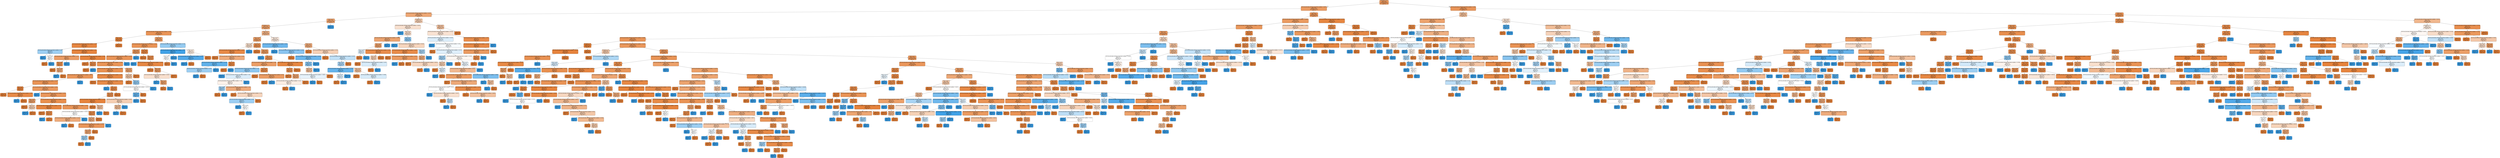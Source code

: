 digraph Tree {
node [shape=box, style="filled, rounded", color="black", fontname=helvetica] ;
edge [fontname=helvetica] ;
0 [label="Grindhead <= 2.5\ngini = 0.26\nsamples = 9471\nvalue = [12699, 2346]\nclass = M", fillcolor="#e58139d0"] ;
1 [label="ACS3.Gmp_Parameters_ToolUpper_GrindingRunningMeter <= 320.47\ngini = 0.29\nsamples = 4732\nvalue = [6237, 1310]\nclass = M", fillcolor="#e58139c9"] ;
0 -> 1 [labeldistance=2.5, labelangle=45, headlabel="True"] ;
2 [label="ACS3.Gmp_Parameters_ToolUpper_GrindingRunningMeter <= 261.71\ngini = 0.36\nsamples = 1551\nvalue = [1851, 558]\nclass = M", fillcolor="#e58139b2"] ;
1 -> 2 ;
3 [label="THICK <= 0.74\ngini = 0.33\nsamples = 1335\nvalue = [1651, 436]\nclass = M", fillcolor="#e58139bc"] ;
2 -> 3 ;
4 [label="Grindhead <= 1.5\ngini = 0.32\nsamples = 1320\nvalue = [1651, 413]\nclass = M", fillcolor="#e58139bf"] ;
3 -> 4 ;
5 [label="ACS3.Gmp_Parameters_ToolUpper_GrindingRunningMeter <= 49.06\ngini = 0.22\nsamples = 648\nvalue = [899, 130]\nclass = M", fillcolor="#e58139da"] ;
4 -> 5 ;
6 [label="THICK <= 0.73\ngini = 0.05\nsamples = 207\nvalue = [324, 8]\nclass = M", fillcolor="#e58139f9"] ;
5 -> 6 ;
7 [label="ACS3.Gmp_Parameters_ToolUpper_GrindingRunningMeter <= 0.52\ngini = 0.08\nsamples = 117\nvalue = [182, 8]\nclass = M", fillcolor="#e58139f4"] ;
6 -> 7 ;
8 [label="ACS3.Gmp_Parameters_ToolUpper_GrindingRunningMeter <= 0.22\ngini = 0.44\nsamples = 3\nvalue = [1, 2]\nclass = a", fillcolor="#399de57f"] ;
7 -> 8 ;
9 [label="gini = 0.0\nsamples = 1\nvalue = [0, 1]\nclass = a", fillcolor="#399de5ff"] ;
8 -> 9 ;
10 [label="THICK <= 0.65\ngini = 0.5\nsamples = 2\nvalue = [1, 1]\nclass = M", fillcolor="#e5813900"] ;
8 -> 10 ;
11 [label="gini = 0.0\nsamples = 1\nvalue = [1, 0]\nclass = M", fillcolor="#e58139ff"] ;
10 -> 11 ;
12 [label="gini = 0.0\nsamples = 1\nvalue = [0, 1]\nclass = a", fillcolor="#399de5ff"] ;
10 -> 12 ;
13 [label="ACS3.Gmp_Parameters_ToolUpper_GrindingRunningMeter <= 2.26\ngini = 0.06\nsamples = 114\nvalue = [181, 6]\nclass = M", fillcolor="#e58139f7"] ;
7 -> 13 ;
14 [label="ACS3.Gmp_Parameters_ToolUpper_GrindingRunningMeter <= 2.12\ngini = 0.3\nsamples = 7\nvalue = [9, 2]\nclass = M", fillcolor="#e58139c6"] ;
13 -> 14 ;
15 [label="THICK <= 0.65\ngini = 0.18\nsamples = 6\nvalue = [9, 1]\nclass = M", fillcolor="#e58139e3"] ;
14 -> 15 ;
16 [label="gini = 0.0\nsamples = 3\nvalue = [6, 0]\nclass = M", fillcolor="#e58139ff"] ;
15 -> 16 ;
17 [label="THICK <= 0.68\ngini = 0.38\nsamples = 3\nvalue = [3, 1]\nclass = M", fillcolor="#e58139aa"] ;
15 -> 17 ;
18 [label="gini = 0.0\nsamples = 1\nvalue = [0, 1]\nclass = a", fillcolor="#399de5ff"] ;
17 -> 18 ;
19 [label="gini = 0.0\nsamples = 2\nvalue = [3, 0]\nclass = M", fillcolor="#e58139ff"] ;
17 -> 19 ;
20 [label="gini = 0.0\nsamples = 1\nvalue = [0, 1]\nclass = a", fillcolor="#399de5ff"] ;
14 -> 20 ;
21 [label="ACS3.Gmp_Parameters_ToolUpper_GrindingRunningMeter <= 35.93\ngini = 0.04\nsamples = 107\nvalue = [172, 4]\nclass = M", fillcolor="#e58139f9"] ;
13 -> 21 ;
22 [label="gini = 0.0\nsamples = 77\nvalue = [127, 0]\nclass = M", fillcolor="#e58139ff"] ;
21 -> 22 ;
23 [label="THICK <= 0.73\ngini = 0.15\nsamples = 30\nvalue = [45, 4]\nclass = M", fillcolor="#e58139e8"] ;
21 -> 23 ;
24 [label="gini = 0.0\nsamples = 27\nvalue = [45, 0]\nclass = M", fillcolor="#e58139ff"] ;
23 -> 24 ;
25 [label="gini = 0.0\nsamples = 3\nvalue = [0, 4]\nclass = a", fillcolor="#399de5ff"] ;
23 -> 25 ;
26 [label="gini = 0.0\nsamples = 90\nvalue = [142, 0]\nclass = M", fillcolor="#e58139ff"] ;
6 -> 26 ;
27 [label="THICK <= 0.74\ngini = 0.29\nsamples = 441\nvalue = [575, 122]\nclass = M", fillcolor="#e58139c9"] ;
5 -> 27 ;
28 [label="ACS3.Gmp_Parameters_ToolUpper_GrindingRunningMeter <= 213.1\ngini = 0.22\nsamples = 403\nvalue = [555, 79]\nclass = M", fillcolor="#e58139db"] ;
27 -> 28 ;
29 [label="THICK <= 0.74\ngini = 0.25\nsamples = 314\nvalue = [420, 72]\nclass = M", fillcolor="#e58139d3"] ;
28 -> 29 ;
30 [label="ACS3.Gmp_Parameters_ToolUpper_GrindingRunningMeter <= 212.23\ngini = 0.23\nsamples = 311\nvalue = [420, 65]\nclass = M", fillcolor="#e58139d8"] ;
29 -> 30 ;
31 [label="ACS3.Gmp_Parameters_ToolUpper_GrindingRunningMeter <= 177.95\ngini = 0.22\nsamples = 310\nvalue = [420, 62]\nclass = M", fillcolor="#e58139d9"] ;
30 -> 31 ;
32 [label="ACS3.Gmp_Parameters_ToolUpper_GrindingRunningMeter <= 123.45\ngini = 0.19\nsamples = 251\nvalue = [347, 42]\nclass = M", fillcolor="#e58139e0"] ;
31 -> 32 ;
33 [label="ACS3.Gmp_Parameters_ToolUpper_GrindingRunningMeter <= 122.74\ngini = 0.24\nsamples = 138\nvalue = [193, 32]\nclass = M", fillcolor="#e58139d5"] ;
32 -> 33 ;
34 [label="ACS3.Gmp_Parameters_ToolUpper_GrindingRunningMeter <= 64.67\ngini = 0.22\nsamples = 137\nvalue = [193, 28]\nclass = M", fillcolor="#e58139da"] ;
33 -> 34 ;
35 [label="THICK <= 0.73\ngini = 0.04\nsamples = 33\nvalue = [53, 1]\nclass = M", fillcolor="#e58139fa"] ;
34 -> 35 ;
36 [label="gini = 0.0\nsamples = 23\nvalue = [39, 0]\nclass = M", fillcolor="#e58139ff"] ;
35 -> 36 ;
37 [label="ACS3.Gmp_Parameters_ToolUpper_GrindingRunningMeter <= 49.64\ngini = 0.12\nsamples = 10\nvalue = [14, 1]\nclass = M", fillcolor="#e58139ed"] ;
35 -> 37 ;
38 [label="gini = 0.0\nsamples = 1\nvalue = [0, 1]\nclass = a", fillcolor="#399de5ff"] ;
37 -> 38 ;
39 [label="gini = 0.0\nsamples = 9\nvalue = [14, 0]\nclass = M", fillcolor="#e58139ff"] ;
37 -> 39 ;
40 [label="ACS3.Gmp_Parameters_ToolUpper_GrindingRunningMeter <= 65.06\ngini = 0.27\nsamples = 104\nvalue = [140, 27]\nclass = M", fillcolor="#e58139ce"] ;
34 -> 40 ;
41 [label="gini = 0.0\nsamples = 1\nvalue = [0, 3]\nclass = a", fillcolor="#399de5ff"] ;
40 -> 41 ;
42 [label="ACS3.Gmp_Parameters_ToolUpper_GrindingRunningMeter <= 91.55\ngini = 0.25\nsamples = 103\nvalue = [140, 24]\nclass = M", fillcolor="#e58139d3"] ;
40 -> 42 ;
43 [label="THICK <= 0.68\ngini = 0.31\nsamples = 49\nvalue = [67, 16]\nclass = M", fillcolor="#e58139c2"] ;
42 -> 43 ;
44 [label="gini = 0.0\nsamples = 23\nvalue = [41, 0]\nclass = M", fillcolor="#e58139ff"] ;
43 -> 44 ;
45 [label="THICK <= 0.7\ngini = 0.47\nsamples = 26\nvalue = [26, 16]\nclass = M", fillcolor="#e5813962"] ;
43 -> 45 ;
46 [label="gini = 0.0\nsamples = 10\nvalue = [0, 16]\nclass = a", fillcolor="#399de5ff"] ;
45 -> 46 ;
47 [label="gini = 0.0\nsamples = 16\nvalue = [26, 0]\nclass = M", fillcolor="#e58139ff"] ;
45 -> 47 ;
48 [label="ACS3.Gmp_Parameters_ToolUpper_GrindingRunningMeter <= 101.94\ngini = 0.18\nsamples = 54\nvalue = [73, 8]\nclass = M", fillcolor="#e58139e3"] ;
42 -> 48 ;
49 [label="ACS3.Gmp_Parameters_ToolUpper_GrindingRunningMeter <= 97.47\ngini = 0.07\nsamples = 20\nvalue = [28, 1]\nclass = M", fillcolor="#e58139f6"] ;
48 -> 49 ;
50 [label="gini = 0.0\nsamples = 10\nvalue = [14, 0]\nclass = M", fillcolor="#e58139ff"] ;
49 -> 50 ;
51 [label="THICK <= 0.64\ngini = 0.12\nsamples = 10\nvalue = [14, 1]\nclass = M", fillcolor="#e58139ed"] ;
49 -> 51 ;
52 [label="gini = 0.0\nsamples = 1\nvalue = [0, 1]\nclass = a", fillcolor="#399de5ff"] ;
51 -> 52 ;
53 [label="gini = 0.0\nsamples = 9\nvalue = [14, 0]\nclass = M", fillcolor="#e58139ff"] ;
51 -> 53 ;
54 [label="ACS3.Gmp_Parameters_ToolUpper_GrindingRunningMeter <= 106.72\ngini = 0.23\nsamples = 34\nvalue = [45, 7]\nclass = M", fillcolor="#e58139d7"] ;
48 -> 54 ;
55 [label="ACS3.Gmp_Parameters_ToolUpper_GrindingRunningMeter <= 104.02\ngini = 0.5\nsamples = 5\nvalue = [3, 3]\nclass = M", fillcolor="#e5813900"] ;
54 -> 55 ;
56 [label="ACS3.Gmp_Parameters_ToolUpper_GrindingRunningMeter <= 102.44\ngini = 0.38\nsamples = 3\nvalue = [3, 1]\nclass = M", fillcolor="#e58139aa"] ;
55 -> 56 ;
57 [label="gini = 0.0\nsamples = 1\nvalue = [0, 1]\nclass = a", fillcolor="#399de5ff"] ;
56 -> 57 ;
58 [label="gini = 0.0\nsamples = 2\nvalue = [3, 0]\nclass = M", fillcolor="#e58139ff"] ;
56 -> 58 ;
59 [label="gini = 0.0\nsamples = 2\nvalue = [0, 2]\nclass = a", fillcolor="#399de5ff"] ;
55 -> 59 ;
60 [label="THICK <= 0.68\ngini = 0.16\nsamples = 29\nvalue = [42, 4]\nclass = M", fillcolor="#e58139e7"] ;
54 -> 60 ;
61 [label="THICK <= 0.67\ngini = 0.38\nsamples = 11\nvalue = [12, 4]\nclass = M", fillcolor="#e58139aa"] ;
60 -> 61 ;
62 [label="ACS3.Gmp_Parameters_ToolUpper_GrindingRunningMeter <= 116.07\ngini = 0.24\nsamples = 10\nvalue = [12, 2]\nclass = M", fillcolor="#e58139d4"] ;
61 -> 62 ;
63 [label="THICK <= 0.64\ngini = 0.35\nsamples = 6\nvalue = [7, 2]\nclass = M", fillcolor="#e58139b6"] ;
62 -> 63 ;
64 [label="THICK <= 0.62\ngini = 0.44\nsamples = 3\nvalue = [1, 2]\nclass = a", fillcolor="#399de57f"] ;
63 -> 64 ;
65 [label="gini = 0.0\nsamples = 1\nvalue = [1, 0]\nclass = M", fillcolor="#e58139ff"] ;
64 -> 65 ;
66 [label="gini = 0.0\nsamples = 2\nvalue = [0, 2]\nclass = a", fillcolor="#399de5ff"] ;
64 -> 66 ;
67 [label="gini = 0.0\nsamples = 3\nvalue = [6, 0]\nclass = M", fillcolor="#e58139ff"] ;
63 -> 67 ;
68 [label="gini = 0.0\nsamples = 4\nvalue = [5, 0]\nclass = M", fillcolor="#e58139ff"] ;
62 -> 68 ;
69 [label="gini = 0.0\nsamples = 1\nvalue = [0, 2]\nclass = a", fillcolor="#399de5ff"] ;
61 -> 69 ;
70 [label="gini = 0.0\nsamples = 18\nvalue = [30, 0]\nclass = M", fillcolor="#e58139ff"] ;
60 -> 70 ;
71 [label="gini = 0.0\nsamples = 1\nvalue = [0, 4]\nclass = a", fillcolor="#399de5ff"] ;
33 -> 71 ;
72 [label="ACS3.Gmp_Parameters_ToolUpper_GrindingRunningMeter <= 134.0\ngini = 0.11\nsamples = 113\nvalue = [154, 10]\nclass = M", fillcolor="#e58139ee"] ;
32 -> 72 ;
73 [label="gini = 0.0\nsamples = 17\nvalue = [29, 0]\nclass = M", fillcolor="#e58139ff"] ;
72 -> 73 ;
74 [label="ACS3.Gmp_Parameters_ToolUpper_GrindingRunningMeter <= 134.13\ngini = 0.14\nsamples = 96\nvalue = [125, 10]\nclass = M", fillcolor="#e58139eb"] ;
72 -> 74 ;
75 [label="gini = 0.0\nsamples = 1\nvalue = [0, 1]\nclass = a", fillcolor="#399de5ff"] ;
74 -> 75 ;
76 [label="THICK <= 0.72\ngini = 0.13\nsamples = 95\nvalue = [125, 9]\nclass = M", fillcolor="#e58139ed"] ;
74 -> 76 ;
77 [label="THICK <= 0.68\ngini = 0.19\nsamples = 56\nvalue = [74, 9]\nclass = M", fillcolor="#e58139e0"] ;
76 -> 77 ;
78 [label="ACS3.Gmp_Parameters_ToolUpper_GrindingRunningMeter <= 173.94\ngini = 0.03\nsamples = 41\nvalue = [61, 1]\nclass = M", fillcolor="#e58139fb"] ;
77 -> 78 ;
79 [label="gini = 0.0\nsamples = 39\nvalue = [59, 0]\nclass = M", fillcolor="#e58139ff"] ;
78 -> 79 ;
80 [label="THICK <= 0.67\ngini = 0.44\nsamples = 2\nvalue = [2, 1]\nclass = M", fillcolor="#e581397f"] ;
78 -> 80 ;
81 [label="gini = 0.0\nsamples = 1\nvalue = [0, 1]\nclass = a", fillcolor="#399de5ff"] ;
80 -> 81 ;
82 [label="gini = 0.0\nsamples = 1\nvalue = [2, 0]\nclass = M", fillcolor="#e58139ff"] ;
80 -> 82 ;
83 [label="ACS3.Gmp_Parameters_ToolUpper_GrindingRunningMeter <= 166.47\ngini = 0.47\nsamples = 15\nvalue = [13, 8]\nclass = M", fillcolor="#e5813962"] ;
77 -> 83 ;
84 [label="THICK <= 0.68\ngini = 0.43\nsamples = 13\nvalue = [13, 6]\nclass = M", fillcolor="#e5813989"] ;
83 -> 84 ;
85 [label="gini = 0.0\nsamples = 4\nvalue = [0, 6]\nclass = a", fillcolor="#399de5ff"] ;
84 -> 85 ;
86 [label="gini = 0.0\nsamples = 9\nvalue = [13, 0]\nclass = M", fillcolor="#e58139ff"] ;
84 -> 86 ;
87 [label="gini = 0.0\nsamples = 2\nvalue = [0, 2]\nclass = a", fillcolor="#399de5ff"] ;
83 -> 87 ;
88 [label="gini = 0.0\nsamples = 39\nvalue = [51, 0]\nclass = M", fillcolor="#e58139ff"] ;
76 -> 88 ;
89 [label="THICK <= 0.72\ngini = 0.34\nsamples = 59\nvalue = [73, 20]\nclass = M", fillcolor="#e58139b9"] ;
31 -> 89 ;
90 [label="THICK <= 0.64\ngini = 0.46\nsamples = 33\nvalue = [36, 20]\nclass = M", fillcolor="#e5813971"] ;
89 -> 90 ;
91 [label="gini = 0.0\nsamples = 15\nvalue = [27, 0]\nclass = M", fillcolor="#e58139ff"] ;
90 -> 91 ;
92 [label="THICK <= 0.7\ngini = 0.43\nsamples = 18\nvalue = [9, 20]\nclass = a", fillcolor="#399de58c"] ;
90 -> 92 ;
93 [label="ACS3.Gmp_Parameters_ToolUpper_GrindingRunningMeter <= 204.24\ngini = 0.5\nsamples = 11\nvalue = [9, 9]\nclass = M", fillcolor="#e5813900"] ;
92 -> 93 ;
94 [label="THICK <= 0.67\ngini = 0.3\nsamples = 7\nvalue = [2, 9]\nclass = a", fillcolor="#399de5c6"] ;
93 -> 94 ;
95 [label="gini = 0.0\nsamples = 5\nvalue = [0, 9]\nclass = a", fillcolor="#399de5ff"] ;
94 -> 95 ;
96 [label="gini = 0.0\nsamples = 2\nvalue = [2, 0]\nclass = M", fillcolor="#e58139ff"] ;
94 -> 96 ;
97 [label="gini = 0.0\nsamples = 4\nvalue = [7, 0]\nclass = M", fillcolor="#e58139ff"] ;
93 -> 97 ;
98 [label="gini = 0.0\nsamples = 7\nvalue = [0, 11]\nclass = a", fillcolor="#399de5ff"] ;
92 -> 98 ;
99 [label="gini = 0.0\nsamples = 26\nvalue = [37, 0]\nclass = M", fillcolor="#e58139ff"] ;
89 -> 99 ;
100 [label="gini = 0.0\nsamples = 1\nvalue = [0, 3]\nclass = a", fillcolor="#399de5ff"] ;
30 -> 100 ;
101 [label="gini = 0.0\nsamples = 3\nvalue = [0, 7]\nclass = a", fillcolor="#399de5ff"] ;
29 -> 101 ;
102 [label="THICK <= 0.67\ngini = 0.09\nsamples = 89\nvalue = [135, 7]\nclass = M", fillcolor="#e58139f2"] ;
28 -> 102 ;
103 [label="gini = 0.0\nsamples = 38\nvalue = [63, 0]\nclass = M", fillcolor="#e58139ff"] ;
102 -> 103 ;
104 [label="THICK <= 0.68\ngini = 0.16\nsamples = 51\nvalue = [72, 7]\nclass = M", fillcolor="#e58139e6"] ;
102 -> 104 ;
105 [label="gini = 0.0\nsamples = 3\nvalue = [0, 4]\nclass = a", fillcolor="#399de5ff"] ;
104 -> 105 ;
106 [label="ACS3.Gmp_Parameters_ToolUpper_GrindingRunningMeter <= 245.07\ngini = 0.08\nsamples = 48\nvalue = [72, 3]\nclass = M", fillcolor="#e58139f4"] ;
104 -> 106 ;
107 [label="gini = 0.0\nsamples = 38\nvalue = [57, 0]\nclass = M", fillcolor="#e58139ff"] ;
106 -> 107 ;
108 [label="THICK <= 0.73\ngini = 0.28\nsamples = 10\nvalue = [15, 3]\nclass = M", fillcolor="#e58139cc"] ;
106 -> 108 ;
109 [label="ACS3.Gmp_Parameters_ToolUpper_GrindingRunningMeter <= 245.25\ngini = 0.49\nsamples = 4\nvalue = [4, 3]\nclass = M", fillcolor="#e5813940"] ;
108 -> 109 ;
110 [label="gini = 0.0\nsamples = 1\nvalue = [0, 2]\nclass = a", fillcolor="#399de5ff"] ;
109 -> 110 ;
111 [label="THICK <= 0.72\ngini = 0.32\nsamples = 3\nvalue = [4, 1]\nclass = M", fillcolor="#e58139bf"] ;
109 -> 111 ;
112 [label="gini = 0.0\nsamples = 2\nvalue = [4, 0]\nclass = M", fillcolor="#e58139ff"] ;
111 -> 112 ;
113 [label="gini = 0.0\nsamples = 1\nvalue = [0, 1]\nclass = a", fillcolor="#399de5ff"] ;
111 -> 113 ;
114 [label="gini = 0.0\nsamples = 6\nvalue = [11, 0]\nclass = M", fillcolor="#e58139ff"] ;
108 -> 114 ;
115 [label="ACS3.Gmp_Parameters_ToolUpper_GrindingRunningMeter <= 77.25\ngini = 0.43\nsamples = 38\nvalue = [20, 43]\nclass = a", fillcolor="#399de588"] ;
27 -> 115 ;
116 [label="ACS3.Gmp_Parameters_ToolUpper_GrindingRunningMeter <= 50.3\ngini = 0.07\nsamples = 18\nvalue = [1, 27]\nclass = a", fillcolor="#399de5f6"] ;
115 -> 116 ;
117 [label="THICK <= 0.74\ngini = 0.5\nsamples = 2\nvalue = [1, 1]\nclass = M", fillcolor="#e5813900"] ;
116 -> 117 ;
118 [label="gini = 0.0\nsamples = 1\nvalue = [1, 0]\nclass = M", fillcolor="#e58139ff"] ;
117 -> 118 ;
119 [label="gini = 0.0\nsamples = 1\nvalue = [0, 1]\nclass = a", fillcolor="#399de5ff"] ;
117 -> 119 ;
120 [label="gini = 0.0\nsamples = 16\nvalue = [0, 26]\nclass = a", fillcolor="#399de5ff"] ;
116 -> 120 ;
121 [label="THICK <= 0.74\ngini = 0.5\nsamples = 20\nvalue = [19, 16]\nclass = M", fillcolor="#e5813928"] ;
115 -> 121 ;
122 [label="ACS3.Gmp_Parameters_ToolUpper_GrindingRunningMeter <= 214.44\ngini = 0.2\nsamples = 12\nvalue = [2, 16]\nclass = a", fillcolor="#399de5df"] ;
121 -> 122 ;
123 [label="gini = 0.0\nsamples = 10\nvalue = [0, 16]\nclass = a", fillcolor="#399de5ff"] ;
122 -> 123 ;
124 [label="gini = 0.0\nsamples = 2\nvalue = [2, 0]\nclass = M", fillcolor="#e58139ff"] ;
122 -> 124 ;
125 [label="gini = 0.0\nsamples = 8\nvalue = [17, 0]\nclass = M", fillcolor="#e58139ff"] ;
121 -> 125 ;
126 [label="THICK <= 0.73\ngini = 0.4\nsamples = 672\nvalue = [752, 283]\nclass = M", fillcolor="#e581399f"] ;
4 -> 126 ;
127 [label="THICK <= 0.62\ngini = 0.3\nsamples = 443\nvalue = [564, 128]\nclass = M", fillcolor="#e58139c5"] ;
126 -> 127 ;
128 [label="THICK <= 0.62\ngini = 0.49\nsamples = 99\nvalue = [90, 67]\nclass = M", fillcolor="#e5813941"] ;
127 -> 128 ;
129 [label="ACS3.Gmp_Parameters_ToolUpper_GrindingRunningMeter <= 192.41\ngini = 0.12\nsamples = 65\nvalue = [90, 6]\nclass = M", fillcolor="#e58139ee"] ;
128 -> 129 ;
130 [label="gini = 0.0\nsamples = 48\nvalue = [72, 0]\nclass = M", fillcolor="#e58139ff"] ;
129 -> 130 ;
131 [label="ACS3.Gmp_Parameters_ToolUpper_GrindingRunningMeter <= 218.6\ngini = 0.38\nsamples = 17\nvalue = [18, 6]\nclass = M", fillcolor="#e58139aa"] ;
129 -> 131 ;
132 [label="ACS3.Gmp_Parameters_ToolUpper_GrindingRunningMeter <= 217.23\ngini = 0.28\nsamples = 4\nvalue = [1, 5]\nclass = a", fillcolor="#399de5cc"] ;
131 -> 132 ;
133 [label="ACS3.Gmp_Parameters_ToolUpper_GrindingRunningMeter <= 211.6\ngini = 0.44\nsamples = 3\nvalue = [1, 2]\nclass = a", fillcolor="#399de57f"] ;
132 -> 133 ;
134 [label="gini = 0.0\nsamples = 2\nvalue = [0, 2]\nclass = a", fillcolor="#399de5ff"] ;
133 -> 134 ;
135 [label="gini = 0.0\nsamples = 1\nvalue = [1, 0]\nclass = M", fillcolor="#e58139ff"] ;
133 -> 135 ;
136 [label="gini = 0.0\nsamples = 1\nvalue = [0, 3]\nclass = a", fillcolor="#399de5ff"] ;
132 -> 136 ;
137 [label="THICK <= 0.62\ngini = 0.1\nsamples = 13\nvalue = [17, 1]\nclass = M", fillcolor="#e58139f0"] ;
131 -> 137 ;
138 [label="gini = 0.0\nsamples = 12\nvalue = [17, 0]\nclass = M", fillcolor="#e58139ff"] ;
137 -> 138 ;
139 [label="gini = 0.0\nsamples = 1\nvalue = [0, 1]\nclass = a", fillcolor="#399de5ff"] ;
137 -> 139 ;
140 [label="gini = 0.0\nsamples = 34\nvalue = [0, 61]\nclass = a", fillcolor="#399de5ff"] ;
128 -> 140 ;
141 [label="THICK <= 0.66\ngini = 0.2\nsamples = 344\nvalue = [474, 61]\nclass = M", fillcolor="#e58139de"] ;
127 -> 141 ;
142 [label="gini = 0.0\nsamples = 99\nvalue = [152, 0]\nclass = M", fillcolor="#e58139ff"] ;
141 -> 142 ;
143 [label="THICK <= 0.67\ngini = 0.27\nsamples = 245\nvalue = [322, 61]\nclass = M", fillcolor="#e58139cf"] ;
141 -> 143 ;
144 [label="gini = 0.0\nsamples = 11\nvalue = [0, 19]\nclass = a", fillcolor="#399de5ff"] ;
143 -> 144 ;
145 [label="THICK <= 0.7\ngini = 0.2\nsamples = 234\nvalue = [322, 42]\nclass = M", fillcolor="#e58139de"] ;
143 -> 145 ;
146 [label="ACS3.Gmp_Parameters_ToolUpper_GrindingRunningMeter <= 6.68\ngini = 0.3\nsamples = 125\nvalue = [161, 36]\nclass = M", fillcolor="#e58139c6"] ;
145 -> 146 ;
147 [label="ACS3.Gmp_Parameters_ToolUpper_GrindingRunningMeter <= 2.11\ngini = 0.42\nsamples = 20\nvalue = [9, 21]\nclass = a", fillcolor="#399de592"] ;
146 -> 147 ;
148 [label="gini = 0.0\nsamples = 6\nvalue = [0, 10]\nclass = a", fillcolor="#399de5ff"] ;
147 -> 148 ;
149 [label="ACS3.Gmp_Parameters_ToolUpper_GrindingRunningMeter <= 5.66\ngini = 0.5\nsamples = 14\nvalue = [9, 11]\nclass = a", fillcolor="#399de52e"] ;
147 -> 149 ;
150 [label="ACS3.Gmp_Parameters_ToolUpper_GrindingRunningMeter <= 4.06\ngini = 0.5\nsamples = 11\nvalue = [9, 8]\nclass = M", fillcolor="#e581391c"] ;
149 -> 150 ;
151 [label="THICK <= 0.68\ngini = 0.44\nsamples = 5\nvalue = [3, 6]\nclass = a", fillcolor="#399de57f"] ;
150 -> 151 ;
152 [label="gini = 0.0\nsamples = 2\nvalue = [3, 0]\nclass = M", fillcolor="#e58139ff"] ;
151 -> 152 ;
153 [label="gini = 0.0\nsamples = 3\nvalue = [0, 6]\nclass = a", fillcolor="#399de5ff"] ;
151 -> 153 ;
154 [label="ACS3.Gmp_Parameters_ToolUpper_GrindingRunningMeter <= 4.64\ngini = 0.38\nsamples = 6\nvalue = [6, 2]\nclass = M", fillcolor="#e58139aa"] ;
150 -> 154 ;
155 [label="gini = 0.0\nsamples = 2\nvalue = [3, 0]\nclass = M", fillcolor="#e58139ff"] ;
154 -> 155 ;
156 [label="ACS3.Gmp_Parameters_ToolUpper_GrindingRunningMeter <= 5.44\ngini = 0.48\nsamples = 4\nvalue = [3, 2]\nclass = M", fillcolor="#e5813955"] ;
154 -> 156 ;
157 [label="ACS3.Gmp_Parameters_ToolUpper_GrindingRunningMeter <= 4.93\ngini = 0.44\nsamples = 3\nvalue = [1, 2]\nclass = a", fillcolor="#399de57f"] ;
156 -> 157 ;
158 [label="gini = 0.0\nsamples = 1\nvalue = [0, 1]\nclass = a", fillcolor="#399de5ff"] ;
157 -> 158 ;
159 [label="THICK <= 0.68\ngini = 0.5\nsamples = 2\nvalue = [1, 1]\nclass = M", fillcolor="#e5813900"] ;
157 -> 159 ;
160 [label="gini = 0.0\nsamples = 1\nvalue = [1, 0]\nclass = M", fillcolor="#e58139ff"] ;
159 -> 160 ;
161 [label="gini = 0.0\nsamples = 1\nvalue = [0, 1]\nclass = a", fillcolor="#399de5ff"] ;
159 -> 161 ;
162 [label="gini = 0.0\nsamples = 1\nvalue = [2, 0]\nclass = M", fillcolor="#e58139ff"] ;
156 -> 162 ;
163 [label="gini = 0.0\nsamples = 3\nvalue = [0, 3]\nclass = a", fillcolor="#399de5ff"] ;
149 -> 163 ;
164 [label="THICK <= 0.68\ngini = 0.16\nsamples = 105\nvalue = [152, 15]\nclass = M", fillcolor="#e58139e6"] ;
146 -> 164 ;
165 [label="gini = 0.0\nsamples = 52\nvalue = [83, 0]\nclass = M", fillcolor="#e58139ff"] ;
164 -> 165 ;
166 [label="ACS3.Gmp_Parameters_ToolUpper_GrindingRunningMeter <= 217.3\ngini = 0.29\nsamples = 53\nvalue = [69, 15]\nclass = M", fillcolor="#e58139c8"] ;
164 -> 166 ;
167 [label="gini = 0.0\nsamples = 43\nvalue = [69, 0]\nclass = M", fillcolor="#e58139ff"] ;
166 -> 167 ;
168 [label="gini = 0.0\nsamples = 10\nvalue = [0, 15]\nclass = a", fillcolor="#399de5ff"] ;
166 -> 168 ;
169 [label="ACS3.Gmp_Parameters_ToolUpper_GrindingRunningMeter <= 60.59\ngini = 0.07\nsamples = 109\nvalue = [161, 6]\nclass = M", fillcolor="#e58139f5"] ;
145 -> 169 ;
170 [label="THICK <= 0.73\ngini = 0.2\nsamples = 36\nvalue = [47, 6]\nclass = M", fillcolor="#e58139de"] ;
169 -> 170 ;
171 [label="gini = 0.0\nsamples = 16\nvalue = [24, 0]\nclass = M", fillcolor="#e58139ff"] ;
170 -> 171 ;
172 [label="THICK <= 0.73\ngini = 0.33\nsamples = 20\nvalue = [23, 6]\nclass = M", fillcolor="#e58139bc"] ;
170 -> 172 ;
173 [label="ACS3.Gmp_Parameters_ToolUpper_GrindingRunningMeter <= 22.11\ngini = 0.5\nsamples = 11\nvalue = [7, 6]\nclass = M", fillcolor="#e5813924"] ;
172 -> 173 ;
174 [label="gini = 0.0\nsamples = 7\nvalue = [7, 0]\nclass = M", fillcolor="#e58139ff"] ;
173 -> 174 ;
175 [label="gini = 0.0\nsamples = 4\nvalue = [0, 6]\nclass = a", fillcolor="#399de5ff"] ;
173 -> 175 ;
176 [label="gini = 0.0\nsamples = 9\nvalue = [16, 0]\nclass = M", fillcolor="#e58139ff"] ;
172 -> 176 ;
177 [label="gini = 0.0\nsamples = 73\nvalue = [114, 0]\nclass = M", fillcolor="#e58139ff"] ;
169 -> 177 ;
178 [label="THICK <= 0.73\ngini = 0.5\nsamples = 229\nvalue = [188, 155]\nclass = M", fillcolor="#e581392d"] ;
126 -> 178 ;
179 [label="ACS3.Gmp_Parameters_ToolUpper_GrindingRunningMeter <= 58.24\ngini = 0.33\nsamples = 92\nvalue = [27, 104]\nclass = a", fillcolor="#399de5bd"] ;
178 -> 179 ;
180 [label="gini = 0.0\nsamples = 22\nvalue = [0, 37]\nclass = a", fillcolor="#399de5ff"] ;
179 -> 180 ;
181 [label="ACS3.Gmp_Parameters_ToolUpper_GrindingRunningMeter <= 119.24\ngini = 0.41\nsamples = 70\nvalue = [27, 67]\nclass = a", fillcolor="#399de598"] ;
179 -> 181 ;
182 [label="gini = 0.0\nsamples = 8\nvalue = [10, 0]\nclass = M", fillcolor="#e58139ff"] ;
181 -> 182 ;
183 [label="ACS3.Gmp_Parameters_ToolUpper_GrindingRunningMeter <= 209.49\ngini = 0.32\nsamples = 62\nvalue = [17, 67]\nclass = a", fillcolor="#399de5be"] ;
181 -> 183 ;
184 [label="THICK <= 0.73\ngini = 0.4\nsamples = 44\nvalue = [17, 44]\nclass = a", fillcolor="#399de59c"] ;
183 -> 184 ;
185 [label="THICK <= 0.73\ngini = 0.44\nsamples = 18\nvalue = [17, 8]\nclass = M", fillcolor="#e5813987"] ;
184 -> 185 ;
186 [label="ACS3.Gmp_Parameters_ToolUpper_GrindingRunningMeter <= 186.52\ngini = 0.5\nsamples = 12\nvalue = [7, 8]\nclass = a", fillcolor="#399de520"] ;
185 -> 186 ;
187 [label="gini = 0.0\nsamples = 6\nvalue = [0, 8]\nclass = a", fillcolor="#399de5ff"] ;
186 -> 187 ;
188 [label="gini = 0.0\nsamples = 6\nvalue = [7, 0]\nclass = M", fillcolor="#e58139ff"] ;
186 -> 188 ;
189 [label="gini = 0.0\nsamples = 6\nvalue = [10, 0]\nclass = M", fillcolor="#e58139ff"] ;
185 -> 189 ;
190 [label="gini = 0.0\nsamples = 26\nvalue = [0, 36]\nclass = a", fillcolor="#399de5ff"] ;
184 -> 190 ;
191 [label="gini = 0.0\nsamples = 18\nvalue = [0, 23]\nclass = a", fillcolor="#399de5ff"] ;
183 -> 191 ;
192 [label="THICK <= 0.74\ngini = 0.37\nsamples = 137\nvalue = [161, 51]\nclass = M", fillcolor="#e58139ae"] ;
178 -> 192 ;
193 [label="gini = 0.0\nsamples = 55\nvalue = [79, 0]\nclass = M", fillcolor="#e58139ff"] ;
192 -> 193 ;
194 [label="ACS3.Gmp_Parameters_ToolUpper_GrindingRunningMeter <= 73.79\ngini = 0.47\nsamples = 82\nvalue = [82, 51]\nclass = M", fillcolor="#e5813960"] ;
192 -> 194 ;
195 [label="gini = 0.0\nsamples = 32\nvalue = [47, 0]\nclass = M", fillcolor="#e58139ff"] ;
194 -> 195 ;
196 [label="ACS3.Gmp_Parameters_ToolUpper_GrindingRunningMeter <= 234.75\ngini = 0.48\nsamples = 50\nvalue = [35, 51]\nclass = a", fillcolor="#399de550"] ;
194 -> 196 ;
197 [label="THICK <= 0.74\ngini = 0.46\nsamples = 46\nvalue = [29, 51]\nclass = a", fillcolor="#399de56e"] ;
196 -> 197 ;
198 [label="ACS3.Gmp_Parameters_ToolUpper_GrindingRunningMeter <= 141.85\ngini = 0.3\nsamples = 30\nvalue = [9, 41]\nclass = a", fillcolor="#399de5c7"] ;
197 -> 198 ;
199 [label="THICK <= 0.74\ngini = 0.5\nsamples = 12\nvalue = [9, 11]\nclass = a", fillcolor="#399de52e"] ;
198 -> 199 ;
200 [label="gini = 0.0\nsamples = 6\nvalue = [9, 0]\nclass = M", fillcolor="#e58139ff"] ;
199 -> 200 ;
201 [label="gini = 0.0\nsamples = 6\nvalue = [0, 11]\nclass = a", fillcolor="#399de5ff"] ;
199 -> 201 ;
202 [label="gini = 0.0\nsamples = 18\nvalue = [0, 30]\nclass = a", fillcolor="#399de5ff"] ;
198 -> 202 ;
203 [label="THICK <= 0.74\ngini = 0.44\nsamples = 16\nvalue = [20, 10]\nclass = M", fillcolor="#e581397f"] ;
197 -> 203 ;
204 [label="gini = 0.0\nsamples = 6\nvalue = [12, 0]\nclass = M", fillcolor="#e58139ff"] ;
203 -> 204 ;
205 [label="ACS3.Gmp_Parameters_ToolUpper_GrindingRunningMeter <= 138.68\ngini = 0.49\nsamples = 10\nvalue = [8, 10]\nclass = a", fillcolor="#399de533"] ;
203 -> 205 ;
206 [label="gini = 0.0\nsamples = 5\nvalue = [8, 0]\nclass = M", fillcolor="#e58139ff"] ;
205 -> 206 ;
207 [label="gini = 0.0\nsamples = 5\nvalue = [0, 10]\nclass = a", fillcolor="#399de5ff"] ;
205 -> 207 ;
208 [label="gini = 0.0\nsamples = 4\nvalue = [6, 0]\nclass = M", fillcolor="#e58139ff"] ;
196 -> 208 ;
209 [label="gini = 0.0\nsamples = 15\nvalue = [0, 23]\nclass = a", fillcolor="#399de5ff"] ;
3 -> 209 ;
210 [label="Grindhead <= 1.5\ngini = 0.47\nsamples = 216\nvalue = [200, 122]\nclass = M", fillcolor="#e5813963"] ;
2 -> 210 ;
211 [label="ACS3.Gmp_Parameters_ToolUpper_GrindingRunningMeter <= 262.26\ngini = 0.49\nsamples = 101\nvalue = [83, 63]\nclass = M", fillcolor="#e581393d"] ;
210 -> 211 ;
212 [label="gini = 0.0\nsamples = 2\nvalue = [0, 2]\nclass = a", fillcolor="#399de5ff"] ;
211 -> 212 ;
213 [label="THICK <= 0.72\ngini = 0.49\nsamples = 99\nvalue = [83, 61]\nclass = M", fillcolor="#e5813944"] ;
211 -> 213 ;
214 [label="ACS3.Gmp_Parameters_ToolUpper_GrindingRunningMeter <= 319.53\ngini = 0.34\nsamples = 61\nvalue = [65, 18]\nclass = M", fillcolor="#e58139b8"] ;
213 -> 214 ;
215 [label="THICK <= 0.61\ngini = 0.32\nsamples = 60\nvalue = [65, 16]\nclass = M", fillcolor="#e58139c0"] ;
214 -> 215 ;
216 [label="THICK <= 0.59\ngini = 0.5\nsamples = 12\nvalue = [9, 11]\nclass = a", fillcolor="#399de52e"] ;
215 -> 216 ;
217 [label="gini = 0.0\nsamples = 6\nvalue = [9, 0]\nclass = M", fillcolor="#e58139ff"] ;
216 -> 217 ;
218 [label="gini = 0.0\nsamples = 6\nvalue = [0, 11]\nclass = a", fillcolor="#399de5ff"] ;
216 -> 218 ;
219 [label="ACS3.Gmp_Parameters_ToolUpper_GrindingRunningMeter <= 270.6\ngini = 0.15\nsamples = 48\nvalue = [56, 5]\nclass = M", fillcolor="#e58139e8"] ;
215 -> 219 ;
220 [label="THICK <= 0.67\ngini = 0.47\nsamples = 11\nvalue = [8, 5]\nclass = M", fillcolor="#e5813960"] ;
219 -> 220 ;
221 [label="gini = 0.0\nsamples = 4\nvalue = [4, 0]\nclass = M", fillcolor="#e58139ff"] ;
220 -> 221 ;
222 [label="ACS3.Gmp_Parameters_ToolUpper_GrindingRunningMeter <= 265.4\ngini = 0.49\nsamples = 7\nvalue = [4, 5]\nclass = a", fillcolor="#399de533"] ;
220 -> 222 ;
223 [label="gini = 0.0\nsamples = 2\nvalue = [4, 0]\nclass = M", fillcolor="#e58139ff"] ;
222 -> 223 ;
224 [label="gini = 0.0\nsamples = 5\nvalue = [0, 5]\nclass = a", fillcolor="#399de5ff"] ;
222 -> 224 ;
225 [label="gini = 0.0\nsamples = 37\nvalue = [48, 0]\nclass = M", fillcolor="#e58139ff"] ;
219 -> 225 ;
226 [label="gini = 0.0\nsamples = 1\nvalue = [0, 2]\nclass = a", fillcolor="#399de5ff"] ;
214 -> 226 ;
227 [label="THICK <= 0.74\ngini = 0.42\nsamples = 38\nvalue = [18, 43]\nclass = a", fillcolor="#399de594"] ;
213 -> 227 ;
228 [label="gini = 0.0\nsamples = 21\nvalue = [0, 31]\nclass = a", fillcolor="#399de5ff"] ;
227 -> 228 ;
229 [label="ACS3.Gmp_Parameters_ToolUpper_GrindingRunningMeter <= 291.29\ngini = 0.48\nsamples = 17\nvalue = [18, 12]\nclass = M", fillcolor="#e5813955"] ;
227 -> 229 ;
230 [label="ACS3.Gmp_Parameters_ToolUpper_GrindingRunningMeter <= 285.76\ngini = 0.14\nsamples = 8\nvalue = [12, 1]\nclass = M", fillcolor="#e58139ea"] ;
229 -> 230 ;
231 [label="gini = 0.0\nsamples = 5\nvalue = [7, 0]\nclass = M", fillcolor="#e58139ff"] ;
230 -> 231 ;
232 [label="ACS3.Gmp_Parameters_ToolUpper_GrindingRunningMeter <= 287.12\ngini = 0.28\nsamples = 3\nvalue = [5, 1]\nclass = M", fillcolor="#e58139cc"] ;
230 -> 232 ;
233 [label="gini = 0.0\nsamples = 1\nvalue = [0, 1]\nclass = a", fillcolor="#399de5ff"] ;
232 -> 233 ;
234 [label="gini = 0.0\nsamples = 2\nvalue = [5, 0]\nclass = M", fillcolor="#e58139ff"] ;
232 -> 234 ;
235 [label="THICK <= 0.74\ngini = 0.46\nsamples = 9\nvalue = [6, 11]\nclass = a", fillcolor="#399de574"] ;
229 -> 235 ;
236 [label="THICK <= 0.74\ngini = 0.38\nsamples = 4\nvalue = [6, 2]\nclass = M", fillcolor="#e58139aa"] ;
235 -> 236 ;
237 [label="gini = 0.0\nsamples = 1\nvalue = [3, 0]\nclass = M", fillcolor="#e58139ff"] ;
236 -> 237 ;
238 [label="ACS3.Gmp_Parameters_ToolUpper_GrindingRunningMeter <= 305.16\ngini = 0.48\nsamples = 3\nvalue = [3, 2]\nclass = M", fillcolor="#e5813955"] ;
236 -> 238 ;
239 [label="gini = 0.0\nsamples = 2\nvalue = [3, 0]\nclass = M", fillcolor="#e58139ff"] ;
238 -> 239 ;
240 [label="gini = 0.0\nsamples = 1\nvalue = [0, 2]\nclass = a", fillcolor="#399de5ff"] ;
238 -> 240 ;
241 [label="gini = 0.0\nsamples = 5\nvalue = [0, 9]\nclass = a", fillcolor="#399de5ff"] ;
235 -> 241 ;
242 [label="THICK <= 0.73\ngini = 0.45\nsamples = 115\nvalue = [117, 59]\nclass = M", fillcolor="#e581397e"] ;
210 -> 242 ;
243 [label="ACS3.Gmp_Parameters_ToolUpper_GrindingRunningMeter <= 301.64\ngini = 0.49\nsamples = 89\nvalue = [76, 59]\nclass = M", fillcolor="#e5813939"] ;
242 -> 243 ;
244 [label="ACS3.Gmp_Parameters_ToolUpper_GrindingRunningMeter <= 263.26\ngini = 0.5\nsamples = 67\nvalue = [46, 56]\nclass = a", fillcolor="#399de52e"] ;
243 -> 244 ;
245 [label="gini = 0.0\nsamples = 5\nvalue = [0, 8]\nclass = a", fillcolor="#399de5ff"] ;
244 -> 245 ;
246 [label="ACS3.Gmp_Parameters_ToolUpper_GrindingRunningMeter <= 265.1\ngini = 0.5\nsamples = 62\nvalue = [46, 48]\nclass = a", fillcolor="#399de50b"] ;
244 -> 246 ;
247 [label="gini = 0.0\nsamples = 4\nvalue = [6, 0]\nclass = M", fillcolor="#e58139ff"] ;
246 -> 247 ;
248 [label="ACS3.Gmp_Parameters_ToolUpper_GrindingRunningMeter <= 276.79\ngini = 0.5\nsamples = 58\nvalue = [40, 48]\nclass = a", fillcolor="#399de52a"] ;
246 -> 248 ;
249 [label="THICK <= 0.73\ngini = 0.44\nsamples = 21\nvalue = [10, 20]\nclass = a", fillcolor="#399de57f"] ;
248 -> 249 ;
250 [label="THICK <= 0.67\ngini = 0.47\nsamples = 11\nvalue = [10, 6]\nclass = M", fillcolor="#e5813966"] ;
249 -> 250 ;
251 [label="gini = 0.0\nsamples = 3\nvalue = [5, 0]\nclass = M", fillcolor="#e58139ff"] ;
250 -> 251 ;
252 [label="THICK <= 0.68\ngini = 0.5\nsamples = 8\nvalue = [5, 6]\nclass = a", fillcolor="#399de52a"] ;
250 -> 252 ;
253 [label="gini = 0.0\nsamples = 4\nvalue = [0, 6]\nclass = a", fillcolor="#399de5ff"] ;
252 -> 253 ;
254 [label="gini = 0.0\nsamples = 4\nvalue = [5, 0]\nclass = M", fillcolor="#e58139ff"] ;
252 -> 254 ;
255 [label="gini = 0.0\nsamples = 10\nvalue = [0, 14]\nclass = a", fillcolor="#399de5ff"] ;
249 -> 255 ;
256 [label="ACS3.Gmp_Parameters_ToolUpper_GrindingRunningMeter <= 278.25\ngini = 0.5\nsamples = 37\nvalue = [30, 28]\nclass = M", fillcolor="#e5813911"] ;
248 -> 256 ;
257 [label="gini = 0.0\nsamples = 3\nvalue = [5, 0]\nclass = M", fillcolor="#e58139ff"] ;
256 -> 257 ;
258 [label="THICK <= 0.73\ngini = 0.5\nsamples = 34\nvalue = [25, 28]\nclass = a", fillcolor="#399de51b"] ;
256 -> 258 ;
259 [label="ACS3.Gmp_Parameters_ToolUpper_GrindingRunningMeter <= 297.27\ngini = 0.42\nsamples = 25\nvalue = [25, 11]\nclass = M", fillcolor="#e581398f"] ;
258 -> 259 ;
260 [label="ACS3.Gmp_Parameters_ToolUpper_GrindingRunningMeter <= 281.12\ngini = 0.29\nsamples = 20\nvalue = [23, 5]\nclass = M", fillcolor="#e58139c8"] ;
259 -> 260 ;
261 [label="gini = 0.0\nsamples = 4\nvalue = [7, 0]\nclass = M", fillcolor="#e58139ff"] ;
260 -> 261 ;
262 [label="ACS3.Gmp_Parameters_ToolUpper_GrindingRunningMeter <= 287.86\ngini = 0.36\nsamples = 16\nvalue = [16, 5]\nclass = M", fillcolor="#e58139af"] ;
260 -> 262 ;
263 [label="ACS3.Gmp_Parameters_ToolUpper_GrindingRunningMeter <= 281.51\ngini = 0.5\nsamples = 8\nvalue = [4, 4]\nclass = M", fillcolor="#e5813900"] ;
262 -> 263 ;
264 [label="gini = 0.0\nsamples = 1\nvalue = [0, 1]\nclass = a", fillcolor="#399de5ff"] ;
263 -> 264 ;
265 [label="ACS3.Gmp_Parameters_ToolUpper_GrindingRunningMeter <= 284.17\ngini = 0.49\nsamples = 7\nvalue = [4, 3]\nclass = M", fillcolor="#e5813940"] ;
263 -> 265 ;
266 [label="gini = 0.0\nsamples = 2\nvalue = [2, 0]\nclass = M", fillcolor="#e58139ff"] ;
265 -> 266 ;
267 [label="THICK <= 0.7\ngini = 0.48\nsamples = 5\nvalue = [2, 3]\nclass = a", fillcolor="#399de555"] ;
265 -> 267 ;
268 [label="gini = 0.0\nsamples = 3\nvalue = [0, 3]\nclass = a", fillcolor="#399de5ff"] ;
267 -> 268 ;
269 [label="gini = 0.0\nsamples = 2\nvalue = [2, 0]\nclass = M", fillcolor="#e58139ff"] ;
267 -> 269 ;
270 [label="ACS3.Gmp_Parameters_ToolUpper_GrindingRunningMeter <= 295.61\ngini = 0.14\nsamples = 8\nvalue = [12, 1]\nclass = M", fillcolor="#e58139ea"] ;
262 -> 270 ;
271 [label="gini = 0.0\nsamples = 6\nvalue = [10, 0]\nclass = M", fillcolor="#e58139ff"] ;
270 -> 271 ;
272 [label="ACS3.Gmp_Parameters_ToolUpper_GrindingRunningMeter <= 296.44\ngini = 0.44\nsamples = 2\nvalue = [2, 1]\nclass = M", fillcolor="#e581397f"] ;
270 -> 272 ;
273 [label="gini = 0.0\nsamples = 1\nvalue = [0, 1]\nclass = a", fillcolor="#399de5ff"] ;
272 -> 273 ;
274 [label="gini = 0.0\nsamples = 1\nvalue = [2, 0]\nclass = M", fillcolor="#e58139ff"] ;
272 -> 274 ;
275 [label="ACS3.Gmp_Parameters_ToolUpper_GrindingRunningMeter <= 298.92\ngini = 0.38\nsamples = 5\nvalue = [2, 6]\nclass = a", fillcolor="#399de5aa"] ;
259 -> 275 ;
276 [label="gini = 0.0\nsamples = 2\nvalue = [0, 5]\nclass = a", fillcolor="#399de5ff"] ;
275 -> 276 ;
277 [label="THICK <= 0.64\ngini = 0.44\nsamples = 3\nvalue = [2, 1]\nclass = M", fillcolor="#e581397f"] ;
275 -> 277 ;
278 [label="gini = 0.0\nsamples = 1\nvalue = [0, 1]\nclass = a", fillcolor="#399de5ff"] ;
277 -> 278 ;
279 [label="gini = 0.0\nsamples = 2\nvalue = [2, 0]\nclass = M", fillcolor="#e58139ff"] ;
277 -> 279 ;
280 [label="gini = 0.0\nsamples = 9\nvalue = [0, 17]\nclass = a", fillcolor="#399de5ff"] ;
258 -> 280 ;
281 [label="ACS3.Gmp_Parameters_ToolUpper_GrindingRunningMeter <= 319.7\ngini = 0.17\nsamples = 22\nvalue = [30, 3]\nclass = M", fillcolor="#e58139e6"] ;
243 -> 281 ;
282 [label="ACS3.Gmp_Parameters_ToolUpper_GrindingRunningMeter <= 310.01\ngini = 0.12\nsamples = 21\nvalue = [30, 2]\nclass = M", fillcolor="#e58139ee"] ;
281 -> 282 ;
283 [label="ACS3.Gmp_Parameters_ToolUpper_GrindingRunningMeter <= 309.11\ngini = 0.28\nsamples = 9\nvalue = [10, 2]\nclass = M", fillcolor="#e58139cc"] ;
282 -> 283 ;
284 [label="THICK <= 0.73\ngini = 0.17\nsamples = 8\nvalue = [10, 1]\nclass = M", fillcolor="#e58139e6"] ;
283 -> 284 ;
285 [label="gini = 0.0\nsamples = 7\nvalue = [10, 0]\nclass = M", fillcolor="#e58139ff"] ;
284 -> 285 ;
286 [label="gini = 0.0\nsamples = 1\nvalue = [0, 1]\nclass = a", fillcolor="#399de5ff"] ;
284 -> 286 ;
287 [label="gini = 0.0\nsamples = 1\nvalue = [0, 1]\nclass = a", fillcolor="#399de5ff"] ;
283 -> 287 ;
288 [label="gini = 0.0\nsamples = 12\nvalue = [20, 0]\nclass = M", fillcolor="#e58139ff"] ;
282 -> 288 ;
289 [label="gini = 0.0\nsamples = 1\nvalue = [0, 1]\nclass = a", fillcolor="#399de5ff"] ;
281 -> 289 ;
290 [label="gini = 0.0\nsamples = 26\nvalue = [41, 0]\nclass = M", fillcolor="#e58139ff"] ;
242 -> 290 ;
291 [label="THICK <= 0.73\ngini = 0.25\nsamples = 3181\nvalue = [4386, 752]\nclass = M", fillcolor="#e58139d3"] ;
1 -> 291 ;
292 [label="ACS3.Gmp_Parameters_ToolUpper_GrindingRunningMeter <= 1298.52\ngini = 0.27\nsamples = 2758\nvalue = [3734, 727]\nclass = M", fillcolor="#e58139cd"] ;
291 -> 292 ;
293 [label="ACS3.Gmp_Parameters_ToolUpper_GrindingRunningMeter <= 1234.42\ngini = 0.27\nsamples = 2700\nvalue = [3670, 688]\nclass = M", fillcolor="#e58139cf"] ;
292 -> 293 ;
294 [label="THICK <= 0.73\ngini = 0.27\nsamples = 2607\nvalue = [3520, 678]\nclass = M", fillcolor="#e58139ce"] ;
293 -> 294 ;
295 [label="ACS3.Gmp_Parameters_ToolUpper_GrindingRunningMeter <= 393.85\ngini = 0.24\nsamples = 2351\nvalue = [3289, 521]\nclass = M", fillcolor="#e58139d7"] ;
294 -> 295 ;
296 [label="Grindhead <= 1.5\ngini = 0.01\nsamples = 178\nvalue = [288, 2]\nclass = M", fillcolor="#e58139fd"] ;
295 -> 296 ;
297 [label="ACS3.Gmp_Parameters_ToolUpper_GrindingRunningMeter <= 331.39\ngini = 0.03\nsamples = 86\nvalue = [145, 2]\nclass = M", fillcolor="#e58139fb"] ;
296 -> 297 ;
298 [label="ACS3.Gmp_Parameters_ToolUpper_GrindingRunningMeter <= 330.93\ngini = 0.2\nsamples = 12\nvalue = [16, 2]\nclass = M", fillcolor="#e58139df"] ;
297 -> 298 ;
299 [label="ACS3.Gmp_Parameters_ToolUpper_GrindingRunningMeter <= 322.66\ngini = 0.11\nsamples = 11\nvalue = [16, 1]\nclass = M", fillcolor="#e58139ef"] ;
298 -> 299 ;
300 [label="THICK <= 0.59\ngini = 0.32\nsamples = 4\nvalue = [4, 1]\nclass = M", fillcolor="#e58139bf"] ;
299 -> 300 ;
301 [label="gini = 0.0\nsamples = 1\nvalue = [2, 0]\nclass = M", fillcolor="#e58139ff"] ;
300 -> 301 ;
302 [label="THICK <= 0.63\ngini = 0.44\nsamples = 3\nvalue = [2, 1]\nclass = M", fillcolor="#e581397f"] ;
300 -> 302 ;
303 [label="gini = 0.0\nsamples = 1\nvalue = [0, 1]\nclass = a", fillcolor="#399de5ff"] ;
302 -> 303 ;
304 [label="gini = 0.0\nsamples = 2\nvalue = [2, 0]\nclass = M", fillcolor="#e58139ff"] ;
302 -> 304 ;
305 [label="gini = 0.0\nsamples = 7\nvalue = [12, 0]\nclass = M", fillcolor="#e58139ff"] ;
299 -> 305 ;
306 [label="gini = 0.0\nsamples = 1\nvalue = [0, 1]\nclass = a", fillcolor="#399de5ff"] ;
298 -> 306 ;
307 [label="gini = 0.0\nsamples = 74\nvalue = [129, 0]\nclass = M", fillcolor="#e58139ff"] ;
297 -> 307 ;
308 [label="gini = 0.0\nsamples = 92\nvalue = [143, 0]\nclass = M", fillcolor="#e58139ff"] ;
296 -> 308 ;
309 [label="ACS3.Gmp_Parameters_ToolUpper_GrindingRunningMeter <= 403.65\ngini = 0.25\nsamples = 2173\nvalue = [3001, 519]\nclass = M", fillcolor="#e58139d3"] ;
295 -> 309 ;
310 [label="Grindhead <= 1.5\ngini = 0.46\nsamples = 35\nvalue = [33, 19]\nclass = M", fillcolor="#e581396c"] ;
309 -> 310 ;
311 [label="gini = 0.0\nsamples = 15\nvalue = [22, 0]\nclass = M", fillcolor="#e58139ff"] ;
310 -> 311 ;
312 [label="ACS3.Gmp_Parameters_ToolUpper_GrindingRunningMeter <= 403.13\ngini = 0.46\nsamples = 20\nvalue = [11, 19]\nclass = a", fillcolor="#399de56b"] ;
310 -> 312 ;
313 [label="THICK <= 0.63\ngini = 0.49\nsamples = 18\nvalue = [11, 14]\nclass = a", fillcolor="#399de537"] ;
312 -> 313 ;
314 [label="ACS3.Gmp_Parameters_ToolUpper_GrindingRunningMeter <= 402.49\ngini = 0.23\nsamples = 9\nvalue = [2, 13]\nclass = a", fillcolor="#399de5d8"] ;
313 -> 314 ;
315 [label="THICK <= 0.6\ngini = 0.13\nsamples = 8\nvalue = [1, 13]\nclass = a", fillcolor="#399de5eb"] ;
314 -> 315 ;
316 [label="gini = 0.0\nsamples = 1\nvalue = [1, 0]\nclass = M", fillcolor="#e58139ff"] ;
315 -> 316 ;
317 [label="gini = 0.0\nsamples = 7\nvalue = [0, 13]\nclass = a", fillcolor="#399de5ff"] ;
315 -> 317 ;
318 [label="gini = 0.0\nsamples = 1\nvalue = [1, 0]\nclass = M", fillcolor="#e58139ff"] ;
314 -> 318 ;
319 [label="ACS3.Gmp_Parameters_ToolUpper_GrindingRunningMeter <= 399.32\ngini = 0.18\nsamples = 9\nvalue = [9, 1]\nclass = M", fillcolor="#e58139e3"] ;
313 -> 319 ;
320 [label="THICK <= 0.7\ngini = 0.38\nsamples = 4\nvalue = [3, 1]\nclass = M", fillcolor="#e58139aa"] ;
319 -> 320 ;
321 [label="gini = 0.0\nsamples = 1\nvalue = [0, 1]\nclass = a", fillcolor="#399de5ff"] ;
320 -> 321 ;
322 [label="gini = 0.0\nsamples = 3\nvalue = [3, 0]\nclass = M", fillcolor="#e58139ff"] ;
320 -> 322 ;
323 [label="gini = 0.0\nsamples = 5\nvalue = [6, 0]\nclass = M", fillcolor="#e58139ff"] ;
319 -> 323 ;
324 [label="gini = 0.0\nsamples = 2\nvalue = [0, 5]\nclass = a", fillcolor="#399de5ff"] ;
312 -> 324 ;
325 [label="Grindhead <= 1.5\ngini = 0.25\nsamples = 2138\nvalue = [2968, 500]\nclass = M", fillcolor="#e58139d4"] ;
309 -> 325 ;
326 [label="ACS3.Gmp_Parameters_ToolUpper_GrindingRunningMeter <= 942.31\ngini = 0.23\nsamples = 1038\nvalue = [1454, 218]\nclass = M", fillcolor="#e58139d9"] ;
325 -> 326 ;
327 [label="THICK <= 0.63\ngini = 0.18\nsamples = 711\nvalue = [1027, 114]\nclass = M", fillcolor="#e58139e3"] ;
326 -> 327 ;
328 [label="ACS3.Gmp_Parameters_ToolUpper_GrindingRunningMeter <= 593.17\ngini = 0.07\nsamples = 320\nvalue = [498, 18]\nclass = M", fillcolor="#e58139f6"] ;
327 -> 328 ;
329 [label="gini = 0.0\nsamples = 115\nvalue = [185, 0]\nclass = M", fillcolor="#e58139ff"] ;
328 -> 329 ;
330 [label="THICK <= 0.58\ngini = 0.1\nsamples = 205\nvalue = [313, 18]\nclass = M", fillcolor="#e58139f0"] ;
328 -> 330 ;
331 [label="ACS3.Gmp_Parameters_ToolUpper_GrindingRunningMeter <= 628.5\ngini = 0.22\nsamples = 97\nvalue = [126, 18]\nclass = M", fillcolor="#e58139db"] ;
330 -> 331 ;
332 [label="gini = 0.0\nsamples = 10\nvalue = [0, 13]\nclass = a", fillcolor="#399de5ff"] ;
331 -> 332 ;
333 [label="THICK <= 0.58\ngini = 0.07\nsamples = 87\nvalue = [126, 5]\nclass = M", fillcolor="#e58139f5"] ;
331 -> 333 ;
334 [label="gini = 0.0\nsamples = 81\nvalue = [125, 0]\nclass = M", fillcolor="#e58139ff"] ;
333 -> 334 ;
335 [label="THICK <= 0.58\ngini = 0.28\nsamples = 6\nvalue = [1, 5]\nclass = a", fillcolor="#399de5cc"] ;
333 -> 335 ;
336 [label="gini = 0.0\nsamples = 4\nvalue = [0, 4]\nclass = a", fillcolor="#399de5ff"] ;
335 -> 336 ;
337 [label="ACS3.Gmp_Parameters_ToolUpper_GrindingRunningMeter <= 797.15\ngini = 0.5\nsamples = 2\nvalue = [1, 1]\nclass = M", fillcolor="#e5813900"] ;
335 -> 337 ;
338 [label="gini = 0.0\nsamples = 1\nvalue = [0, 1]\nclass = a", fillcolor="#399de5ff"] ;
337 -> 338 ;
339 [label="gini = 0.0\nsamples = 1\nvalue = [1, 0]\nclass = M", fillcolor="#e58139ff"] ;
337 -> 339 ;
340 [label="gini = 0.0\nsamples = 108\nvalue = [187, 0]\nclass = M", fillcolor="#e58139ff"] ;
330 -> 340 ;
341 [label="ACS3.Gmp_Parameters_ToolUpper_GrindingRunningMeter <= 650.43\ngini = 0.26\nsamples = 391\nvalue = [529, 96]\nclass = M", fillcolor="#e58139d1"] ;
327 -> 341 ;
342 [label="ACS3.Gmp_Parameters_ToolUpper_GrindingRunningMeter <= 538.98\ngini = 0.35\nsamples = 194\nvalue = [243, 71]\nclass = M", fillcolor="#e58139b4"] ;
341 -> 342 ;
343 [label="ACS3.Gmp_Parameters_ToolUpper_GrindingRunningMeter <= 462.49\ngini = 0.2\nsamples = 100\nvalue = [140, 18]\nclass = M", fillcolor="#e58139de"] ;
342 -> 343 ;
344 [label="ACS3.Gmp_Parameters_ToolUpper_GrindingRunningMeter <= 446.79\ngini = 0.03\nsamples = 44\nvalue = [67, 1]\nclass = M", fillcolor="#e58139fb"] ;
343 -> 344 ;
345 [label="gini = 0.0\nsamples = 35\nvalue = [54, 0]\nclass = M", fillcolor="#e58139ff"] ;
344 -> 345 ;
346 [label="ACS3.Gmp_Parameters_ToolUpper_GrindingRunningMeter <= 448.42\ngini = 0.13\nsamples = 9\nvalue = [13, 1]\nclass = M", fillcolor="#e58139eb"] ;
344 -> 346 ;
347 [label="gini = 0.0\nsamples = 1\nvalue = [0, 1]\nclass = a", fillcolor="#399de5ff"] ;
346 -> 347 ;
348 [label="gini = 0.0\nsamples = 8\nvalue = [13, 0]\nclass = M", fillcolor="#e58139ff"] ;
346 -> 348 ;
349 [label="ACS3.Gmp_Parameters_ToolUpper_GrindingRunningMeter <= 499.39\ngini = 0.31\nsamples = 56\nvalue = [73, 17]\nclass = M", fillcolor="#e58139c4"] ;
343 -> 349 ;
350 [label="ACS3.Gmp_Parameters_ToolUpper_GrindingRunningMeter <= 494.0\ngini = 0.48\nsamples = 27\nvalue = [25, 17]\nclass = M", fillcolor="#e5813952"] ;
349 -> 350 ;
351 [label="ACS3.Gmp_Parameters_ToolUpper_GrindingRunningMeter <= 463.71\ngini = 0.42\nsamples = 22\nvalue = [25, 11]\nclass = M", fillcolor="#e581398f"] ;
350 -> 351 ;
352 [label="gini = 0.0\nsamples = 1\nvalue = [0, 1]\nclass = a", fillcolor="#399de5ff"] ;
351 -> 352 ;
353 [label="ACS3.Gmp_Parameters_ToolUpper_GrindingRunningMeter <= 471.0\ngini = 0.41\nsamples = 21\nvalue = [25, 10]\nclass = M", fillcolor="#e5813999"] ;
351 -> 353 ;
354 [label="gini = 0.0\nsamples = 4\nvalue = [7, 0]\nclass = M", fillcolor="#e58139ff"] ;
353 -> 354 ;
355 [label="ACS3.Gmp_Parameters_ToolUpper_GrindingRunningMeter <= 472.3\ngini = 0.46\nsamples = 17\nvalue = [18, 10]\nclass = M", fillcolor="#e5813971"] ;
353 -> 355 ;
356 [label="gini = 0.0\nsamples = 2\nvalue = [0, 2]\nclass = a", fillcolor="#399de5ff"] ;
355 -> 356 ;
357 [label="ACS3.Gmp_Parameters_ToolUpper_GrindingRunningMeter <= 473.82\ngini = 0.43\nsamples = 15\nvalue = [18, 8]\nclass = M", fillcolor="#e581398e"] ;
355 -> 357 ;
358 [label="gini = 0.0\nsamples = 2\nvalue = [4, 0]\nclass = M", fillcolor="#e58139ff"] ;
357 -> 358 ;
359 [label="THICK <= 0.7\ngini = 0.46\nsamples = 13\nvalue = [14, 8]\nclass = M", fillcolor="#e581396d"] ;
357 -> 359 ;
360 [label="gini = 0.0\nsamples = 4\nvalue = [0, 8]\nclass = a", fillcolor="#399de5ff"] ;
359 -> 360 ;
361 [label="gini = 0.0\nsamples = 9\nvalue = [14, 0]\nclass = M", fillcolor="#e58139ff"] ;
359 -> 361 ;
362 [label="gini = 0.0\nsamples = 5\nvalue = [0, 6]\nclass = a", fillcolor="#399de5ff"] ;
350 -> 362 ;
363 [label="gini = 0.0\nsamples = 29\nvalue = [48, 0]\nclass = M", fillcolor="#e58139ff"] ;
349 -> 363 ;
364 [label="THICK <= 0.68\ngini = 0.45\nsamples = 94\nvalue = [103, 53]\nclass = M", fillcolor="#e581397c"] ;
342 -> 364 ;
365 [label="THICK <= 0.68\ngini = 0.21\nsamples = 27\nvalue = [5, 38]\nclass = a", fillcolor="#399de5dd"] ;
364 -> 365 ;
366 [label="gini = 0.0\nsamples = 2\nvalue = [5, 0]\nclass = M", fillcolor="#e58139ff"] ;
365 -> 366 ;
367 [label="gini = 0.0\nsamples = 25\nvalue = [0, 38]\nclass = a", fillcolor="#399de5ff"] ;
365 -> 367 ;
368 [label="THICK <= 0.7\ngini = 0.23\nsamples = 67\nvalue = [98, 15]\nclass = M", fillcolor="#e58139d8"] ;
364 -> 368 ;
369 [label="gini = 0.0\nsamples = 26\nvalue = [53, 0]\nclass = M", fillcolor="#e58139ff"] ;
368 -> 369 ;
370 [label="THICK <= 0.71\ngini = 0.38\nsamples = 41\nvalue = [45, 15]\nclass = M", fillcolor="#e58139aa"] ;
368 -> 370 ;
371 [label="gini = 0.0\nsamples = 9\nvalue = [0, 15]\nclass = a", fillcolor="#399de5ff"] ;
370 -> 371 ;
372 [label="gini = 0.0\nsamples = 32\nvalue = [45, 0]\nclass = M", fillcolor="#e58139ff"] ;
370 -> 372 ;
373 [label="THICK <= 0.63\ngini = 0.15\nsamples = 197\nvalue = [286, 25]\nclass = M", fillcolor="#e58139e9"] ;
341 -> 373 ;
374 [label="gini = 0.0\nsamples = 6\nvalue = [0, 9]\nclass = a", fillcolor="#399de5ff"] ;
373 -> 374 ;
375 [label="ACS3.Gmp_Parameters_ToolUpper_GrindingRunningMeter <= 761.49\ngini = 0.1\nsamples = 191\nvalue = [286, 16]\nclass = M", fillcolor="#e58139f1"] ;
373 -> 375 ;
376 [label="ACS3.Gmp_Parameters_ToolUpper_GrindingRunningMeter <= 727.01\ngini = 0.01\nsamples = 86\nvalue = [140, 1]\nclass = M", fillcolor="#e58139fd"] ;
375 -> 376 ;
377 [label="gini = 0.0\nsamples = 61\nvalue = [104, 0]\nclass = M", fillcolor="#e58139ff"] ;
376 -> 377 ;
378 [label="ACS3.Gmp_Parameters_ToolUpper_GrindingRunningMeter <= 729.75\ngini = 0.05\nsamples = 25\nvalue = [36, 1]\nclass = M", fillcolor="#e58139f8"] ;
376 -> 378 ;
379 [label="gini = 0.0\nsamples = 1\nvalue = [0, 1]\nclass = a", fillcolor="#399de5ff"] ;
378 -> 379 ;
380 [label="gini = 0.0\nsamples = 24\nvalue = [36, 0]\nclass = M", fillcolor="#e58139ff"] ;
378 -> 380 ;
381 [label="ACS3.Gmp_Parameters_ToolUpper_GrindingRunningMeter <= 764.14\ngini = 0.17\nsamples = 105\nvalue = [146, 15]\nclass = M", fillcolor="#e58139e5"] ;
375 -> 381 ;
382 [label="gini = 0.0\nsamples = 4\nvalue = [0, 9]\nclass = a", fillcolor="#399de5ff"] ;
381 -> 382 ;
383 [label="THICK <= 0.68\ngini = 0.08\nsamples = 101\nvalue = [146, 6]\nclass = M", fillcolor="#e58139f5"] ;
381 -> 383 ;
384 [label="gini = 0.0\nsamples = 47\nvalue = [71, 0]\nclass = M", fillcolor="#e58139ff"] ;
383 -> 384 ;
385 [label="ACS3.Gmp_Parameters_ToolUpper_GrindingRunningMeter <= 786.18\ngini = 0.14\nsamples = 54\nvalue = [75, 6]\nclass = M", fillcolor="#e58139eb"] ;
383 -> 385 ;
386 [label="THICK <= 0.68\ngini = 0.4\nsamples = 12\nvalue = [13, 5]\nclass = M", fillcolor="#e581399d"] ;
385 -> 386 ;
387 [label="gini = 0.0\nsamples = 3\nvalue = [0, 5]\nclass = a", fillcolor="#399de5ff"] ;
386 -> 387 ;
388 [label="gini = 0.0\nsamples = 9\nvalue = [13, 0]\nclass = M", fillcolor="#e58139ff"] ;
386 -> 388 ;
389 [label="ACS3.Gmp_Parameters_ToolUpper_GrindingRunningMeter <= 930.92\ngini = 0.03\nsamples = 42\nvalue = [62, 1]\nclass = M", fillcolor="#e58139fb"] ;
385 -> 389 ;
390 [label="gini = 0.0\nsamples = 40\nvalue = [61, 0]\nclass = M", fillcolor="#e58139ff"] ;
389 -> 390 ;
391 [label="THICK <= 0.7\ngini = 0.5\nsamples = 2\nvalue = [1, 1]\nclass = M", fillcolor="#e5813900"] ;
389 -> 391 ;
392 [label="gini = 0.0\nsamples = 1\nvalue = [1, 0]\nclass = M", fillcolor="#e58139ff"] ;
391 -> 392 ;
393 [label="gini = 0.0\nsamples = 1\nvalue = [0, 1]\nclass = a", fillcolor="#399de5ff"] ;
391 -> 393 ;
394 [label="ACS3.Gmp_Parameters_ToolUpper_GrindingRunningMeter <= 942.38\ngini = 0.31\nsamples = 327\nvalue = [427, 104]\nclass = M", fillcolor="#e58139c1"] ;
326 -> 394 ;
395 [label="gini = 0.0\nsamples = 1\nvalue = [0, 3]\nclass = a", fillcolor="#399de5ff"] ;
394 -> 395 ;
396 [label="ACS3.Gmp_Parameters_ToolUpper_GrindingRunningMeter <= 1131.09\ngini = 0.31\nsamples = 326\nvalue = [427, 101]\nclass = M", fillcolor="#e58139c3"] ;
394 -> 396 ;
397 [label="ACS3.Gmp_Parameters_ToolUpper_GrindingRunningMeter <= 1126.03\ngini = 0.35\nsamples = 229\nvalue = [292, 84]\nclass = M", fillcolor="#e58139b6"] ;
396 -> 397 ;
398 [label="ACS3.Gmp_Parameters_ToolUpper_GrindingRunningMeter <= 946.21\ngini = 0.34\nsamples = 222\nvalue = [288, 78]\nclass = M", fillcolor="#e58139ba"] ;
397 -> 398 ;
399 [label="gini = 0.0\nsamples = 9\nvalue = [15, 0]\nclass = M", fillcolor="#e58139ff"] ;
398 -> 399 ;
400 [label="ACS3.Gmp_Parameters_ToolUpper_GrindingRunningMeter <= 946.83\ngini = 0.35\nsamples = 213\nvalue = [273, 78]\nclass = M", fillcolor="#e58139b6"] ;
398 -> 400 ;
401 [label="gini = 0.0\nsamples = 1\nvalue = [0, 2]\nclass = a", fillcolor="#399de5ff"] ;
400 -> 401 ;
402 [label="ACS3.Gmp_Parameters_ToolUpper_GrindingRunningMeter <= 969.74\ngini = 0.34\nsamples = 212\nvalue = [273, 76]\nclass = M", fillcolor="#e58139b8"] ;
400 -> 402 ;
403 [label="ACS3.Gmp_Parameters_ToolUpper_GrindingRunningMeter <= 958.88\ngini = 0.21\nsamples = 32\nvalue = [43, 6]\nclass = M", fillcolor="#e58139db"] ;
402 -> 403 ;
404 [label="THICK <= 0.7\ngini = 0.34\nsamples = 20\nvalue = [22, 6]\nclass = M", fillcolor="#e58139b9"] ;
403 -> 404 ;
405 [label="THICK <= 0.62\ngini = 0.15\nsamples = 17\nvalue = [22, 2]\nclass = M", fillcolor="#e58139e8"] ;
404 -> 405 ;
406 [label="gini = 0.0\nsamples = 11\nvalue = [17, 0]\nclass = M", fillcolor="#e58139ff"] ;
405 -> 406 ;
407 [label="ACS3.Gmp_Parameters_ToolUpper_GrindingRunningMeter <= 954.05\ngini = 0.41\nsamples = 6\nvalue = [5, 2]\nclass = M", fillcolor="#e5813999"] ;
405 -> 407 ;
408 [label="gini = 0.0\nsamples = 3\nvalue = [4, 0]\nclass = M", fillcolor="#e58139ff"] ;
407 -> 408 ;
409 [label="ACS3.Gmp_Parameters_ToolUpper_GrindingRunningMeter <= 955.46\ngini = 0.44\nsamples = 3\nvalue = [1, 2]\nclass = a", fillcolor="#399de57f"] ;
407 -> 409 ;
410 [label="gini = 0.0\nsamples = 1\nvalue = [0, 1]\nclass = a", fillcolor="#399de5ff"] ;
409 -> 410 ;
411 [label="THICK <= 0.66\ngini = 0.5\nsamples = 2\nvalue = [1, 1]\nclass = M", fillcolor="#e5813900"] ;
409 -> 411 ;
412 [label="gini = 0.0\nsamples = 1\nvalue = [0, 1]\nclass = a", fillcolor="#399de5ff"] ;
411 -> 412 ;
413 [label="gini = 0.0\nsamples = 1\nvalue = [1, 0]\nclass = M", fillcolor="#e58139ff"] ;
411 -> 413 ;
414 [label="gini = 0.0\nsamples = 3\nvalue = [0, 4]\nclass = a", fillcolor="#399de5ff"] ;
404 -> 414 ;
415 [label="gini = 0.0\nsamples = 12\nvalue = [21, 0]\nclass = M", fillcolor="#e58139ff"] ;
403 -> 415 ;
416 [label="THICK <= 0.62\ngini = 0.36\nsamples = 180\nvalue = [230, 70]\nclass = M", fillcolor="#e58139b1"] ;
402 -> 416 ;
417 [label="THICK <= 0.59\ngini = 0.02\nsamples = 47\nvalue = [85, 1]\nclass = M", fillcolor="#e58139fc"] ;
416 -> 417 ;
418 [label="gini = 0.0\nsamples = 1\nvalue = [0, 1]\nclass = a", fillcolor="#399de5ff"] ;
417 -> 418 ;
419 [label="gini = 0.0\nsamples = 46\nvalue = [85, 0]\nclass = M", fillcolor="#e58139ff"] ;
417 -> 419 ;
420 [label="THICK <= 0.62\ngini = 0.44\nsamples = 133\nvalue = [145, 69]\nclass = M", fillcolor="#e5813986"] ;
416 -> 420 ;
421 [label="gini = 0.0\nsamples = 10\nvalue = [0, 18]\nclass = a", fillcolor="#399de5ff"] ;
420 -> 421 ;
422 [label="ACS3.Gmp_Parameters_ToolUpper_GrindingRunningMeter <= 1017.57\ngini = 0.38\nsamples = 123\nvalue = [145, 51]\nclass = M", fillcolor="#e58139a5"] ;
420 -> 422 ;
423 [label="ACS3.Gmp_Parameters_ToolUpper_GrindingRunningMeter <= 996.72\ngini = 0.49\nsamples = 48\nvalue = [51, 36]\nclass = M", fillcolor="#e581394b"] ;
422 -> 423 ;
424 [label="ACS3.Gmp_Parameters_ToolUpper_GrindingRunningMeter <= 977.49\ngini = 0.45\nsamples = 33\nvalue = [39, 21]\nclass = M", fillcolor="#e5813976"] ;
423 -> 424 ;
425 [label="THICK <= 0.65\ngini = 0.5\nsamples = 12\nvalue = [12, 13]\nclass = a", fillcolor="#399de514"] ;
424 -> 425 ;
426 [label="gini = 0.0\nsamples = 5\nvalue = [0, 11]\nclass = a", fillcolor="#399de5ff"] ;
425 -> 426 ;
427 [label="THICK <= 0.7\ngini = 0.24\nsamples = 7\nvalue = [12, 2]\nclass = M", fillcolor="#e58139d4"] ;
425 -> 427 ;
428 [label="gini = 0.0\nsamples = 6\nvalue = [12, 0]\nclass = M", fillcolor="#e58139ff"] ;
427 -> 428 ;
429 [label="gini = 0.0\nsamples = 1\nvalue = [0, 2]\nclass = a", fillcolor="#399de5ff"] ;
427 -> 429 ;
430 [label="THICK <= 0.65\ngini = 0.35\nsamples = 21\nvalue = [27, 8]\nclass = M", fillcolor="#e58139b3"] ;
424 -> 430 ;
431 [label="gini = 0.0\nsamples = 7\nvalue = [0, 8]\nclass = a", fillcolor="#399de5ff"] ;
430 -> 431 ;
432 [label="gini = 0.0\nsamples = 14\nvalue = [27, 0]\nclass = M", fillcolor="#e58139ff"] ;
430 -> 432 ;
433 [label="ACS3.Gmp_Parameters_ToolUpper_GrindingRunningMeter <= 999.46\ngini = 0.49\nsamples = 15\nvalue = [12, 15]\nclass = a", fillcolor="#399de533"] ;
423 -> 433 ;
434 [label="gini = 0.0\nsamples = 1\nvalue = [0, 2]\nclass = a", fillcolor="#399de5ff"] ;
433 -> 434 ;
435 [label="THICK <= 0.65\ngini = 0.5\nsamples = 14\nvalue = [12, 13]\nclass = a", fillcolor="#399de514"] ;
433 -> 435 ;
436 [label="gini = 0.0\nsamples = 5\nvalue = [0, 11]\nclass = a", fillcolor="#399de5ff"] ;
435 -> 436 ;
437 [label="THICK <= 0.69\ngini = 0.24\nsamples = 9\nvalue = [12, 2]\nclass = M", fillcolor="#e58139d4"] ;
435 -> 437 ;
438 [label="gini = 0.0\nsamples = 5\nvalue = [8, 0]\nclass = M", fillcolor="#e58139ff"] ;
437 -> 438 ;
439 [label="THICK <= 0.71\ngini = 0.44\nsamples = 4\nvalue = [4, 2]\nclass = M", fillcolor="#e581397f"] ;
437 -> 439 ;
440 [label="gini = 0.0\nsamples = 1\nvalue = [0, 2]\nclass = a", fillcolor="#399de5ff"] ;
439 -> 440 ;
441 [label="gini = 0.0\nsamples = 3\nvalue = [4, 0]\nclass = M", fillcolor="#e58139ff"] ;
439 -> 441 ;
442 [label="ACS3.Gmp_Parameters_ToolUpper_GrindingRunningMeter <= 1106.89\ngini = 0.24\nsamples = 75\nvalue = [94, 15]\nclass = M", fillcolor="#e58139d6"] ;
422 -> 442 ;
443 [label="THICK <= 0.71\ngini = 0.18\nsamples = 56\nvalue = [72, 8]\nclass = M", fillcolor="#e58139e3"] ;
442 -> 443 ;
444 [label="ACS3.Gmp_Parameters_ToolUpper_GrindingRunningMeter <= 1056.96\ngini = 0.12\nsamples = 54\nvalue = [72, 5]\nclass = M", fillcolor="#e58139ed"] ;
443 -> 444 ;
445 [label="gini = 0.0\nsamples = 24\nvalue = [35, 0]\nclass = M", fillcolor="#e58139ff"] ;
444 -> 445 ;
446 [label="ACS3.Gmp_Parameters_ToolUpper_GrindingRunningMeter <= 1060.88\ngini = 0.21\nsamples = 30\nvalue = [37, 5]\nclass = M", fillcolor="#e58139dd"] ;
444 -> 446 ;
447 [label="THICK <= 0.67\ngini = 0.44\nsamples = 3\nvalue = [1, 2]\nclass = a", fillcolor="#399de57f"] ;
446 -> 447 ;
448 [label="gini = 0.0\nsamples = 2\nvalue = [0, 2]\nclass = a", fillcolor="#399de5ff"] ;
447 -> 448 ;
449 [label="gini = 0.0\nsamples = 1\nvalue = [1, 0]\nclass = M", fillcolor="#e58139ff"] ;
447 -> 449 ;
450 [label="ACS3.Gmp_Parameters_ToolUpper_GrindingRunningMeter <= 1089.15\ngini = 0.14\nsamples = 27\nvalue = [36, 3]\nclass = M", fillcolor="#e58139ea"] ;
446 -> 450 ;
451 [label="THICK <= 0.64\ngini = 0.21\nsamples = 18\nvalue = [22, 3]\nclass = M", fillcolor="#e58139dc"] ;
450 -> 451 ;
452 [label="gini = 0.0\nsamples = 3\nvalue = [0, 3]\nclass = a", fillcolor="#399de5ff"] ;
451 -> 452 ;
453 [label="gini = 0.0\nsamples = 15\nvalue = [22, 0]\nclass = M", fillcolor="#e58139ff"] ;
451 -> 453 ;
454 [label="gini = 0.0\nsamples = 9\nvalue = [14, 0]\nclass = M", fillcolor="#e58139ff"] ;
450 -> 454 ;
455 [label="gini = 0.0\nsamples = 2\nvalue = [0, 3]\nclass = a", fillcolor="#399de5ff"] ;
443 -> 455 ;
456 [label="THICK <= 0.69\ngini = 0.37\nsamples = 19\nvalue = [22, 7]\nclass = M", fillcolor="#e58139ae"] ;
442 -> 456 ;
457 [label="gini = 0.0\nsamples = 14\nvalue = [22, 0]\nclass = M", fillcolor="#e58139ff"] ;
456 -> 457 ;
458 [label="gini = 0.0\nsamples = 5\nvalue = [0, 7]\nclass = a", fillcolor="#399de5ff"] ;
456 -> 458 ;
459 [label="THICK <= 0.69\ngini = 0.48\nsamples = 7\nvalue = [4, 6]\nclass = a", fillcolor="#399de555"] ;
397 -> 459 ;
460 [label="THICK <= 0.63\ngini = 0.44\nsamples = 5\nvalue = [4, 2]\nclass = M", fillcolor="#e581397f"] ;
459 -> 460 ;
461 [label="ACS3.Gmp_Parameters_ToolUpper_GrindingRunningMeter <= 1130.77\ngini = 0.44\nsamples = 2\nvalue = [1, 2]\nclass = a", fillcolor="#399de57f"] ;
460 -> 461 ;
462 [label="gini = 0.0\nsamples = 1\nvalue = [1, 0]\nclass = M", fillcolor="#e58139ff"] ;
461 -> 462 ;
463 [label="gini = 0.0\nsamples = 1\nvalue = [0, 2]\nclass = a", fillcolor="#399de5ff"] ;
461 -> 463 ;
464 [label="gini = 0.0\nsamples = 3\nvalue = [3, 0]\nclass = M", fillcolor="#e58139ff"] ;
460 -> 464 ;
465 [label="gini = 0.0\nsamples = 2\nvalue = [0, 4]\nclass = a", fillcolor="#399de5ff"] ;
459 -> 465 ;
466 [label="ACS3.Gmp_Parameters_ToolUpper_GrindingRunningMeter <= 1193.0\ngini = 0.2\nsamples = 97\nvalue = [135, 17]\nclass = M", fillcolor="#e58139df"] ;
396 -> 466 ;
467 [label="THICK <= 0.62\ngini = 0.02\nsamples = 59\nvalue = [89, 1]\nclass = M", fillcolor="#e58139fc"] ;
466 -> 467 ;
468 [label="ACS3.Gmp_Parameters_ToolUpper_GrindingRunningMeter <= 1141.83\ngini = 0.1\nsamples = 10\nvalue = [17, 1]\nclass = M", fillcolor="#e58139f0"] ;
467 -> 468 ;
469 [label="ACS3.Gmp_Parameters_ToolUpper_GrindingRunningMeter <= 1139.03\ngini = 0.38\nsamples = 3\nvalue = [3, 1]\nclass = M", fillcolor="#e58139aa"] ;
468 -> 469 ;
470 [label="gini = 0.0\nsamples = 2\nvalue = [3, 0]\nclass = M", fillcolor="#e58139ff"] ;
469 -> 470 ;
471 [label="gini = 0.0\nsamples = 1\nvalue = [0, 1]\nclass = a", fillcolor="#399de5ff"] ;
469 -> 471 ;
472 [label="gini = 0.0\nsamples = 7\nvalue = [14, 0]\nclass = M", fillcolor="#e58139ff"] ;
468 -> 472 ;
473 [label="gini = 0.0\nsamples = 49\nvalue = [72, 0]\nclass = M", fillcolor="#e58139ff"] ;
467 -> 473 ;
474 [label="THICK <= 0.64\ngini = 0.38\nsamples = 38\nvalue = [46, 16]\nclass = M", fillcolor="#e58139a6"] ;
466 -> 474 ;
475 [label="gini = 0.0\nsamples = 21\nvalue = [35, 0]\nclass = M", fillcolor="#e58139ff"] ;
474 -> 475 ;
476 [label="ACS3.Gmp_Parameters_ToolUpper_GrindingRunningMeter <= 1206.89\ngini = 0.48\nsamples = 17\nvalue = [11, 16]\nclass = a", fillcolor="#399de550"] ;
474 -> 476 ;
477 [label="ACS3.Gmp_Parameters_ToolUpper_GrindingRunningMeter <= 1194.6\ngini = 0.43\nsamples = 7\nvalue = [9, 4]\nclass = M", fillcolor="#e581398e"] ;
476 -> 477 ;
478 [label="gini = 0.0\nsamples = 1\nvalue = [0, 2]\nclass = a", fillcolor="#399de5ff"] ;
477 -> 478 ;
479 [label="ACS3.Gmp_Parameters_ToolUpper_GrindingRunningMeter <= 1202.76\ngini = 0.3\nsamples = 6\nvalue = [9, 2]\nclass = M", fillcolor="#e58139c6"] ;
477 -> 479 ;
480 [label="THICK <= 0.66\ngini = 0.2\nsamples = 4\nvalue = [8, 1]\nclass = M", fillcolor="#e58139df"] ;
479 -> 480 ;
481 [label="gini = 0.0\nsamples = 1\nvalue = [0, 1]\nclass = a", fillcolor="#399de5ff"] ;
480 -> 481 ;
482 [label="gini = 0.0\nsamples = 3\nvalue = [8, 0]\nclass = M", fillcolor="#e58139ff"] ;
480 -> 482 ;
483 [label="ACS3.Gmp_Parameters_ToolUpper_GrindingRunningMeter <= 1205.54\ngini = 0.5\nsamples = 2\nvalue = [1, 1]\nclass = M", fillcolor="#e5813900"] ;
479 -> 483 ;
484 [label="gini = 0.0\nsamples = 1\nvalue = [0, 1]\nclass = a", fillcolor="#399de5ff"] ;
483 -> 484 ;
485 [label="gini = 0.0\nsamples = 1\nvalue = [1, 0]\nclass = M", fillcolor="#e58139ff"] ;
483 -> 485 ;
486 [label="ACS3.Gmp_Parameters_ToolUpper_GrindingRunningMeter <= 1213.77\ngini = 0.24\nsamples = 10\nvalue = [2, 12]\nclass = a", fillcolor="#399de5d4"] ;
476 -> 486 ;
487 [label="gini = 0.0\nsamples = 3\nvalue = [0, 6]\nclass = a", fillcolor="#399de5ff"] ;
486 -> 487 ;
488 [label="ACS3.Gmp_Parameters_ToolUpper_GrindingRunningMeter <= 1216.32\ngini = 0.38\nsamples = 7\nvalue = [2, 6]\nclass = a", fillcolor="#399de5aa"] ;
486 -> 488 ;
489 [label="gini = 0.0\nsamples = 1\nvalue = [2, 0]\nclass = M", fillcolor="#e58139ff"] ;
488 -> 489 ;
490 [label="gini = 0.0\nsamples = 6\nvalue = [0, 6]\nclass = a", fillcolor="#399de5ff"] ;
488 -> 490 ;
491 [label="THICK <= 0.72\ngini = 0.26\nsamples = 1100\nvalue = [1514, 282]\nclass = M", fillcolor="#e58139d0"] ;
325 -> 491 ;
492 [label="ACS3.Gmp_Parameters_ToolUpper_GrindingRunningMeter <= 658.57\ngini = 0.25\nsamples = 1043\nvalue = [1458, 248]\nclass = M", fillcolor="#e58139d4"] ;
491 -> 492 ;
493 [label="THICK <= 0.58\ngini = 0.13\nsamples = 302\nvalue = [446, 34]\nclass = M", fillcolor="#e58139ec"] ;
492 -> 493 ;
494 [label="THICK <= 0.57\ngini = 0.5\nsamples = 10\nvalue = [8, 9]\nclass = a", fillcolor="#399de51c"] ;
493 -> 494 ;
495 [label="gini = 0.0\nsamples = 4\nvalue = [8, 0]\nclass = M", fillcolor="#e58139ff"] ;
494 -> 495 ;
496 [label="gini = 0.0\nsamples = 6\nvalue = [0, 9]\nclass = a", fillcolor="#399de5ff"] ;
494 -> 496 ;
497 [label="THICK <= 0.68\ngini = 0.1\nsamples = 292\nvalue = [438, 25]\nclass = M", fillcolor="#e58139f0"] ;
493 -> 497 ;
498 [label="THICK <= 0.68\ngini = 0.15\nsamples = 193\nvalue = [274, 25]\nclass = M", fillcolor="#e58139e8"] ;
497 -> 498 ;
499 [label="THICK <= 0.62\ngini = 0.14\nsamples = 192\nvalue = [274, 23]\nclass = M", fillcolor="#e58139ea"] ;
498 -> 499 ;
500 [label="THICK <= 0.58\ngini = 0.02\nsamples = 77\nvalue = [117, 1]\nclass = M", fillcolor="#e58139fd"] ;
499 -> 500 ;
501 [label="THICK <= 0.58\ngini = 0.08\nsamples = 15\nvalue = [22, 1]\nclass = M", fillcolor="#e58139f3"] ;
500 -> 501 ;
502 [label="gini = 0.0\nsamples = 14\nvalue = [22, 0]\nclass = M", fillcolor="#e58139ff"] ;
501 -> 502 ;
503 [label="gini = 0.0\nsamples = 1\nvalue = [0, 1]\nclass = a", fillcolor="#399de5ff"] ;
501 -> 503 ;
504 [label="gini = 0.0\nsamples = 62\nvalue = [95, 0]\nclass = M", fillcolor="#e58139ff"] ;
500 -> 504 ;
505 [label="ACS3.Gmp_Parameters_ToolUpper_GrindingRunningMeter <= 431.34\ngini = 0.22\nsamples = 115\nvalue = [157, 22]\nclass = M", fillcolor="#e58139db"] ;
499 -> 505 ;
506 [label="THICK <= 0.62\ngini = 0.38\nsamples = 8\nvalue = [3, 9]\nclass = a", fillcolor="#399de5aa"] ;
505 -> 506 ;
507 [label="gini = 0.0\nsamples = 1\nvalue = [2, 0]\nclass = M", fillcolor="#e58139ff"] ;
506 -> 507 ;
508 [label="THICK <= 0.66\ngini = 0.18\nsamples = 7\nvalue = [1, 9]\nclass = a", fillcolor="#399de5e3"] ;
506 -> 508 ;
509 [label="THICK <= 0.63\ngini = 0.44\nsamples = 2\nvalue = [1, 2]\nclass = a", fillcolor="#399de57f"] ;
508 -> 509 ;
510 [label="gini = 0.0\nsamples = 1\nvalue = [0, 2]\nclass = a", fillcolor="#399de5ff"] ;
509 -> 510 ;
511 [label="gini = 0.0\nsamples = 1\nvalue = [1, 0]\nclass = M", fillcolor="#e58139ff"] ;
509 -> 511 ;
512 [label="gini = 0.0\nsamples = 5\nvalue = [0, 7]\nclass = a", fillcolor="#399de5ff"] ;
508 -> 512 ;
513 [label="THICK <= 0.62\ngini = 0.14\nsamples = 107\nvalue = [154, 13]\nclass = M", fillcolor="#e58139e9"] ;
505 -> 513 ;
514 [label="gini = 0.0\nsamples = 9\nvalue = [0, 11]\nclass = a", fillcolor="#399de5ff"] ;
513 -> 514 ;
515 [label="ACS3.Gmp_Parameters_ToolUpper_GrindingRunningMeter <= 442.17\ngini = 0.03\nsamples = 98\nvalue = [154, 2]\nclass = M", fillcolor="#e58139fc"] ;
513 -> 515 ;
516 [label="ACS3.Gmp_Parameters_ToolUpper_GrindingRunningMeter <= 436.1\ngini = 0.35\nsamples = 6\nvalue = [7, 2]\nclass = M", fillcolor="#e58139b6"] ;
515 -> 516 ;
517 [label="gini = 0.0\nsamples = 3\nvalue = [6, 0]\nclass = M", fillcolor="#e58139ff"] ;
516 -> 517 ;
518 [label="THICK <= 0.65\ngini = 0.44\nsamples = 3\nvalue = [1, 2]\nclass = a", fillcolor="#399de57f"] ;
516 -> 518 ;
519 [label="gini = 0.0\nsamples = 1\nvalue = [1, 0]\nclass = M", fillcolor="#e58139ff"] ;
518 -> 519 ;
520 [label="gini = 0.0\nsamples = 2\nvalue = [0, 2]\nclass = a", fillcolor="#399de5ff"] ;
518 -> 520 ;
521 [label="gini = 0.0\nsamples = 92\nvalue = [147, 0]\nclass = M", fillcolor="#e58139ff"] ;
515 -> 521 ;
522 [label="gini = 0.0\nsamples = 1\nvalue = [0, 2]\nclass = a", fillcolor="#399de5ff"] ;
498 -> 522 ;
523 [label="gini = 0.0\nsamples = 99\nvalue = [164, 0]\nclass = M", fillcolor="#e58139ff"] ;
497 -> 523 ;
524 [label="THICK <= 0.62\ngini = 0.29\nsamples = 741\nvalue = [1012, 214]\nclass = M", fillcolor="#e58139c9"] ;
492 -> 524 ;
525 [label="ACS3.Gmp_Parameters_ToolUpper_GrindingRunningMeter <= 889.23\ngini = 0.36\nsamples = 282\nvalue = [355, 110]\nclass = M", fillcolor="#e58139b0"] ;
524 -> 525 ;
526 [label="THICK <= 0.57\ngini = 0.46\nsamples = 140\nvalue = [147, 83]\nclass = M", fillcolor="#e581396f"] ;
525 -> 526 ;
527 [label="gini = 0.0\nsamples = 33\nvalue = [62, 0]\nclass = M", fillcolor="#e58139ff"] ;
526 -> 527 ;
528 [label="ACS3.Gmp_Parameters_ToolUpper_GrindingRunningMeter <= 816.57\ngini = 0.5\nsamples = 107\nvalue = [85, 83]\nclass = M", fillcolor="#e5813906"] ;
526 -> 528 ;
529 [label="THICK <= 0.62\ngini = 0.44\nsamples = 62\nvalue = [68, 32]\nclass = M", fillcolor="#e5813987"] ;
528 -> 529 ;
530 [label="ACS3.Gmp_Parameters_ToolUpper_GrindingRunningMeter <= 682.45\ngini = 0.31\nsamples = 45\nvalue = [58, 14]\nclass = M", fillcolor="#e58139c1"] ;
529 -> 530 ;
531 [label="gini = 0.0\nsamples = 4\nvalue = [0, 7]\nclass = a", fillcolor="#399de5ff"] ;
530 -> 531 ;
532 [label="THICK <= 0.61\ngini = 0.19\nsamples = 41\nvalue = [58, 7]\nclass = M", fillcolor="#e58139e0"] ;
530 -> 532 ;
533 [label="gini = 0.0\nsamples = 26\nvalue = [41, 0]\nclass = M", fillcolor="#e58139ff"] ;
532 -> 533 ;
534 [label="THICK <= 0.61\ngini = 0.41\nsamples = 15\nvalue = [17, 7]\nclass = M", fillcolor="#e5813996"] ;
532 -> 534 ;
535 [label="gini = 0.0\nsamples = 6\nvalue = [0, 7]\nclass = a", fillcolor="#399de5ff"] ;
534 -> 535 ;
536 [label="gini = 0.0\nsamples = 9\nvalue = [17, 0]\nclass = M", fillcolor="#e58139ff"] ;
534 -> 536 ;
537 [label="ACS3.Gmp_Parameters_ToolUpper_GrindingRunningMeter <= 770.13\ngini = 0.46\nsamples = 17\nvalue = [10, 18]\nclass = a", fillcolor="#399de571"] ;
529 -> 537 ;
538 [label="ACS3.Gmp_Parameters_ToolUpper_GrindingRunningMeter <= 737.17\ngini = 0.49\nsamples = 10\nvalue = [10, 8]\nclass = M", fillcolor="#e5813933"] ;
537 -> 538 ;
539 [label="gini = 0.0\nsamples = 5\nvalue = [0, 8]\nclass = a", fillcolor="#399de5ff"] ;
538 -> 539 ;
540 [label="gini = 0.0\nsamples = 5\nvalue = [10, 0]\nclass = M", fillcolor="#e58139ff"] ;
538 -> 540 ;
541 [label="gini = 0.0\nsamples = 7\nvalue = [0, 10]\nclass = a", fillcolor="#399de5ff"] ;
537 -> 541 ;
542 [label="ACS3.Gmp_Parameters_ToolUpper_GrindingRunningMeter <= 868.29\ngini = 0.38\nsamples = 45\nvalue = [17, 51]\nclass = a", fillcolor="#399de5aa"] ;
528 -> 542 ;
543 [label="ACS3.Gmp_Parameters_ToolUpper_GrindingRunningMeter <= 864.18\ngini = 0.33\nsamples = 36\nvalue = [12, 45]\nclass = a", fillcolor="#399de5bb"] ;
542 -> 543 ;
544 [label="THICK <= 0.6\ngini = 0.39\nsamples = 32\nvalue = [12, 34]\nclass = a", fillcolor="#399de5a5"] ;
543 -> 544 ;
545 [label="ACS3.Gmp_Parameters_ToolUpper_GrindingRunningMeter <= 845.0\ngini = 0.48\nsamples = 13\nvalue = [11, 7]\nclass = M", fillcolor="#e581395d"] ;
544 -> 545 ;
546 [label="gini = 0.0\nsamples = 5\nvalue = [6, 0]\nclass = M", fillcolor="#e58139ff"] ;
545 -> 546 ;
547 [label="THICK <= 0.57\ngini = 0.49\nsamples = 8\nvalue = [5, 7]\nclass = a", fillcolor="#399de549"] ;
545 -> 547 ;
548 [label="gini = 0.0\nsamples = 4\nvalue = [0, 7]\nclass = a", fillcolor="#399de5ff"] ;
547 -> 548 ;
549 [label="gini = 0.0\nsamples = 4\nvalue = [5, 0]\nclass = M", fillcolor="#e58139ff"] ;
547 -> 549 ;
550 [label="ACS3.Gmp_Parameters_ToolUpper_GrindingRunningMeter <= 821.35\ngini = 0.07\nsamples = 19\nvalue = [1, 27]\nclass = a", fillcolor="#399de5f6"] ;
544 -> 550 ;
551 [label="THICK <= 0.61\ngini = 0.44\nsamples = 3\nvalue = [1, 2]\nclass = a", fillcolor="#399de57f"] ;
550 -> 551 ;
552 [label="gini = 0.0\nsamples = 1\nvalue = [1, 0]\nclass = M", fillcolor="#e58139ff"] ;
551 -> 552 ;
553 [label="gini = 0.0\nsamples = 2\nvalue = [0, 2]\nclass = a", fillcolor="#399de5ff"] ;
551 -> 553 ;
554 [label="gini = 0.0\nsamples = 16\nvalue = [0, 25]\nclass = a", fillcolor="#399de5ff"] ;
550 -> 554 ;
555 [label="gini = 0.0\nsamples = 4\nvalue = [0, 11]\nclass = a", fillcolor="#399de5ff"] ;
543 -> 555 ;
556 [label="THICK <= 0.57\ngini = 0.5\nsamples = 9\nvalue = [5, 6]\nclass = a", fillcolor="#399de52a"] ;
542 -> 556 ;
557 [label="gini = 0.0\nsamples = 3\nvalue = [0, 3]\nclass = a", fillcolor="#399de5ff"] ;
556 -> 557 ;
558 [label="ACS3.Gmp_Parameters_ToolUpper_GrindingRunningMeter <= 887.86\ngini = 0.47\nsamples = 6\nvalue = [5, 3]\nclass = M", fillcolor="#e5813966"] ;
556 -> 558 ;
559 [label="ACS3.Gmp_Parameters_ToolUpper_GrindingRunningMeter <= 879.64\ngini = 0.28\nsamples = 5\nvalue = [5, 1]\nclass = M", fillcolor="#e58139cc"] ;
558 -> 559 ;
560 [label="gini = 0.0\nsamples = 2\nvalue = [3, 0]\nclass = M", fillcolor="#e58139ff"] ;
559 -> 560 ;
561 [label="ACS3.Gmp_Parameters_ToolUpper_GrindingRunningMeter <= 881.08\ngini = 0.44\nsamples = 3\nvalue = [2, 1]\nclass = M", fillcolor="#e581397f"] ;
559 -> 561 ;
562 [label="gini = 0.0\nsamples = 1\nvalue = [0, 1]\nclass = a", fillcolor="#399de5ff"] ;
561 -> 562 ;
563 [label="gini = 0.0\nsamples = 2\nvalue = [2, 0]\nclass = M", fillcolor="#e58139ff"] ;
561 -> 563 ;
564 [label="gini = 0.0\nsamples = 1\nvalue = [0, 2]\nclass = a", fillcolor="#399de5ff"] ;
558 -> 564 ;
565 [label="THICK <= 0.62\ngini = 0.2\nsamples = 142\nvalue = [208, 27]\nclass = M", fillcolor="#e58139de"] ;
525 -> 565 ;
566 [label="ACS3.Gmp_Parameters_ToolUpper_GrindingRunningMeter <= 1213.28\ngini = 0.11\nsamples = 133\nvalue = [208, 13]\nclass = M", fillcolor="#e58139ef"] ;
565 -> 566 ;
567 [label="ACS3.Gmp_Parameters_ToolUpper_GrindingRunningMeter <= 1025.99\ngini = 0.1\nsamples = 132\nvalue = [208, 11]\nclass = M", fillcolor="#e58139f2"] ;
566 -> 567 ;
568 [label="gini = 0.0\nsamples = 80\nvalue = [133, 0]\nclass = M", fillcolor="#e58139ff"] ;
567 -> 568 ;
569 [label="ACS3.Gmp_Parameters_ToolUpper_GrindingRunningMeter <= 1041.18\ngini = 0.22\nsamples = 52\nvalue = [75, 11]\nclass = M", fillcolor="#e58139da"] ;
567 -> 569 ;
570 [label="THICK <= 0.61\ngini = 0.34\nsamples = 9\nvalue = [3, 11]\nclass = a", fillcolor="#399de5b9"] ;
569 -> 570 ;
571 [label="gini = 0.0\nsamples = 7\nvalue = [0, 11]\nclass = a", fillcolor="#399de5ff"] ;
570 -> 571 ;
572 [label="gini = 0.0\nsamples = 2\nvalue = [3, 0]\nclass = M", fillcolor="#e58139ff"] ;
570 -> 572 ;
573 [label="gini = 0.0\nsamples = 43\nvalue = [72, 0]\nclass = M", fillcolor="#e58139ff"] ;
569 -> 573 ;
574 [label="gini = 0.0\nsamples = 1\nvalue = [0, 2]\nclass = a", fillcolor="#399de5ff"] ;
566 -> 574 ;
575 [label="gini = 0.0\nsamples = 9\nvalue = [0, 14]\nclass = a", fillcolor="#399de5ff"] ;
565 -> 575 ;
576 [label="ACS3.Gmp_Parameters_ToolUpper_GrindingRunningMeter <= 930.31\ngini = 0.24\nsamples = 459\nvalue = [657, 104]\nclass = M", fillcolor="#e58139d7"] ;
524 -> 576 ;
577 [label="ACS3.Gmp_Parameters_ToolUpper_GrindingRunningMeter <= 813.54\ngini = 0.34\nsamples = 208\nvalue = [270, 74]\nclass = M", fillcolor="#e58139b9"] ;
576 -> 577 ;
578 [label="ACS3.Gmp_Parameters_ToolUpper_GrindingRunningMeter <= 768.56\ngini = 0.22\nsamples = 116\nvalue = [167, 24]\nclass = M", fillcolor="#e58139da"] ;
577 -> 578 ;
579 [label="ACS3.Gmp_Parameters_ToolUpper_GrindingRunningMeter <= 764.78\ngini = 0.3\nsamples = 82\nvalue = [106, 24]\nclass = M", fillcolor="#e58139c5"] ;
578 -> 579 ;
580 [label="ACS3.Gmp_Parameters_ToolUpper_GrindingRunningMeter <= 721.35\ngini = 0.19\nsamples = 74\nvalue = [104, 12]\nclass = M", fillcolor="#e58139e2"] ;
579 -> 580 ;
581 [label="ACS3.Gmp_Parameters_ToolUpper_GrindingRunningMeter <= 721.03\ngini = 0.28\nsamples = 45\nvalue = [59, 12]\nclass = M", fillcolor="#e58139cb"] ;
580 -> 581 ;
582 [label="ACS3.Gmp_Parameters_ToolUpper_GrindingRunningMeter <= 686.65\ngini = 0.21\nsamples = 44\nvalue = [59, 8]\nclass = M", fillcolor="#e58139dc"] ;
581 -> 582 ;
583 [label="gini = 0.0\nsamples = 19\nvalue = [28, 0]\nclass = M", fillcolor="#e58139ff"] ;
582 -> 583 ;
584 [label="THICK <= 0.7\ngini = 0.33\nsamples = 25\nvalue = [31, 8]\nclass = M", fillcolor="#e58139bd"] ;
582 -> 584 ;
585 [label="THICK <= 0.62\ngini = 0.06\nsamples = 19\nvalue = [31, 1]\nclass = M", fillcolor="#e58139f7"] ;
584 -> 585 ;
586 [label="gini = 0.0\nsamples = 1\nvalue = [0, 1]\nclass = a", fillcolor="#399de5ff"] ;
585 -> 586 ;
587 [label="gini = 0.0\nsamples = 18\nvalue = [31, 0]\nclass = M", fillcolor="#e58139ff"] ;
585 -> 587 ;
588 [label="gini = 0.0\nsamples = 6\nvalue = [0, 7]\nclass = a", fillcolor="#399de5ff"] ;
584 -> 588 ;
589 [label="gini = 0.0\nsamples = 1\nvalue = [0, 4]\nclass = a", fillcolor="#399de5ff"] ;
581 -> 589 ;
590 [label="gini = 0.0\nsamples = 29\nvalue = [45, 0]\nclass = M", fillcolor="#e58139ff"] ;
580 -> 590 ;
591 [label="ACS3.Gmp_Parameters_ToolUpper_GrindingRunningMeter <= 766.83\ngini = 0.24\nsamples = 8\nvalue = [2, 12]\nclass = a", fillcolor="#399de5d4"] ;
579 -> 591 ;
592 [label="gini = 0.0\nsamples = 5\nvalue = [0, 9]\nclass = a", fillcolor="#399de5ff"] ;
591 -> 592 ;
593 [label="THICK <= 0.68\ngini = 0.48\nsamples = 3\nvalue = [2, 3]\nclass = a", fillcolor="#399de555"] ;
591 -> 593 ;
594 [label="gini = 0.0\nsamples = 2\nvalue = [0, 3]\nclass = a", fillcolor="#399de5ff"] ;
593 -> 594 ;
595 [label="gini = 0.0\nsamples = 1\nvalue = [2, 0]\nclass = M", fillcolor="#e58139ff"] ;
593 -> 595 ;
596 [label="gini = 0.0\nsamples = 34\nvalue = [61, 0]\nclass = M", fillcolor="#e58139ff"] ;
578 -> 596 ;
597 [label="THICK <= 0.7\ngini = 0.44\nsamples = 92\nvalue = [103, 50]\nclass = M", fillcolor="#e5813983"] ;
577 -> 597 ;
598 [label="ACS3.Gmp_Parameters_ToolUpper_GrindingRunningMeter <= 867.17\ngini = 0.48\nsamples = 75\nvalue = [75, 50]\nclass = M", fillcolor="#e5813955"] ;
597 -> 598 ;
599 [label="THICK <= 0.63\ngini = 0.43\nsamples = 27\nvalue = [14, 31]\nclass = a", fillcolor="#399de58c"] ;
598 -> 599 ;
600 [label="gini = 0.0\nsamples = 11\nvalue = [0, 22]\nclass = a", fillcolor="#399de5ff"] ;
599 -> 600 ;
601 [label="ACS3.Gmp_Parameters_ToolUpper_GrindingRunningMeter <= 855.18\ngini = 0.48\nsamples = 16\nvalue = [14, 9]\nclass = M", fillcolor="#e581395b"] ;
599 -> 601 ;
602 [label="ACS3.Gmp_Parameters_ToolUpper_GrindingRunningMeter <= 815.58\ngini = 0.48\nsamples = 11\nvalue = [6, 9]\nclass = a", fillcolor="#399de555"] ;
601 -> 602 ;
603 [label="gini = 0.0\nsamples = 1\nvalue = [0, 3]\nclass = a", fillcolor="#399de5ff"] ;
602 -> 603 ;
604 [label="ACS3.Gmp_Parameters_ToolUpper_GrindingRunningMeter <= 819.64\ngini = 0.5\nsamples = 10\nvalue = [6, 6]\nclass = M", fillcolor="#e5813900"] ;
602 -> 604 ;
605 [label="gini = 0.0\nsamples = 2\nvalue = [3, 0]\nclass = M", fillcolor="#e58139ff"] ;
604 -> 605 ;
606 [label="THICK <= 0.68\ngini = 0.44\nsamples = 8\nvalue = [3, 6]\nclass = a", fillcolor="#399de57f"] ;
604 -> 606 ;
607 [label="gini = 0.0\nsamples = 3\nvalue = [3, 0]\nclass = M", fillcolor="#e58139ff"] ;
606 -> 607 ;
608 [label="gini = 0.0\nsamples = 5\nvalue = [0, 6]\nclass = a", fillcolor="#399de5ff"] ;
606 -> 608 ;
609 [label="gini = 0.0\nsamples = 5\nvalue = [8, 0]\nclass = M", fillcolor="#e58139ff"] ;
601 -> 609 ;
610 [label="ACS3.Gmp_Parameters_ToolUpper_GrindingRunningMeter <= 897.51\ngini = 0.36\nsamples = 48\nvalue = [61, 19]\nclass = M", fillcolor="#e58139b0"] ;
598 -> 610 ;
611 [label="gini = 0.0\nsamples = 22\nvalue = [36, 0]\nclass = M", fillcolor="#e58139ff"] ;
610 -> 611 ;
612 [label="THICK <= 0.68\ngini = 0.49\nsamples = 26\nvalue = [25, 19]\nclass = M", fillcolor="#e581393d"] ;
610 -> 612 ;
613 [label="gini = 0.0\nsamples = 15\nvalue = [25, 0]\nclass = M", fillcolor="#e58139ff"] ;
612 -> 613 ;
614 [label="gini = 0.0\nsamples = 11\nvalue = [0, 19]\nclass = a", fillcolor="#399de5ff"] ;
612 -> 614 ;
615 [label="gini = 0.0\nsamples = 17\nvalue = [28, 0]\nclass = M", fillcolor="#e58139ff"] ;
597 -> 615 ;
616 [label="THICK <= 0.65\ngini = 0.13\nsamples = 251\nvalue = [387, 30]\nclass = M", fillcolor="#e58139eb"] ;
576 -> 616 ;
617 [label="gini = 0.0\nsamples = 99\nvalue = [176, 0]\nclass = M", fillcolor="#e58139ff"] ;
616 -> 617 ;
618 [label="THICK <= 0.65\ngini = 0.22\nsamples = 152\nvalue = [211, 30]\nclass = M", fillcolor="#e58139db"] ;
616 -> 618 ;
619 [label="THICK <= 0.65\ngini = 0.36\nsamples = 10\nvalue = [3, 10]\nclass = a", fillcolor="#399de5b3"] ;
618 -> 619 ;
620 [label="THICK <= 0.65\ngini = 0.48\nsamples = 4\nvalue = [2, 3]\nclass = a", fillcolor="#399de555"] ;
619 -> 620 ;
621 [label="gini = 0.0\nsamples = 2\nvalue = [0, 3]\nclass = a", fillcolor="#399de5ff"] ;
620 -> 621 ;
622 [label="gini = 0.0\nsamples = 2\nvalue = [2, 0]\nclass = M", fillcolor="#e58139ff"] ;
620 -> 622 ;
623 [label="ACS3.Gmp_Parameters_ToolUpper_GrindingRunningMeter <= 1137.72\ngini = 0.22\nsamples = 6\nvalue = [1, 7]\nclass = a", fillcolor="#399de5db"] ;
619 -> 623 ;
624 [label="gini = 0.0\nsamples = 1\nvalue = [1, 0]\nclass = M", fillcolor="#e58139ff"] ;
623 -> 624 ;
625 [label="gini = 0.0\nsamples = 5\nvalue = [0, 7]\nclass = a", fillcolor="#399de5ff"] ;
623 -> 625 ;
626 [label="THICK <= 0.71\ngini = 0.16\nsamples = 142\nvalue = [208, 20]\nclass = M", fillcolor="#e58139e6"] ;
618 -> 626 ;
627 [label="ACS3.Gmp_Parameters_ToolUpper_GrindingRunningMeter <= 1044.62\ngini = 0.2\nsamples = 113\nvalue = [156, 20]\nclass = M", fillcolor="#e58139de"] ;
626 -> 627 ;
628 [label="ACS3.Gmp_Parameters_ToolUpper_GrindingRunningMeter <= 935.77\ngini = 0.03\nsamples = 52\nvalue = [76, 1]\nclass = M", fillcolor="#e58139fc"] ;
627 -> 628 ;
629 [label="ACS3.Gmp_Parameters_ToolUpper_GrindingRunningMeter <= 934.37\ngini = 0.32\nsamples = 4\nvalue = [4, 1]\nclass = M", fillcolor="#e58139bf"] ;
628 -> 629 ;
630 [label="gini = 0.0\nsamples = 3\nvalue = [4, 0]\nclass = M", fillcolor="#e58139ff"] ;
629 -> 630 ;
631 [label="gini = 0.0\nsamples = 1\nvalue = [0, 1]\nclass = a", fillcolor="#399de5ff"] ;
629 -> 631 ;
632 [label="gini = 0.0\nsamples = 48\nvalue = [72, 0]\nclass = M", fillcolor="#e58139ff"] ;
628 -> 632 ;
633 [label="ACS3.Gmp_Parameters_ToolUpper_GrindingRunningMeter <= 1159.87\ngini = 0.31\nsamples = 61\nvalue = [80, 19]\nclass = M", fillcolor="#e58139c2"] ;
627 -> 633 ;
634 [label="THICK <= 0.69\ngini = 0.4\nsamples = 44\nvalue = [50, 19]\nclass = M", fillcolor="#e581399e"] ;
633 -> 634 ;
635 [label="THICK <= 0.67\ngini = 0.28\nsamples = 39\nvalue = [50, 10]\nclass = M", fillcolor="#e58139cc"] ;
634 -> 635 ;
636 [label="THICK <= 0.65\ngini = 0.44\nsamples = 18\nvalue = [21, 10]\nclass = M", fillcolor="#e5813986"] ;
635 -> 636 ;
637 [label="gini = 0.0\nsamples = 12\nvalue = [21, 0]\nclass = M", fillcolor="#e58139ff"] ;
636 -> 637 ;
638 [label="gini = 0.0\nsamples = 6\nvalue = [0, 10]\nclass = a", fillcolor="#399de5ff"] ;
636 -> 638 ;
639 [label="gini = 0.0\nsamples = 21\nvalue = [29, 0]\nclass = M", fillcolor="#e58139ff"] ;
635 -> 639 ;
640 [label="gini = 0.0\nsamples = 5\nvalue = [0, 9]\nclass = a", fillcolor="#399de5ff"] ;
634 -> 640 ;
641 [label="gini = 0.0\nsamples = 17\nvalue = [30, 0]\nclass = M", fillcolor="#e58139ff"] ;
633 -> 641 ;
642 [label="gini = 0.0\nsamples = 29\nvalue = [52, 0]\nclass = M", fillcolor="#e58139ff"] ;
626 -> 642 ;
643 [label="THICK <= 0.72\ngini = 0.47\nsamples = 57\nvalue = [56, 34]\nclass = M", fillcolor="#e5813964"] ;
491 -> 643 ;
644 [label="THICK <= 0.72\ngini = 0.35\nsamples = 18\nvalue = [7, 24]\nclass = a", fillcolor="#399de5b5"] ;
643 -> 644 ;
645 [label="ACS3.Gmp_Parameters_ToolUpper_GrindingRunningMeter <= 591.91\ngini = 0.48\nsamples = 11\nvalue = [7, 11]\nclass = a", fillcolor="#399de55d"] ;
644 -> 645 ;
646 [label="ACS3.Gmp_Parameters_ToolUpper_GrindingRunningMeter <= 407.34\ngini = 0.26\nsamples = 7\nvalue = [2, 11]\nclass = a", fillcolor="#399de5d1"] ;
645 -> 646 ;
647 [label="gini = 0.0\nsamples = 1\nvalue = [2, 0]\nclass = M", fillcolor="#e58139ff"] ;
646 -> 647 ;
648 [label="gini = 0.0\nsamples = 6\nvalue = [0, 11]\nclass = a", fillcolor="#399de5ff"] ;
646 -> 648 ;
649 [label="gini = 0.0\nsamples = 4\nvalue = [5, 0]\nclass = M", fillcolor="#e58139ff"] ;
645 -> 649 ;
650 [label="gini = 0.0\nsamples = 7\nvalue = [0, 13]\nclass = a", fillcolor="#399de5ff"] ;
644 -> 650 ;
651 [label="ACS3.Gmp_Parameters_ToolUpper_GrindingRunningMeter <= 517.39\ngini = 0.28\nsamples = 39\nvalue = [49, 10]\nclass = M", fillcolor="#e58139cb"] ;
643 -> 651 ;
652 [label="gini = 0.0\nsamples = 16\nvalue = [25, 0]\nclass = M", fillcolor="#e58139ff"] ;
651 -> 652 ;
653 [label="ACS3.Gmp_Parameters_ToolUpper_GrindingRunningMeter <= 552.33\ngini = 0.42\nsamples = 23\nvalue = [24, 10]\nclass = M", fillcolor="#e5813995"] ;
651 -> 653 ;
654 [label="gini = 0.0\nsamples = 6\nvalue = [0, 10]\nclass = a", fillcolor="#399de5ff"] ;
653 -> 654 ;
655 [label="gini = 0.0\nsamples = 17\nvalue = [24, 0]\nclass = M", fillcolor="#e58139ff"] ;
653 -> 655 ;
656 [label="THICK <= 0.73\ngini = 0.48\nsamples = 256\nvalue = [231, 157]\nclass = M", fillcolor="#e5813952"] ;
294 -> 656 ;
657 [label="ACS3.Gmp_Parameters_ToolUpper_GrindingRunningMeter <= 590.35\ngini = 0.38\nsamples = 46\nvalue = [16, 47]\nclass = a", fillcolor="#399de5a8"] ;
656 -> 657 ;
658 [label="THICK <= 0.73\ngini = 0.49\nsamples = 27\nvalue = [16, 22]\nclass = a", fillcolor="#399de546"] ;
657 -> 658 ;
659 [label="ACS3.Gmp_Parameters_ToolUpper_GrindingRunningMeter <= 326.81\ngini = 0.5\nsamples = 23\nvalue = [16, 16]\nclass = M", fillcolor="#e5813900"] ;
658 -> 659 ;
660 [label="gini = 0.0\nsamples = 1\nvalue = [0, 2]\nclass = a", fillcolor="#399de5ff"] ;
659 -> 660 ;
661 [label="Grindhead <= 1.5\ngini = 0.5\nsamples = 22\nvalue = [16, 14]\nclass = M", fillcolor="#e5813920"] ;
659 -> 661 ;
662 [label="gini = 0.0\nsamples = 9\nvalue = [0, 14]\nclass = a", fillcolor="#399de5ff"] ;
661 -> 662 ;
663 [label="gini = 0.0\nsamples = 13\nvalue = [16, 0]\nclass = M", fillcolor="#e58139ff"] ;
661 -> 663 ;
664 [label="gini = 0.0\nsamples = 4\nvalue = [0, 6]\nclass = a", fillcolor="#399de5ff"] ;
658 -> 664 ;
665 [label="gini = 0.0\nsamples = 19\nvalue = [0, 25]\nclass = a", fillcolor="#399de5ff"] ;
657 -> 665 ;
666 [label="THICK <= 0.73\ngini = 0.45\nsamples = 210\nvalue = [215, 110]\nclass = M", fillcolor="#e581397d"] ;
656 -> 666 ;
667 [label="Grindhead <= 1.5\ngini = 0.42\nsamples = 187\nvalue = [199, 87]\nclass = M", fillcolor="#e5813990"] ;
666 -> 667 ;
668 [label="THICK <= 0.73\ngini = 0.2\nsamples = 109\nvalue = [150, 19]\nclass = M", fillcolor="#e58139df"] ;
667 -> 668 ;
669 [label="THICK <= 0.73\ngini = 0.11\nsamples = 84\nvalue = [125, 8]\nclass = M", fillcolor="#e58139ef"] ;
668 -> 669 ;
670 [label="THICK <= 0.73\ngini = 0.35\nsamples = 22\nvalue = [27, 8]\nclass = M", fillcolor="#e58139b3"] ;
669 -> 670 ;
671 [label="gini = 0.0\nsamples = 17\nvalue = [26, 0]\nclass = M", fillcolor="#e58139ff"] ;
670 -> 671 ;
672 [label="ACS3.Gmp_Parameters_ToolUpper_GrindingRunningMeter <= 818.18\ngini = 0.2\nsamples = 5\nvalue = [1, 8]\nclass = a", fillcolor="#399de5df"] ;
670 -> 672 ;
673 [label="gini = 0.0\nsamples = 4\nvalue = [0, 8]\nclass = a", fillcolor="#399de5ff"] ;
672 -> 673 ;
674 [label="gini = 0.0\nsamples = 1\nvalue = [1, 0]\nclass = M", fillcolor="#e58139ff"] ;
672 -> 674 ;
675 [label="gini = 0.0\nsamples = 62\nvalue = [98, 0]\nclass = M", fillcolor="#e58139ff"] ;
669 -> 675 ;
676 [label="THICK <= 0.73\ngini = 0.42\nsamples = 25\nvalue = [25, 11]\nclass = M", fillcolor="#e581398f"] ;
668 -> 676 ;
677 [label="ACS3.Gmp_Parameters_ToolUpper_GrindingRunningMeter <= 595.05\ngini = 0.38\nsamples = 9\nvalue = [3, 9]\nclass = a", fillcolor="#399de5aa"] ;
676 -> 677 ;
678 [label="gini = 0.0\nsamples = 7\nvalue = [0, 9]\nclass = a", fillcolor="#399de5ff"] ;
677 -> 678 ;
679 [label="gini = 0.0\nsamples = 2\nvalue = [3, 0]\nclass = M", fillcolor="#e58139ff"] ;
677 -> 679 ;
680 [label="THICK <= 0.73\ngini = 0.15\nsamples = 16\nvalue = [22, 2]\nclass = M", fillcolor="#e58139e8"] ;
676 -> 680 ;
681 [label="gini = 0.0\nsamples = 14\nvalue = [22, 0]\nclass = M", fillcolor="#e58139ff"] ;
680 -> 681 ;
682 [label="gini = 0.0\nsamples = 2\nvalue = [0, 2]\nclass = a", fillcolor="#399de5ff"] ;
680 -> 682 ;
683 [label="ACS3.Gmp_Parameters_ToolUpper_GrindingRunningMeter <= 883.45\ngini = 0.49\nsamples = 78\nvalue = [49, 68]\nclass = a", fillcolor="#399de547"] ;
667 -> 683 ;
684 [label="THICK <= 0.73\ngini = 0.5\nsamples = 66\nvalue = [49, 49]\nclass = M", fillcolor="#e5813900"] ;
683 -> 684 ;
685 [label="ACS3.Gmp_Parameters_ToolUpper_GrindingRunningMeter <= 842.08\ngini = 0.43\nsamples = 48\nvalue = [23, 49]\nclass = a", fillcolor="#399de587"] ;
684 -> 685 ;
686 [label="ACS3.Gmp_Parameters_ToolUpper_GrindingRunningMeter <= 425.89\ngini = 0.33\nsamples = 42\nvalue = [13, 49]\nclass = a", fillcolor="#399de5bb"] ;
685 -> 686 ;
687 [label="THICK <= 0.73\ngini = 0.5\nsamples = 15\nvalue = [11, 13]\nclass = a", fillcolor="#399de527"] ;
686 -> 687 ;
688 [label="gini = 0.0\nsamples = 8\nvalue = [11, 0]\nclass = M", fillcolor="#e58139ff"] ;
687 -> 688 ;
689 [label="gini = 0.0\nsamples = 7\nvalue = [0, 13]\nclass = a", fillcolor="#399de5ff"] ;
687 -> 689 ;
690 [label="ACS3.Gmp_Parameters_ToolUpper_GrindingRunningMeter <= 666.71\ngini = 0.1\nsamples = 27\nvalue = [2, 36]\nclass = a", fillcolor="#399de5f1"] ;
686 -> 690 ;
691 [label="gini = 0.0\nsamples = 20\nvalue = [0, 25]\nclass = a", fillcolor="#399de5ff"] ;
690 -> 691 ;
692 [label="THICK <= 0.73\ngini = 0.26\nsamples = 7\nvalue = [2, 11]\nclass = a", fillcolor="#399de5d1"] ;
690 -> 692 ;
693 [label="gini = 0.0\nsamples = 5\nvalue = [0, 11]\nclass = a", fillcolor="#399de5ff"] ;
692 -> 693 ;
694 [label="gini = 0.0\nsamples = 2\nvalue = [2, 0]\nclass = M", fillcolor="#e58139ff"] ;
692 -> 694 ;
695 [label="gini = 0.0\nsamples = 6\nvalue = [10, 0]\nclass = M", fillcolor="#e58139ff"] ;
685 -> 695 ;
696 [label="gini = 0.0\nsamples = 18\nvalue = [26, 0]\nclass = M", fillcolor="#e58139ff"] ;
684 -> 696 ;
697 [label="gini = 0.0\nsamples = 12\nvalue = [0, 19]\nclass = a", fillcolor="#399de5ff"] ;
683 -> 697 ;
698 [label="ACS3.Gmp_Parameters_ToolUpper_GrindingRunningMeter <= 679.95\ngini = 0.48\nsamples = 23\nvalue = [16, 23]\nclass = a", fillcolor="#399de54e"] ;
666 -> 698 ;
699 [label="Grindhead <= 1.5\ngini = 0.36\nsamples = 15\nvalue = [6, 20]\nclass = a", fillcolor="#399de5b3"] ;
698 -> 699 ;
700 [label="THICK <= 0.73\ngini = 0.5\nsamples = 8\nvalue = [6, 7]\nclass = a", fillcolor="#399de524"] ;
699 -> 700 ;
701 [label="gini = 0.0\nsamples = 5\nvalue = [0, 7]\nclass = a", fillcolor="#399de5ff"] ;
700 -> 701 ;
702 [label="gini = 0.0\nsamples = 3\nvalue = [6, 0]\nclass = M", fillcolor="#e58139ff"] ;
700 -> 702 ;
703 [label="gini = 0.0\nsamples = 7\nvalue = [0, 13]\nclass = a", fillcolor="#399de5ff"] ;
699 -> 703 ;
704 [label="ACS3.Gmp_Parameters_ToolUpper_GrindingRunningMeter <= 1192.74\ngini = 0.36\nsamples = 8\nvalue = [10, 3]\nclass = M", fillcolor="#e58139b3"] ;
698 -> 704 ;
705 [label="gini = 0.0\nsamples = 3\nvalue = [6, 0]\nclass = M", fillcolor="#e58139ff"] ;
704 -> 705 ;
706 [label="ACS3.Gmp_Parameters_ToolUpper_GrindingRunningMeter <= 1224.01\ngini = 0.49\nsamples = 5\nvalue = [4, 3]\nclass = M", fillcolor="#e5813940"] ;
704 -> 706 ;
707 [label="gini = 0.0\nsamples = 3\nvalue = [0, 3]\nclass = a", fillcolor="#399de5ff"] ;
706 -> 707 ;
708 [label="gini = 0.0\nsamples = 2\nvalue = [4, 0]\nclass = M", fillcolor="#e58139ff"] ;
706 -> 708 ;
709 [label="THICK <= 0.68\ngini = 0.12\nsamples = 93\nvalue = [150, 10]\nclass = M", fillcolor="#e58139ee"] ;
293 -> 709 ;
710 [label="THICK <= 0.64\ngini = 0.06\nsamples = 82\nvalue = [136, 4]\nclass = M", fillcolor="#e58139f8"] ;
709 -> 710 ;
711 [label="gini = 0.0\nsamples = 49\nvalue = [92, 0]\nclass = M", fillcolor="#e58139ff"] ;
710 -> 711 ;
712 [label="THICK <= 0.64\ngini = 0.15\nsamples = 33\nvalue = [44, 4]\nclass = M", fillcolor="#e58139e8"] ;
710 -> 712 ;
713 [label="ACS3.Gmp_Parameters_ToolUpper_GrindingRunningMeter <= 1290.2\ngini = 0.32\nsamples = 5\nvalue = [1, 4]\nclass = a", fillcolor="#399de5bf"] ;
712 -> 713 ;
714 [label="gini = 0.0\nsamples = 3\nvalue = [0, 3]\nclass = a", fillcolor="#399de5ff"] ;
713 -> 714 ;
715 [label="THICK <= 0.64\ngini = 0.5\nsamples = 2\nvalue = [1, 1]\nclass = M", fillcolor="#e5813900"] ;
713 -> 715 ;
716 [label="gini = 0.0\nsamples = 1\nvalue = [0, 1]\nclass = a", fillcolor="#399de5ff"] ;
715 -> 716 ;
717 [label="gini = 0.0\nsamples = 1\nvalue = [1, 0]\nclass = M", fillcolor="#e58139ff"] ;
715 -> 717 ;
718 [label="gini = 0.0\nsamples = 28\nvalue = [43, 0]\nclass = M", fillcolor="#e58139ff"] ;
712 -> 718 ;
719 [label="THICK <= 0.68\ngini = 0.42\nsamples = 11\nvalue = [14, 6]\nclass = M", fillcolor="#e5813992"] ;
709 -> 719 ;
720 [label="THICK <= 0.68\ngini = 0.5\nsamples = 6\nvalue = [5, 6]\nclass = a", fillcolor="#399de52a"] ;
719 -> 720 ;
721 [label="gini = 0.0\nsamples = 2\nvalue = [0, 2]\nclass = a", fillcolor="#399de5ff"] ;
720 -> 721 ;
722 [label="ACS3.Gmp_Parameters_ToolUpper_GrindingRunningMeter <= 1247.76\ngini = 0.49\nsamples = 4\nvalue = [5, 4]\nclass = M", fillcolor="#e5813933"] ;
720 -> 722 ;
723 [label="gini = 0.0\nsamples = 2\nvalue = [0, 4]\nclass = a", fillcolor="#399de5ff"] ;
722 -> 723 ;
724 [label="gini = 0.0\nsamples = 2\nvalue = [5, 0]\nclass = M", fillcolor="#e58139ff"] ;
722 -> 724 ;
725 [label="gini = 0.0\nsamples = 5\nvalue = [9, 0]\nclass = M", fillcolor="#e58139ff"] ;
719 -> 725 ;
726 [label="ACS3.Gmp_Parameters_ToolUpper_GrindingRunningMeter <= 1320.6\ngini = 0.47\nsamples = 58\nvalue = [64, 39]\nclass = M", fillcolor="#e5813964"] ;
292 -> 726 ;
727 [label="THICK <= 0.64\ngini = 0.36\nsamples = 19\nvalue = [9, 29]\nclass = a", fillcolor="#399de5b0"] ;
726 -> 727 ;
728 [label="gini = 0.0\nsamples = 2\nvalue = [5, 0]\nclass = M", fillcolor="#e58139ff"] ;
727 -> 728 ;
729 [label="THICK <= 0.68\ngini = 0.21\nsamples = 17\nvalue = [4, 29]\nclass = a", fillcolor="#399de5dc"] ;
727 -> 729 ;
730 [label="THICK <= 0.64\ngini = 0.17\nsamples = 16\nvalue = [3, 29]\nclass = a", fillcolor="#399de5e5"] ;
729 -> 730 ;
731 [label="ACS3.Gmp_Parameters_ToolUpper_GrindingRunningMeter <= 1318.53\ngini = 0.38\nsamples = 5\nvalue = [3, 9]\nclass = a", fillcolor="#399de5aa"] ;
730 -> 731 ;
732 [label="gini = 0.0\nsamples = 4\nvalue = [0, 9]\nclass = a", fillcolor="#399de5ff"] ;
731 -> 732 ;
733 [label="gini = 0.0\nsamples = 1\nvalue = [3, 0]\nclass = M", fillcolor="#e58139ff"] ;
731 -> 733 ;
734 [label="gini = 0.0\nsamples = 11\nvalue = [0, 20]\nclass = a", fillcolor="#399de5ff"] ;
730 -> 734 ;
735 [label="gini = 0.0\nsamples = 1\nvalue = [1, 0]\nclass = M", fillcolor="#e58139ff"] ;
729 -> 735 ;
736 [label="ACS3.Gmp_Parameters_ToolUpper_GrindingRunningMeter <= 1356.4\ngini = 0.26\nsamples = 39\nvalue = [55, 10]\nclass = M", fillcolor="#e58139d1"] ;
726 -> 736 ;
737 [label="gini = 0.0\nsamples = 17\nvalue = [29, 0]\nclass = M", fillcolor="#e58139ff"] ;
736 -> 737 ;
738 [label="Grindhead <= 1.5\ngini = 0.4\nsamples = 22\nvalue = [26, 10]\nclass = M", fillcolor="#e581399d"] ;
736 -> 738 ;
739 [label="gini = 0.0\nsamples = 6\nvalue = [0, 9]\nclass = a", fillcolor="#399de5ff"] ;
738 -> 739 ;
740 [label="ACS3.Gmp_Parameters_ToolUpper_GrindingRunningMeter <= 1398.83\ngini = 0.07\nsamples = 16\nvalue = [26, 1]\nclass = M", fillcolor="#e58139f5"] ;
738 -> 740 ;
741 [label="gini = 0.0\nsamples = 15\nvalue = [26, 0]\nclass = M", fillcolor="#e58139ff"] ;
740 -> 741 ;
742 [label="gini = 0.0\nsamples = 1\nvalue = [0, 1]\nclass = a", fillcolor="#399de5ff"] ;
740 -> 742 ;
743 [label="ACS3.Gmp_Parameters_ToolUpper_GrindingRunningMeter <= 471.78\ngini = 0.07\nsamples = 423\nvalue = [652, 25]\nclass = M", fillcolor="#e58139f5"] ;
291 -> 743 ;
744 [label="Grindhead <= 1.5\ngini = 0.17\nsamples = 97\nvalue = [148, 15]\nclass = M", fillcolor="#e58139e5"] ;
743 -> 744 ;
745 [label="gini = 0.0\nsamples = 48\nvalue = [79, 0]\nclass = M", fillcolor="#e58139ff"] ;
744 -> 745 ;
746 [label="THICK <= 0.74\ngini = 0.29\nsamples = 49\nvalue = [69, 15]\nclass = M", fillcolor="#e58139c8"] ;
744 -> 746 ;
747 [label="gini = 0.0\nsamples = 8\nvalue = [0, 15]\nclass = a", fillcolor="#399de5ff"] ;
746 -> 747 ;
748 [label="gini = 0.0\nsamples = 41\nvalue = [69, 0]\nclass = M", fillcolor="#e58139ff"] ;
746 -> 748 ;
749 [label="THICK <= 0.73\ngini = 0.04\nsamples = 326\nvalue = [504, 10]\nclass = M", fillcolor="#e58139fa"] ;
743 -> 749 ;
750 [label="ACS3.Gmp_Parameters_ToolUpper_GrindingRunningMeter <= 1163.31\ngini = 0.11\nsamples = 109\nvalue = [154, 10]\nclass = M", fillcolor="#e58139ee"] ;
749 -> 750 ;
751 [label="THICK <= 0.73\ngini = 0.02\nsamples = 62\nvalue = [91, 1]\nclass = M", fillcolor="#e58139fc"] ;
750 -> 751 ;
752 [label="ACS3.Gmp_Parameters_ToolUpper_GrindingRunningMeter <= 893.95\ngini = 0.38\nsamples = 4\nvalue = [3, 1]\nclass = M", fillcolor="#e58139aa"] ;
751 -> 752 ;
753 [label="gini = 0.0\nsamples = 1\nvalue = [0, 1]\nclass = a", fillcolor="#399de5ff"] ;
752 -> 753 ;
754 [label="gini = 0.0\nsamples = 3\nvalue = [3, 0]\nclass = M", fillcolor="#e58139ff"] ;
752 -> 754 ;
755 [label="gini = 0.0\nsamples = 58\nvalue = [88, 0]\nclass = M", fillcolor="#e58139ff"] ;
751 -> 755 ;
756 [label="ACS3.Gmp_Parameters_ToolUpper_GrindingRunningMeter <= 1194.71\ngini = 0.22\nsamples = 47\nvalue = [63, 9]\nclass = M", fillcolor="#e58139db"] ;
750 -> 756 ;
757 [label="Grindhead <= 1.5\ngini = 0.43\nsamples = 9\nvalue = [4, 9]\nclass = a", fillcolor="#399de58e"] ;
756 -> 757 ;
758 [label="gini = 0.0\nsamples = 2\nvalue = [4, 0]\nclass = M", fillcolor="#e58139ff"] ;
757 -> 758 ;
759 [label="gini = 0.0\nsamples = 7\nvalue = [0, 9]\nclass = a", fillcolor="#399de5ff"] ;
757 -> 759 ;
760 [label="gini = 0.0\nsamples = 38\nvalue = [59, 0]\nclass = M", fillcolor="#e58139ff"] ;
756 -> 760 ;
761 [label="gini = 0.0\nsamples = 217\nvalue = [350, 0]\nclass = M", fillcolor="#e58139ff"] ;
749 -> 761 ;
762 [label="ACS3.Gmp_Parameters_ToolUpper_GrindingRunningMeter <= 30.66\ngini = 0.24\nsamples = 4739\nvalue = [6462, 1036]\nclass = M", fillcolor="#e58139d6"] ;
0 -> 762 [labeldistance=2.5, labelangle=-45, headlabel="False"] ;
763 [label="Grindhead <= 3.5\ngini = 0.44\nsamples = 365\nvalue = [397, 191]\nclass = M", fillcolor="#e5813984"] ;
762 -> 763 ;
764 [label="ACS3.Gmp_Parameters_ToolUpper_GrindingRunningMeter <= 6.93\ngini = 0.33\nsamples = 174\nvalue = [229, 60]\nclass = M", fillcolor="#e58139bc"] ;
763 -> 764 ;
765 [label="THICK <= 1.0\ngini = 0.09\nsamples = 77\nvalue = [124, 6]\nclass = M", fillcolor="#e58139f3"] ;
764 -> 765 ;
766 [label="gini = 0.0\nsamples = 73\nvalue = [124, 0]\nclass = M", fillcolor="#e58139ff"] ;
765 -> 766 ;
767 [label="gini = 0.0\nsamples = 4\nvalue = [0, 6]\nclass = a", fillcolor="#399de5ff"] ;
765 -> 767 ;
768 [label="ACS3.Gmp_Parameters_ToolUpper_GrindingRunningMeter <= 9.96\ngini = 0.45\nsamples = 97\nvalue = [105, 54]\nclass = M", fillcolor="#e581397c"] ;
764 -> 768 ;
769 [label="THICK <= 1.0\ngini = 0.49\nsamples = 21\nvalue = [16, 21]\nclass = a", fillcolor="#399de53d"] ;
768 -> 769 ;
770 [label="ACS3.Gmp_Parameters_ToolUpper_GrindingRunningMeter <= 7.73\ngini = 0.5\nsamples = 19\nvalue = [16, 16]\nclass = M", fillcolor="#e5813900"] ;
769 -> 770 ;
771 [label="THICK <= 0.89\ngini = 0.49\nsamples = 9\nvalue = [8, 6]\nclass = M", fillcolor="#e5813940"] ;
770 -> 771 ;
772 [label="THICK <= 0.87\ngini = 0.24\nsamples = 3\nvalue = [1, 6]\nclass = a", fillcolor="#399de5d4"] ;
771 -> 772 ;
773 [label="gini = 0.0\nsamples = 1\nvalue = [1, 0]\nclass = M", fillcolor="#e58139ff"] ;
772 -> 773 ;
774 [label="gini = 0.0\nsamples = 2\nvalue = [0, 6]\nclass = a", fillcolor="#399de5ff"] ;
772 -> 774 ;
775 [label="gini = 0.0\nsamples = 6\nvalue = [7, 0]\nclass = M", fillcolor="#e58139ff"] ;
771 -> 775 ;
776 [label="ACS3.Gmp_Parameters_ToolUpper_GrindingRunningMeter <= 8.46\ngini = 0.49\nsamples = 10\nvalue = [8, 10]\nclass = a", fillcolor="#399de533"] ;
770 -> 776 ;
777 [label="gini = 0.0\nsamples = 1\nvalue = [0, 3]\nclass = a", fillcolor="#399de5ff"] ;
776 -> 777 ;
778 [label="THICK <= 0.94\ngini = 0.5\nsamples = 9\nvalue = [8, 7]\nclass = M", fillcolor="#e5813920"] ;
776 -> 778 ;
779 [label="THICK <= 0.87\ngini = 0.46\nsamples = 6\nvalue = [4, 7]\nclass = a", fillcolor="#399de56d"] ;
778 -> 779 ;
780 [label="gini = 0.0\nsamples = 1\nvalue = [2, 0]\nclass = M", fillcolor="#e58139ff"] ;
779 -> 780 ;
781 [label="THICK <= 0.89\ngini = 0.35\nsamples = 5\nvalue = [2, 7]\nclass = a", fillcolor="#399de5b6"] ;
779 -> 781 ;
782 [label="gini = 0.0\nsamples = 3\nvalue = [0, 5]\nclass = a", fillcolor="#399de5ff"] ;
781 -> 782 ;
783 [label="THICK <= 0.92\ngini = 0.5\nsamples = 2\nvalue = [2, 2]\nclass = M", fillcolor="#e5813900"] ;
781 -> 783 ;
784 [label="gini = 0.0\nsamples = 1\nvalue = [2, 0]\nclass = M", fillcolor="#e58139ff"] ;
783 -> 784 ;
785 [label="gini = 0.0\nsamples = 1\nvalue = [0, 2]\nclass = a", fillcolor="#399de5ff"] ;
783 -> 785 ;
786 [label="gini = 0.0\nsamples = 3\nvalue = [4, 0]\nclass = M", fillcolor="#e58139ff"] ;
778 -> 786 ;
787 [label="gini = 0.0\nsamples = 2\nvalue = [0, 5]\nclass = a", fillcolor="#399de5ff"] ;
769 -> 787 ;
788 [label="ACS3.Gmp_Parameters_ToolUpper_GrindingRunningMeter <= 11.53\ngini = 0.39\nsamples = 76\nvalue = [89, 33]\nclass = M", fillcolor="#e58139a0"] ;
768 -> 788 ;
789 [label="ACS3.Gmp_Parameters_ToolUpper_GrindingRunningMeter <= 10.77\ngini = 0.2\nsamples = 11\nvalue = [23, 3]\nclass = M", fillcolor="#e58139de"] ;
788 -> 789 ;
790 [label="THICK <= 1.0\ngini = 0.21\nsamples = 10\nvalue = [22, 3]\nclass = M", fillcolor="#e58139dc"] ;
789 -> 790 ;
791 [label="THICK <= 0.89\ngini = 0.15\nsamples = 9\nvalue = [22, 2]\nclass = M", fillcolor="#e58139e8"] ;
790 -> 791 ;
792 [label="THICK <= 0.87\ngini = 0.5\nsamples = 2\nvalue = [2, 2]\nclass = M", fillcolor="#e5813900"] ;
791 -> 792 ;
793 [label="gini = 0.0\nsamples = 1\nvalue = [2, 0]\nclass = M", fillcolor="#e58139ff"] ;
792 -> 793 ;
794 [label="gini = 0.0\nsamples = 1\nvalue = [0, 2]\nclass = a", fillcolor="#399de5ff"] ;
792 -> 794 ;
795 [label="gini = 0.0\nsamples = 7\nvalue = [20, 0]\nclass = M", fillcolor="#e58139ff"] ;
791 -> 795 ;
796 [label="gini = 0.0\nsamples = 1\nvalue = [0, 1]\nclass = a", fillcolor="#399de5ff"] ;
790 -> 796 ;
797 [label="gini = 0.0\nsamples = 1\nvalue = [1, 0]\nclass = M", fillcolor="#e58139ff"] ;
789 -> 797 ;
798 [label="ACS3.Gmp_Parameters_ToolUpper_GrindingRunningMeter <= 13.03\ngini = 0.43\nsamples = 65\nvalue = [66, 30]\nclass = M", fillcolor="#e581398b"] ;
788 -> 798 ;
799 [label="THICK <= 0.91\ngini = 0.48\nsamples = 8\nvalue = [4, 6]\nclass = a", fillcolor="#399de555"] ;
798 -> 799 ;
800 [label="gini = 0.0\nsamples = 2\nvalue = [0, 3]\nclass = a", fillcolor="#399de5ff"] ;
799 -> 800 ;
801 [label="THICK <= 1.0\ngini = 0.49\nsamples = 6\nvalue = [4, 3]\nclass = M", fillcolor="#e5813940"] ;
799 -> 801 ;
802 [label="gini = 0.0\nsamples = 4\nvalue = [4, 0]\nclass = M", fillcolor="#e58139ff"] ;
801 -> 802 ;
803 [label="gini = 0.0\nsamples = 2\nvalue = [0, 3]\nclass = a", fillcolor="#399de5ff"] ;
801 -> 803 ;
804 [label="ACS3.Gmp_Parameters_ToolUpper_GrindingRunningMeter <= 14.56\ngini = 0.4\nsamples = 57\nvalue = [62, 24]\nclass = M", fillcolor="#e581399c"] ;
798 -> 804 ;
805 [label="gini = 0.0\nsamples = 8\nvalue = [14, 0]\nclass = M", fillcolor="#e58139ff"] ;
804 -> 805 ;
806 [label="THICK <= 0.89\ngini = 0.44\nsamples = 49\nvalue = [48, 24]\nclass = M", fillcolor="#e581397f"] ;
804 -> 806 ;
807 [label="ACS3.Gmp_Parameters_ToolUpper_GrindingRunningMeter <= 22.23\ngini = 0.22\nsamples = 10\nvalue = [2, 14]\nclass = a", fillcolor="#399de5db"] ;
806 -> 807 ;
808 [label="THICK <= 0.87\ngini = 0.41\nsamples = 6\nvalue = [2, 5]\nclass = a", fillcolor="#399de599"] ;
807 -> 808 ;
809 [label="gini = 0.0\nsamples = 2\nvalue = [2, 0]\nclass = M", fillcolor="#e58139ff"] ;
808 -> 809 ;
810 [label="gini = 0.0\nsamples = 4\nvalue = [0, 5]\nclass = a", fillcolor="#399de5ff"] ;
808 -> 810 ;
811 [label="gini = 0.0\nsamples = 4\nvalue = [0, 9]\nclass = a", fillcolor="#399de5ff"] ;
807 -> 811 ;
812 [label="ACS3.Gmp_Parameters_ToolUpper_GrindingRunningMeter <= 19.16\ngini = 0.29\nsamples = 39\nvalue = [46, 10]\nclass = M", fillcolor="#e58139c8"] ;
806 -> 812 ;
813 [label="ACS3.Gmp_Parameters_ToolUpper_GrindingRunningMeter <= 16.09\ngini = 0.45\nsamples = 14\nvalue = [13, 7]\nclass = M", fillcolor="#e5813976"] ;
812 -> 813 ;
814 [label="THICK <= 1.0\ngini = 0.38\nsamples = 6\nvalue = [6, 2]\nclass = M", fillcolor="#e58139aa"] ;
813 -> 814 ;
815 [label="gini = 0.0\nsamples = 5\nvalue = [6, 0]\nclass = M", fillcolor="#e58139ff"] ;
814 -> 815 ;
816 [label="gini = 0.0\nsamples = 1\nvalue = [0, 2]\nclass = a", fillcolor="#399de5ff"] ;
814 -> 816 ;
817 [label="THICK <= 1.0\ngini = 0.49\nsamples = 8\nvalue = [7, 5]\nclass = M", fillcolor="#e5813949"] ;
813 -> 817 ;
818 [label="THICK <= 0.95\ngini = 0.42\nsamples = 7\nvalue = [7, 3]\nclass = M", fillcolor="#e5813992"] ;
817 -> 818 ;
819 [label="ACS3.Gmp_Parameters_ToolUpper_GrindingRunningMeter <= 17.63\ngini = 0.48\nsamples = 3\nvalue = [2, 3]\nclass = a", fillcolor="#399de555"] ;
818 -> 819 ;
820 [label="THICK <= 0.92\ngini = 0.38\nsamples = 2\nvalue = [1, 3]\nclass = a", fillcolor="#399de5aa"] ;
819 -> 820 ;
821 [label="gini = 0.0\nsamples = 1\nvalue = [1, 0]\nclass = M", fillcolor="#e58139ff"] ;
820 -> 821 ;
822 [label="gini = 0.0\nsamples = 1\nvalue = [0, 3]\nclass = a", fillcolor="#399de5ff"] ;
820 -> 822 ;
823 [label="gini = 0.0\nsamples = 1\nvalue = [1, 0]\nclass = M", fillcolor="#e58139ff"] ;
819 -> 823 ;
824 [label="gini = 0.0\nsamples = 4\nvalue = [5, 0]\nclass = M", fillcolor="#e58139ff"] ;
818 -> 824 ;
825 [label="gini = 0.0\nsamples = 1\nvalue = [0, 2]\nclass = a", fillcolor="#399de5ff"] ;
817 -> 825 ;
826 [label="ACS3.Gmp_Parameters_ToolUpper_GrindingRunningMeter <= 22.23\ngini = 0.15\nsamples = 25\nvalue = [33, 3]\nclass = M", fillcolor="#e58139e8"] ;
812 -> 826 ;
827 [label="THICK <= 0.94\ngini = 0.23\nsamples = 9\nvalue = [13, 2]\nclass = M", fillcolor="#e58139d8"] ;
826 -> 827 ;
828 [label="gini = 0.0\nsamples = 1\nvalue = [0, 1]\nclass = a", fillcolor="#399de5ff"] ;
827 -> 828 ;
829 [label="ACS3.Gmp_Parameters_ToolUpper_GrindingRunningMeter <= 20.69\ngini = 0.13\nsamples = 8\nvalue = [13, 1]\nclass = M", fillcolor="#e58139eb"] ;
827 -> 829 ;
830 [label="gini = 0.0\nsamples = 5\nvalue = [9, 0]\nclass = M", fillcolor="#e58139ff"] ;
829 -> 830 ;
831 [label="THICK <= 1.0\ngini = 0.32\nsamples = 3\nvalue = [4, 1]\nclass = M", fillcolor="#e58139bf"] ;
829 -> 831 ;
832 [label="gini = 0.0\nsamples = 2\nvalue = [4, 0]\nclass = M", fillcolor="#e58139ff"] ;
831 -> 832 ;
833 [label="gini = 0.0\nsamples = 1\nvalue = [0, 1]\nclass = a", fillcolor="#399de5ff"] ;
831 -> 833 ;
834 [label="THICK <= 1.0\ngini = 0.09\nsamples = 16\nvalue = [20, 1]\nclass = M", fillcolor="#e58139f2"] ;
826 -> 834 ;
835 [label="gini = 0.0\nsamples = 15\nvalue = [20, 0]\nclass = M", fillcolor="#e58139ff"] ;
834 -> 835 ;
836 [label="gini = 0.0\nsamples = 1\nvalue = [0, 1]\nclass = a", fillcolor="#399de5ff"] ;
834 -> 836 ;
837 [label="THICK <= 0.89\ngini = 0.49\nsamples = 191\nvalue = [168, 131]\nclass = M", fillcolor="#e5813938"] ;
763 -> 837 ;
838 [label="THICK <= 0.82\ngini = 0.18\nsamples = 35\nvalue = [6, 54]\nclass = a", fillcolor="#399de5e3"] ;
837 -> 838 ;
839 [label="gini = 0.0\nsamples = 5\nvalue = [6, 0]\nclass = M", fillcolor="#e58139ff"] ;
838 -> 839 ;
840 [label="gini = 0.0\nsamples = 30\nvalue = [0, 54]\nclass = a", fillcolor="#399de5ff"] ;
838 -> 840 ;
841 [label="ACS3.Gmp_Parameters_ToolUpper_GrindingRunningMeter <= 8.43\ngini = 0.44\nsamples = 156\nvalue = [162, 77]\nclass = M", fillcolor="#e5813986"] ;
837 -> 841 ;
842 [label="ACS3.Gmp_Parameters_ToolUpper_GrindingRunningMeter <= 5.6\ngini = 0.48\nsamples = 62\nvalue = [62, 40]\nclass = M", fillcolor="#e581395a"] ;
841 -> 842 ;
843 [label="THICK <= 0.98\ngini = 0.43\nsamples = 48\nvalue = [54, 24]\nclass = M", fillcolor="#e581398e"] ;
842 -> 843 ;
844 [label="ACS3.Gmp_Parameters_ToolUpper_GrindingRunningMeter <= 2.3\ngini = 0.21\nsamples = 26\nvalue = [36, 5]\nclass = M", fillcolor="#e58139dc"] ;
843 -> 844 ;
845 [label="THICK <= 0.94\ngini = 0.46\nsamples = 9\nvalue = [9, 5]\nclass = M", fillcolor="#e5813971"] ;
844 -> 845 ;
846 [label="ACS3.Gmp_Parameters_ToolUpper_GrindingRunningMeter <= 0.77\ngini = 0.41\nsamples = 4\nvalue = [2, 5]\nclass = a", fillcolor="#399de599"] ;
845 -> 846 ;
847 [label="THICK <= 0.92\ngini = 0.5\nsamples = 3\nvalue = [2, 2]\nclass = M", fillcolor="#e5813900"] ;
846 -> 847 ;
848 [label="gini = 0.0\nsamples = 2\nvalue = [2, 0]\nclass = M", fillcolor="#e58139ff"] ;
847 -> 848 ;
849 [label="gini = 0.0\nsamples = 1\nvalue = [0, 2]\nclass = a", fillcolor="#399de5ff"] ;
847 -> 849 ;
850 [label="gini = 0.0\nsamples = 1\nvalue = [0, 3]\nclass = a", fillcolor="#399de5ff"] ;
846 -> 850 ;
851 [label="gini = 0.0\nsamples = 5\nvalue = [7, 0]\nclass = M", fillcolor="#e58139ff"] ;
845 -> 851 ;
852 [label="gini = 0.0\nsamples = 17\nvalue = [27, 0]\nclass = M", fillcolor="#e58139ff"] ;
844 -> 852 ;
853 [label="ACS3.Gmp_Parameters_ToolUpper_GrindingRunningMeter <= 4.83\ngini = 0.5\nsamples = 22\nvalue = [18, 19]\nclass = a", fillcolor="#399de50d"] ;
843 -> 853 ;
854 [label="ACS3.Gmp_Parameters_ToolUpper_GrindingRunningMeter <= 3.83\ngini = 0.49\nsamples = 19\nvalue = [15, 19]\nclass = a", fillcolor="#399de536"] ;
853 -> 854 ;
855 [label="THICK <= 1.0\ngini = 0.5\nsamples = 15\nvalue = [12, 11]\nclass = M", fillcolor="#e5813915"] ;
854 -> 855 ;
856 [label="THICK <= 0.99\ngini = 0.46\nsamples = 11\nvalue = [6, 11]\nclass = a", fillcolor="#399de574"] ;
855 -> 856 ;
857 [label="ACS3.Gmp_Parameters_ToolUpper_GrindingRunningMeter <= 0.14\ngini = 0.5\nsamples = 8\nvalue = [6, 7]\nclass = a", fillcolor="#399de524"] ;
856 -> 857 ;
858 [label="gini = 0.0\nsamples = 2\nvalue = [0, 3]\nclass = a", fillcolor="#399de5ff"] ;
857 -> 858 ;
859 [label="THICK <= 0.99\ngini = 0.48\nsamples = 6\nvalue = [6, 4]\nclass = M", fillcolor="#e5813955"] ;
857 -> 859 ;
860 [label="gini = 0.0\nsamples = 2\nvalue = [4, 0]\nclass = M", fillcolor="#e58139ff"] ;
859 -> 860 ;
861 [label="ACS3.Gmp_Parameters_ToolUpper_GrindingRunningMeter <= 2.3\ngini = 0.44\nsamples = 4\nvalue = [2, 4]\nclass = a", fillcolor="#399de57f"] ;
859 -> 861 ;
862 [label="gini = 0.0\nsamples = 2\nvalue = [2, 0]\nclass = M", fillcolor="#e58139ff"] ;
861 -> 862 ;
863 [label="gini = 0.0\nsamples = 2\nvalue = [0, 4]\nclass = a", fillcolor="#399de5ff"] ;
861 -> 863 ;
864 [label="gini = 0.0\nsamples = 3\nvalue = [0, 4]\nclass = a", fillcolor="#399de5ff"] ;
856 -> 864 ;
865 [label="gini = 0.0\nsamples = 4\nvalue = [6, 0]\nclass = M", fillcolor="#e58139ff"] ;
855 -> 865 ;
866 [label="THICK <= 1.0\ngini = 0.4\nsamples = 4\nvalue = [3, 8]\nclass = a", fillcolor="#399de59f"] ;
854 -> 866 ;
867 [label="gini = 0.0\nsamples = 2\nvalue = [0, 7]\nclass = a", fillcolor="#399de5ff"] ;
866 -> 867 ;
868 [label="THICK <= 1.0\ngini = 0.38\nsamples = 2\nvalue = [3, 1]\nclass = M", fillcolor="#e58139aa"] ;
866 -> 868 ;
869 [label="gini = 0.0\nsamples = 1\nvalue = [3, 0]\nclass = M", fillcolor="#e58139ff"] ;
868 -> 869 ;
870 [label="gini = 0.0\nsamples = 1\nvalue = [0, 1]\nclass = a", fillcolor="#399de5ff"] ;
868 -> 870 ;
871 [label="gini = 0.0\nsamples = 3\nvalue = [3, 0]\nclass = M", fillcolor="#e58139ff"] ;
853 -> 871 ;
872 [label="ACS3.Gmp_Parameters_ToolUpper_GrindingRunningMeter <= 6.9\ngini = 0.44\nsamples = 14\nvalue = [8, 16]\nclass = a", fillcolor="#399de57f"] ;
842 -> 872 ;
873 [label="THICK <= 0.98\ngini = 0.28\nsamples = 6\nvalue = [2, 10]\nclass = a", fillcolor="#399de5cc"] ;
872 -> 873 ;
874 [label="gini = 0.0\nsamples = 1\nvalue = [2, 0]\nclass = M", fillcolor="#e58139ff"] ;
873 -> 874 ;
875 [label="gini = 0.0\nsamples = 5\nvalue = [0, 10]\nclass = a", fillcolor="#399de5ff"] ;
873 -> 875 ;
876 [label="THICK <= 0.98\ngini = 0.5\nsamples = 8\nvalue = [6, 6]\nclass = M", fillcolor="#e5813900"] ;
872 -> 876 ;
877 [label="gini = 0.0\nsamples = 4\nvalue = [6, 0]\nclass = M", fillcolor="#e58139ff"] ;
876 -> 877 ;
878 [label="gini = 0.0\nsamples = 4\nvalue = [0, 6]\nclass = a", fillcolor="#399de5ff"] ;
876 -> 878 ;
879 [label="THICK <= 0.99\ngini = 0.39\nsamples = 94\nvalue = [100, 37]\nclass = M", fillcolor="#e58139a1"] ;
841 -> 879 ;
880 [label="THICK <= 0.93\ngini = 0.15\nsamples = 68\nvalue = [92, 8]\nclass = M", fillcolor="#e58139e9"] ;
879 -> 880 ;
881 [label="ACS3.Gmp_Parameters_ToolUpper_GrindingRunningMeter <= 22.23\ngini = 0.41\nsamples = 18\nvalue = [20, 8]\nclass = M", fillcolor="#e5813999"] ;
880 -> 881 ;
882 [label="gini = 0.0\nsamples = 10\nvalue = [15, 0]\nclass = M", fillcolor="#e58139ff"] ;
881 -> 882 ;
883 [label="ACS3.Gmp_Parameters_ToolUpper_GrindingRunningMeter <= 25.29\ngini = 0.47\nsamples = 8\nvalue = [5, 8]\nclass = a", fillcolor="#399de560"] ;
881 -> 883 ;
884 [label="gini = 0.0\nsamples = 1\nvalue = [0, 1]\nclass = a", fillcolor="#399de5ff"] ;
883 -> 884 ;
885 [label="ACS3.Gmp_Parameters_ToolUpper_GrindingRunningMeter <= 26.82\ngini = 0.49\nsamples = 7\nvalue = [5, 7]\nclass = a", fillcolor="#399de549"] ;
883 -> 885 ;
886 [label="THICK <= 0.92\ngini = 0.44\nsamples = 2\nvalue = [2, 1]\nclass = M", fillcolor="#e581397f"] ;
885 -> 886 ;
887 [label="gini = 0.0\nsamples = 1\nvalue = [2, 0]\nclass = M", fillcolor="#e58139ff"] ;
886 -> 887 ;
888 [label="gini = 0.0\nsamples = 1\nvalue = [0, 1]\nclass = a", fillcolor="#399de5ff"] ;
886 -> 888 ;
889 [label="ACS3.Gmp_Parameters_ToolUpper_GrindingRunningMeter <= 29.89\ngini = 0.44\nsamples = 5\nvalue = [3, 6]\nclass = a", fillcolor="#399de57f"] ;
885 -> 889 ;
890 [label="THICK <= 0.92\ngini = 0.47\nsamples = 4\nvalue = [3, 5]\nclass = a", fillcolor="#399de566"] ;
889 -> 890 ;
891 [label="gini = 0.0\nsamples = 2\nvalue = [3, 0]\nclass = M", fillcolor="#e58139ff"] ;
890 -> 891 ;
892 [label="gini = 0.0\nsamples = 2\nvalue = [0, 5]\nclass = a", fillcolor="#399de5ff"] ;
890 -> 892 ;
893 [label="gini = 0.0\nsamples = 1\nvalue = [0, 1]\nclass = a", fillcolor="#399de5ff"] ;
889 -> 893 ;
894 [label="gini = 0.0\nsamples = 50\nvalue = [72, 0]\nclass = M", fillcolor="#e58139ff"] ;
880 -> 894 ;
895 [label="ACS3.Gmp_Parameters_ToolUpper_GrindingRunningMeter <= 16.09\ngini = 0.34\nsamples = 26\nvalue = [8, 29]\nclass = a", fillcolor="#399de5b9"] ;
879 -> 895 ;
896 [label="gini = 0.0\nsamples = 13\nvalue = [0, 15]\nclass = a", fillcolor="#399de5ff"] ;
895 -> 896 ;
897 [label="THICK <= 1.0\ngini = 0.46\nsamples = 13\nvalue = [8, 14]\nclass = a", fillcolor="#399de56d"] ;
895 -> 897 ;
898 [label="gini = 0.0\nsamples = 7\nvalue = [0, 14]\nclass = a", fillcolor="#399de5ff"] ;
897 -> 898 ;
899 [label="gini = 0.0\nsamples = 6\nvalue = [8, 0]\nclass = M", fillcolor="#e58139ff"] ;
897 -> 899 ;
900 [label="THICK <= 1.0\ngini = 0.21\nsamples = 4374\nvalue = [6065, 845]\nclass = M", fillcolor="#e58139db"] ;
762 -> 900 ;
901 [label="Grindhead <= 3.5\ngini = 0.19\nsamples = 3982\nvalue = [5621, 659]\nclass = M", fillcolor="#e58139e1"] ;
900 -> 901 ;
902 [label="THICK <= 0.92\ngini = 0.22\nsamples = 2027\nvalue = [2789, 401]\nclass = M", fillcolor="#e58139da"] ;
901 -> 902 ;
903 [label="ACS3.Gmp_Parameters_ToolUpper_GrindingRunningMeter <= 1253.1\ngini = 0.27\nsamples = 954\nvalue = [1279, 246]\nclass = M", fillcolor="#e58139ce"] ;
902 -> 903 ;
904 [label="ACS3.Gmp_Parameters_ToolUpper_GrindingRunningMeter <= 1179.56\ngini = 0.28\nsamples = 903\nvalue = [1197, 246]\nclass = M", fillcolor="#e58139cb"] ;
903 -> 904 ;
905 [label="ACS3.Gmp_Parameters_ToolUpper_GrindingRunningMeter <= 1035.43\ngini = 0.27\nsamples = 855\nvalue = [1156, 216]\nclass = M", fillcolor="#e58139cf"] ;
904 -> 905 ;
906 [label="ACS3.Gmp_Parameters_ToolUpper_GrindingRunningMeter <= 710.47\ngini = 0.29\nsamples = 757\nvalue = [1008, 216]\nclass = M", fillcolor="#e58139c8"] ;
905 -> 906 ;
907 [label="THICK <= 0.92\ngini = 0.24\nsamples = 492\nvalue = [679, 108]\nclass = M", fillcolor="#e58139d6"] ;
906 -> 907 ;
908 [label="ACS3.Gmp_Parameters_ToolUpper_GrindingRunningMeter <= 65.15\ngini = 0.19\nsamples = 458\nvalue = [656, 79]\nclass = M", fillcolor="#e58139e0"] ;
907 -> 908 ;
909 [label="ACS3.Gmp_Parameters_ToolUpper_GrindingRunningMeter <= 45.22\ngini = 0.4\nsamples = 29\nvalue = [36, 14]\nclass = M", fillcolor="#e581399c"] ;
908 -> 909 ;
910 [label="THICK <= 0.89\ngini = 0.26\nsamples = 14\nvalue = [22, 4]\nclass = M", fillcolor="#e58139d1"] ;
909 -> 910 ;
911 [label="ACS3.Gmp_Parameters_ToolUpper_GrindingRunningMeter <= 40.62\ngini = 0.43\nsamples = 7\nvalue = [9, 4]\nclass = M", fillcolor="#e581398e"] ;
910 -> 911 ;
912 [label="THICK <= 0.87\ngini = 0.49\nsamples = 5\nvalue = [5, 4]\nclass = M", fillcolor="#e5813933"] ;
911 -> 912 ;
913 [label="gini = 0.0\nsamples = 2\nvalue = [5, 0]\nclass = M", fillcolor="#e58139ff"] ;
912 -> 913 ;
914 [label="gini = 0.0\nsamples = 3\nvalue = [0, 4]\nclass = a", fillcolor="#399de5ff"] ;
912 -> 914 ;
915 [label="gini = 0.0\nsamples = 2\nvalue = [4, 0]\nclass = M", fillcolor="#e58139ff"] ;
911 -> 915 ;
916 [label="gini = 0.0\nsamples = 7\nvalue = [13, 0]\nclass = M", fillcolor="#e58139ff"] ;
910 -> 916 ;
917 [label="ACS3.Gmp_Parameters_ToolUpper_GrindingRunningMeter <= 56.75\ngini = 0.49\nsamples = 15\nvalue = [14, 10]\nclass = M", fillcolor="#e5813949"] ;
909 -> 917 ;
918 [label="ACS3.Gmp_Parameters_ToolUpper_GrindingRunningMeter <= 51.35\ngini = 0.46\nsamples = 7\nvalue = [4, 7]\nclass = a", fillcolor="#399de56d"] ;
917 -> 918 ;
919 [label="ACS3.Gmp_Parameters_ToolUpper_GrindingRunningMeter <= 48.28\ngini = 0.32\nsamples = 3\nvalue = [1, 4]\nclass = a", fillcolor="#399de5bf"] ;
918 -> 919 ;
920 [label="gini = 0.0\nsamples = 1\nvalue = [0, 1]\nclass = a", fillcolor="#399de5ff"] ;
919 -> 920 ;
921 [label="THICK <= 0.89\ngini = 0.38\nsamples = 2\nvalue = [1, 3]\nclass = a", fillcolor="#399de5aa"] ;
919 -> 921 ;
922 [label="gini = 0.0\nsamples = 1\nvalue = [0, 3]\nclass = a", fillcolor="#399de5ff"] ;
921 -> 922 ;
923 [label="gini = 0.0\nsamples = 1\nvalue = [1, 0]\nclass = M", fillcolor="#e58139ff"] ;
921 -> 923 ;
924 [label="THICK <= 0.87\ngini = 0.5\nsamples = 4\nvalue = [3, 3]\nclass = M", fillcolor="#e5813900"] ;
918 -> 924 ;
925 [label="gini = 0.0\nsamples = 2\nvalue = [3, 0]\nclass = M", fillcolor="#e58139ff"] ;
924 -> 925 ;
926 [label="gini = 0.0\nsamples = 2\nvalue = [0, 3]\nclass = a", fillcolor="#399de5ff"] ;
924 -> 926 ;
927 [label="ACS3.Gmp_Parameters_ToolUpper_GrindingRunningMeter <= 63.65\ngini = 0.36\nsamples = 8\nvalue = [10, 3]\nclass = M", fillcolor="#e58139b3"] ;
917 -> 927 ;
928 [label="ACS3.Gmp_Parameters_ToolUpper_GrindingRunningMeter <= 61.35\ngini = 0.2\nsamples = 6\nvalue = [8, 1]\nclass = M", fillcolor="#e58139df"] ;
927 -> 928 ;
929 [label="gini = 0.0\nsamples = 3\nvalue = [4, 0]\nclass = M", fillcolor="#e58139ff"] ;
928 -> 929 ;
930 [label="THICK <= 0.89\ngini = 0.32\nsamples = 3\nvalue = [4, 1]\nclass = M", fillcolor="#e58139bf"] ;
928 -> 930 ;
931 [label="ACS3.Gmp_Parameters_ToolUpper_GrindingRunningMeter <= 62.15\ngini = 0.5\nsamples = 2\nvalue = [1, 1]\nclass = M", fillcolor="#e5813900"] ;
930 -> 931 ;
932 [label="gini = 0.0\nsamples = 1\nvalue = [0, 1]\nclass = a", fillcolor="#399de5ff"] ;
931 -> 932 ;
933 [label="gini = 0.0\nsamples = 1\nvalue = [1, 0]\nclass = M", fillcolor="#e58139ff"] ;
931 -> 933 ;
934 [label="gini = 0.0\nsamples = 1\nvalue = [3, 0]\nclass = M", fillcolor="#e58139ff"] ;
930 -> 934 ;
935 [label="THICK <= 0.89\ngini = 0.5\nsamples = 2\nvalue = [2, 2]\nclass = M", fillcolor="#e5813900"] ;
927 -> 935 ;
936 [label="gini = 0.0\nsamples = 1\nvalue = [0, 2]\nclass = a", fillcolor="#399de5ff"] ;
935 -> 936 ;
937 [label="gini = 0.0\nsamples = 1\nvalue = [2, 0]\nclass = M", fillcolor="#e58139ff"] ;
935 -> 937 ;
938 [label="ACS3.Gmp_Parameters_ToolUpper_GrindingRunningMeter <= 546.46\ngini = 0.17\nsamples = 429\nvalue = [620, 65]\nclass = M", fillcolor="#e58139e4"] ;
908 -> 938 ;
939 [label="ACS3.Gmp_Parameters_ToolUpper_GrindingRunningMeter <= 390.88\ngini = 0.12\nsamples = 296\nvalue = [443, 29]\nclass = M", fillcolor="#e58139ee"] ;
938 -> 939 ;
940 [label="ACS3.Gmp_Parameters_ToolUpper_GrindingRunningMeter <= 354.85\ngini = 0.18\nsamples = 192\nvalue = [265, 29]\nclass = M", fillcolor="#e58139e3"] ;
939 -> 940 ;
941 [label="THICK <= 0.87\ngini = 0.12\nsamples = 171\nvalue = [239, 16]\nclass = M", fillcolor="#e58139ee"] ;
940 -> 941 ;
942 [label="ACS3.Gmp_Parameters_ToolUpper_GrindingRunningMeter <= 298.14\ngini = 0.42\nsamples = 37\nvalue = [37, 16]\nclass = M", fillcolor="#e5813991"] ;
941 -> 942 ;
943 [label="THICK <= 0.87\ngini = 0.5\nsamples = 25\nvalue = [17, 16]\nclass = M", fillcolor="#e581390f"] ;
942 -> 943 ;
944 [label="gini = 0.0\nsamples = 12\nvalue = [17, 0]\nclass = M", fillcolor="#e58139ff"] ;
943 -> 944 ;
945 [label="gini = 0.0\nsamples = 13\nvalue = [0, 16]\nclass = a", fillcolor="#399de5ff"] ;
943 -> 945 ;
946 [label="gini = 0.0\nsamples = 12\nvalue = [20, 0]\nclass = M", fillcolor="#e58139ff"] ;
942 -> 946 ;
947 [label="gini = 0.0\nsamples = 134\nvalue = [202, 0]\nclass = M", fillcolor="#e58139ff"] ;
941 -> 947 ;
948 [label="ACS3.Gmp_Parameters_ToolUpper_GrindingRunningMeter <= 356.39\ngini = 0.44\nsamples = 21\nvalue = [26, 13]\nclass = M", fillcolor="#e581397f"] ;
940 -> 948 ;
949 [label="gini = 0.0\nsamples = 1\nvalue = [0, 4]\nclass = a", fillcolor="#399de5ff"] ;
948 -> 949 ;
950 [label="THICK <= 0.89\ngini = 0.38\nsamples = 20\nvalue = [26, 9]\nclass = M", fillcolor="#e58139a7"] ;
948 -> 950 ;
951 [label="gini = 0.0\nsamples = 10\nvalue = [20, 0]\nclass = M", fillcolor="#e58139ff"] ;
950 -> 951 ;
952 [label="THICK <= 0.92\ngini = 0.48\nsamples = 10\nvalue = [6, 9]\nclass = a", fillcolor="#399de555"] ;
950 -> 952 ;
953 [label="gini = 0.0\nsamples = 6\nvalue = [0, 9]\nclass = a", fillcolor="#399de5ff"] ;
952 -> 953 ;
954 [label="gini = 0.0\nsamples = 4\nvalue = [6, 0]\nclass = M", fillcolor="#e58139ff"] ;
952 -> 954 ;
955 [label="gini = 0.0\nsamples = 104\nvalue = [178, 0]\nclass = M", fillcolor="#e58139ff"] ;
939 -> 955 ;
956 [label="ACS3.Gmp_Parameters_ToolUpper_GrindingRunningMeter <= 595.51\ngini = 0.28\nsamples = 133\nvalue = [177, 36]\nclass = M", fillcolor="#e58139cb"] ;
938 -> 956 ;
957 [label="THICK <= 0.91\ngini = 0.48\nsamples = 33\nvalue = [30, 20]\nclass = M", fillcolor="#e5813955"] ;
956 -> 957 ;
958 [label="ACS3.Gmp_Parameters_ToolUpper_GrindingRunningMeter <= 569.48\ngini = 0.5\nsamples = 24\nvalue = [18, 20]\nclass = a", fillcolor="#399de519"] ;
957 -> 958 ;
959 [label="ACS3.Gmp_Parameters_ToolUpper_GrindingRunningMeter <= 552.59\ngini = 0.46\nsamples = 11\nvalue = [11, 6]\nclass = M", fillcolor="#e5813974"] ;
958 -> 959 ;
960 [label="THICK <= 0.89\ngini = 0.41\nsamples = 4\nvalue = [2, 5]\nclass = a", fillcolor="#399de599"] ;
959 -> 960 ;
961 [label="gini = 0.0\nsamples = 1\nvalue = [2, 0]\nclass = M", fillcolor="#e58139ff"] ;
960 -> 961 ;
962 [label="gini = 0.0\nsamples = 3\nvalue = [0, 5]\nclass = a", fillcolor="#399de5ff"] ;
960 -> 962 ;
963 [label="ACS3.Gmp_Parameters_ToolUpper_GrindingRunningMeter <= 560.25\ngini = 0.18\nsamples = 7\nvalue = [9, 1]\nclass = M", fillcolor="#e58139e3"] ;
959 -> 963 ;
964 [label="gini = 0.0\nsamples = 4\nvalue = [7, 0]\nclass = M", fillcolor="#e58139ff"] ;
963 -> 964 ;
965 [label="THICK <= 0.89\ngini = 0.44\nsamples = 3\nvalue = [2, 1]\nclass = M", fillcolor="#e581397f"] ;
963 -> 965 ;
966 [label="gini = 0.0\nsamples = 2\nvalue = [2, 0]\nclass = M", fillcolor="#e58139ff"] ;
965 -> 966 ;
967 [label="gini = 0.0\nsamples = 1\nvalue = [0, 1]\nclass = a", fillcolor="#399de5ff"] ;
965 -> 967 ;
968 [label="ACS3.Gmp_Parameters_ToolUpper_GrindingRunningMeter <= 576.35\ngini = 0.44\nsamples = 13\nvalue = [7, 14]\nclass = a", fillcolor="#399de57f"] ;
958 -> 968 ;
969 [label="gini = 0.0\nsamples = 2\nvalue = [0, 4]\nclass = a", fillcolor="#399de5ff"] ;
968 -> 969 ;
970 [label="THICK <= 0.87\ngini = 0.48\nsamples = 11\nvalue = [7, 10]\nclass = a", fillcolor="#399de54d"] ;
968 -> 970 ;
971 [label="gini = 0.0\nsamples = 3\nvalue = [0, 5]\nclass = a", fillcolor="#399de5ff"] ;
970 -> 971 ;
972 [label="THICK <= 0.89\ngini = 0.49\nsamples = 8\nvalue = [7, 5]\nclass = M", fillcolor="#e5813949"] ;
970 -> 972 ;
973 [label="gini = 0.0\nsamples = 5\nvalue = [7, 0]\nclass = M", fillcolor="#e58139ff"] ;
972 -> 973 ;
974 [label="gini = 0.0\nsamples = 3\nvalue = [0, 5]\nclass = a", fillcolor="#399de5ff"] ;
972 -> 974 ;
975 [label="gini = 0.0\nsamples = 9\nvalue = [12, 0]\nclass = M", fillcolor="#e58139ff"] ;
957 -> 975 ;
976 [label="THICK <= 0.91\ngini = 0.18\nsamples = 100\nvalue = [147, 16]\nclass = M", fillcolor="#e58139e3"] ;
956 -> 976 ;
977 [label="THICK <= 0.91\ngini = 0.29\nsamples = 56\nvalue = [76, 16]\nclass = M", fillcolor="#e58139c9"] ;
976 -> 977 ;
978 [label="ACS3.Gmp_Parameters_ToolUpper_GrindingRunningMeter <= 614.7\ngini = 0.09\nsamples = 45\nvalue = [76, 4]\nclass = M", fillcolor="#e58139f2"] ;
977 -> 978 ;
979 [label="THICK <= 0.87\ngini = 0.39\nsamples = 9\nvalue = [11, 4]\nclass = M", fillcolor="#e58139a2"] ;
978 -> 979 ;
980 [label="gini = 0.0\nsamples = 2\nvalue = [0, 4]\nclass = a", fillcolor="#399de5ff"] ;
979 -> 980 ;
981 [label="gini = 0.0\nsamples = 7\nvalue = [11, 0]\nclass = M", fillcolor="#e58139ff"] ;
979 -> 981 ;
982 [label="gini = 0.0\nsamples = 36\nvalue = [65, 0]\nclass = M", fillcolor="#e58139ff"] ;
978 -> 982 ;
983 [label="gini = 0.0\nsamples = 11\nvalue = [0, 12]\nclass = a", fillcolor="#399de5ff"] ;
977 -> 983 ;
984 [label="gini = 0.0\nsamples = 44\nvalue = [71, 0]\nclass = M", fillcolor="#e58139ff"] ;
976 -> 984 ;
985 [label="ACS3.Gmp_Parameters_ToolUpper_GrindingRunningMeter <= 449.92\ngini = 0.49\nsamples = 34\nvalue = [23, 29]\nclass = a", fillcolor="#399de535"] ;
907 -> 985 ;
986 [label="ACS3.Gmp_Parameters_ToolUpper_GrindingRunningMeter <= 250.62\ngini = 0.43\nsamples = 28\nvalue = [13, 29]\nclass = a", fillcolor="#399de58d"] ;
985 -> 986 ;
987 [label="ACS3.Gmp_Parameters_ToolUpper_GrindingRunningMeter <= 205.4\ngini = 0.43\nsamples = 14\nvalue = [13, 6]\nclass = M", fillcolor="#e5813989"] ;
986 -> 987 ;
988 [label="gini = 0.0\nsamples = 4\nvalue = [0, 5]\nclass = a", fillcolor="#399de5ff"] ;
987 -> 988 ;
989 [label="THICK <= 0.92\ngini = 0.13\nsamples = 10\nvalue = [13, 1]\nclass = M", fillcolor="#e58139eb"] ;
987 -> 989 ;
990 [label="gini = 0.0\nsamples = 1\nvalue = [0, 1]\nclass = a", fillcolor="#399de5ff"] ;
989 -> 990 ;
991 [label="gini = 0.0\nsamples = 9\nvalue = [13, 0]\nclass = M", fillcolor="#e58139ff"] ;
989 -> 991 ;
992 [label="gini = 0.0\nsamples = 14\nvalue = [0, 23]\nclass = a", fillcolor="#399de5ff"] ;
986 -> 992 ;
993 [label="gini = 0.0\nsamples = 6\nvalue = [10, 0]\nclass = M", fillcolor="#e58139ff"] ;
985 -> 993 ;
994 [label="THICK <= 0.9\ngini = 0.37\nsamples = 265\nvalue = [329, 108]\nclass = M", fillcolor="#e58139ab"] ;
906 -> 994 ;
995 [label="THICK <= 0.89\ngini = 0.12\nsamples = 159\nvalue = [252, 17]\nclass = M", fillcolor="#e58139ee"] ;
994 -> 995 ;
996 [label="gini = 0.0\nsamples = 117\nvalue = [192, 0]\nclass = M", fillcolor="#e58139ff"] ;
995 -> 996 ;
997 [label="ACS3.Gmp_Parameters_ToolUpper_GrindingRunningMeter <= 830.8\ngini = 0.34\nsamples = 42\nvalue = [60, 17]\nclass = M", fillcolor="#e58139b7"] ;
995 -> 997 ;
998 [label="gini = 0.0\nsamples = 11\nvalue = [0, 17]\nclass = a", fillcolor="#399de5ff"] ;
997 -> 998 ;
999 [label="gini = 0.0\nsamples = 31\nvalue = [60, 0]\nclass = M", fillcolor="#e58139ff"] ;
997 -> 999 ;
1000 [label="THICK <= 0.91\ngini = 0.5\nsamples = 106\nvalue = [77, 91]\nclass = a", fillcolor="#399de527"] ;
994 -> 1000 ;
1001 [label="THICK <= 0.91\ngini = 0.3\nsamples = 42\nvalue = [15, 67]\nclass = a", fillcolor="#399de5c6"] ;
1000 -> 1001 ;
1002 [label="ACS3.Gmp_Parameters_ToolUpper_GrindingRunningMeter <= 892.88\ngini = 0.44\nsamples = 26\nvalue = [15, 30]\nclass = a", fillcolor="#399de57f"] ;
1001 -> 1002 ;
1003 [label="ACS3.Gmp_Parameters_ToolUpper_GrindingRunningMeter <= 754.16\ngini = 0.5\nsamples = 18\nvalue = [15, 15]\nclass = M", fillcolor="#e5813900"] ;
1002 -> 1003 ;
1004 [label="gini = 0.0\nsamples = 9\nvalue = [0, 13]\nclass = a", fillcolor="#399de5ff"] ;
1003 -> 1004 ;
1005 [label="ACS3.Gmp_Parameters_ToolUpper_GrindingRunningMeter <= 771.02\ngini = 0.21\nsamples = 9\nvalue = [15, 2]\nclass = M", fillcolor="#e58139dd"] ;
1003 -> 1005 ;
1006 [label="THICK <= 0.9\ngini = 0.41\nsamples = 4\nvalue = [5, 2]\nclass = M", fillcolor="#e5813999"] ;
1005 -> 1006 ;
1007 [label="gini = 0.0\nsamples = 1\nvalue = [0, 2]\nclass = a", fillcolor="#399de5ff"] ;
1006 -> 1007 ;
1008 [label="gini = 0.0\nsamples = 3\nvalue = [5, 0]\nclass = M", fillcolor="#e58139ff"] ;
1006 -> 1008 ;
1009 [label="gini = 0.0\nsamples = 5\nvalue = [10, 0]\nclass = M", fillcolor="#e58139ff"] ;
1005 -> 1009 ;
1010 [label="gini = 0.0\nsamples = 8\nvalue = [0, 15]\nclass = a", fillcolor="#399de5ff"] ;
1002 -> 1010 ;
1011 [label="gini = 0.0\nsamples = 16\nvalue = [0, 37]\nclass = a", fillcolor="#399de5ff"] ;
1001 -> 1011 ;
1012 [label="THICK <= 0.92\ngini = 0.4\nsamples = 64\nvalue = [62, 24]\nclass = M", fillcolor="#e581399c"] ;
1000 -> 1012 ;
1013 [label="THICK <= 0.92\ngini = 0.34\nsamples = 58\nvalue = [61, 17]\nclass = M", fillcolor="#e58139b8"] ;
1012 -> 1013 ;
1014 [label="THICK <= 0.92\ngini = 0.47\nsamples = 34\nvalue = [27, 17]\nclass = M", fillcolor="#e581395e"] ;
1013 -> 1014 ;
1015 [label="THICK <= 0.91\ngini = 0.39\nsamples = 28\nvalue = [27, 10]\nclass = M", fillcolor="#e58139a1"] ;
1014 -> 1015 ;
1016 [label="THICK <= 0.91\ngini = 0.5\nsamples = 10\nvalue = [7, 7]\nclass = M", fillcolor="#e5813900"] ;
1015 -> 1016 ;
1017 [label="gini = 0.0\nsamples = 5\nvalue = [7, 0]\nclass = M", fillcolor="#e58139ff"] ;
1016 -> 1017 ;
1018 [label="gini = 0.0\nsamples = 5\nvalue = [0, 7]\nclass = a", fillcolor="#399de5ff"] ;
1016 -> 1018 ;
1019 [label="THICK <= 0.91\ngini = 0.23\nsamples = 18\nvalue = [20, 3]\nclass = M", fillcolor="#e58139d9"] ;
1015 -> 1019 ;
1020 [label="THICK <= 0.91\ngini = 0.36\nsamples = 10\nvalue = [10, 3]\nclass = M", fillcolor="#e58139b3"] ;
1019 -> 1020 ;
1021 [label="gini = 0.0\nsamples = 6\nvalue = [7, 0]\nclass = M", fillcolor="#e58139ff"] ;
1020 -> 1021 ;
1022 [label="THICK <= 0.91\ngini = 0.5\nsamples = 4\nvalue = [3, 3]\nclass = M", fillcolor="#e5813900"] ;
1020 -> 1022 ;
1023 [label="gini = 0.0\nsamples = 1\nvalue = [0, 2]\nclass = a", fillcolor="#399de5ff"] ;
1022 -> 1023 ;
1024 [label="ACS3.Gmp_Parameters_ToolUpper_GrindingRunningMeter <= 889.05\ngini = 0.38\nsamples = 3\nvalue = [3, 1]\nclass = M", fillcolor="#e58139aa"] ;
1022 -> 1024 ;
1025 [label="gini = 0.0\nsamples = 1\nvalue = [0, 1]\nclass = a", fillcolor="#399de5ff"] ;
1024 -> 1025 ;
1026 [label="gini = 0.0\nsamples = 2\nvalue = [3, 0]\nclass = M", fillcolor="#e58139ff"] ;
1024 -> 1026 ;
1027 [label="gini = 0.0\nsamples = 8\nvalue = [10, 0]\nclass = M", fillcolor="#e58139ff"] ;
1019 -> 1027 ;
1028 [label="gini = 0.0\nsamples = 6\nvalue = [0, 7]\nclass = a", fillcolor="#399de5ff"] ;
1014 -> 1028 ;
1029 [label="gini = 0.0\nsamples = 24\nvalue = [34, 0]\nclass = M", fillcolor="#e58139ff"] ;
1013 -> 1029 ;
1030 [label="THICK <= 0.92\ngini = 0.22\nsamples = 6\nvalue = [1, 7]\nclass = a", fillcolor="#399de5db"] ;
1012 -> 1030 ;
1031 [label="gini = 0.0\nsamples = 5\nvalue = [0, 7]\nclass = a", fillcolor="#399de5ff"] ;
1030 -> 1031 ;
1032 [label="gini = 0.0\nsamples = 1\nvalue = [1, 0]\nclass = M", fillcolor="#e58139ff"] ;
1030 -> 1032 ;
1033 [label="gini = 0.0\nsamples = 98\nvalue = [148, 0]\nclass = M", fillcolor="#e58139ff"] ;
905 -> 1033 ;
1034 [label="ACS3.Gmp_Parameters_ToolUpper_GrindingRunningMeter <= 1204.05\ngini = 0.49\nsamples = 48\nvalue = [41, 30]\nclass = M", fillcolor="#e5813944"] ;
904 -> 1034 ;
1035 [label="ACS3.Gmp_Parameters_ToolUpper_GrindingRunningMeter <= 1192.63\ngini = 0.31\nsamples = 18\nvalue = [5, 21]\nclass = a", fillcolor="#399de5c2"] ;
1034 -> 1035 ;
1036 [label="ACS3.Gmp_Parameters_ToolUpper_GrindingRunningMeter <= 1185.65\ngini = 0.12\nsamples = 10\nvalue = [1, 15]\nclass = a", fillcolor="#399de5ee"] ;
1035 -> 1036 ;
1037 [label="THICK <= 0.91\ngini = 0.32\nsamples = 4\nvalue = [1, 4]\nclass = a", fillcolor="#399de5bf"] ;
1036 -> 1037 ;
1038 [label="gini = 0.0\nsamples = 3\nvalue = [0, 4]\nclass = a", fillcolor="#399de5ff"] ;
1037 -> 1038 ;
1039 [label="gini = 0.0\nsamples = 1\nvalue = [1, 0]\nclass = M", fillcolor="#e58139ff"] ;
1037 -> 1039 ;
1040 [label="gini = 0.0\nsamples = 6\nvalue = [0, 11]\nclass = a", fillcolor="#399de5ff"] ;
1036 -> 1040 ;
1041 [label="THICK <= 0.91\ngini = 0.48\nsamples = 8\nvalue = [4, 6]\nclass = a", fillcolor="#399de555"] ;
1035 -> 1041 ;
1042 [label="gini = 0.0\nsamples = 4\nvalue = [0, 6]\nclass = a", fillcolor="#399de5ff"] ;
1041 -> 1042 ;
1043 [label="gini = 0.0\nsamples = 4\nvalue = [4, 0]\nclass = M", fillcolor="#e58139ff"] ;
1041 -> 1043 ;
1044 [label="ACS3.Gmp_Parameters_ToolUpper_GrindingRunningMeter <= 1240.1\ngini = 0.32\nsamples = 30\nvalue = [36, 9]\nclass = M", fillcolor="#e58139bf"] ;
1034 -> 1044 ;
1045 [label="ACS3.Gmp_Parameters_ToolUpper_GrindingRunningMeter <= 1210.21\ngini = 0.2\nsamples = 19\nvalue = [24, 3]\nclass = M", fillcolor="#e58139df"] ;
1044 -> 1045 ;
1046 [label="ACS3.Gmp_Parameters_ToolUpper_GrindingRunningMeter <= 1209.44\ngini = 0.35\nsamples = 6\nvalue = [7, 2]\nclass = M", fillcolor="#e58139b6"] ;
1045 -> 1046 ;
1047 [label="THICK <= 0.88\ngini = 0.22\nsamples = 5\nvalue = [7, 1]\nclass = M", fillcolor="#e58139db"] ;
1046 -> 1047 ;
1048 [label="gini = 0.0\nsamples = 1\nvalue = [0, 1]\nclass = a", fillcolor="#399de5ff"] ;
1047 -> 1048 ;
1049 [label="gini = 0.0\nsamples = 4\nvalue = [7, 0]\nclass = M", fillcolor="#e58139ff"] ;
1047 -> 1049 ;
1050 [label="gini = 0.0\nsamples = 1\nvalue = [0, 1]\nclass = a", fillcolor="#399de5ff"] ;
1046 -> 1050 ;
1051 [label="ACS3.Gmp_Parameters_ToolUpper_GrindingRunningMeter <= 1224.74\ngini = 0.1\nsamples = 13\nvalue = [17, 1]\nclass = M", fillcolor="#e58139f0"] ;
1045 -> 1051 ;
1052 [label="gini = 0.0\nsamples = 6\nvalue = [8, 0]\nclass = M", fillcolor="#e58139ff"] ;
1051 -> 1052 ;
1053 [label="THICK <= 0.91\ngini = 0.18\nsamples = 7\nvalue = [9, 1]\nclass = M", fillcolor="#e58139e3"] ;
1051 -> 1053 ;
1054 [label="gini = 0.0\nsamples = 4\nvalue = [6, 0]\nclass = M", fillcolor="#e58139ff"] ;
1053 -> 1054 ;
1055 [label="ACS3.Gmp_Parameters_ToolUpper_GrindingRunningMeter <= 1228.6\ngini = 0.38\nsamples = 3\nvalue = [3, 1]\nclass = M", fillcolor="#e58139aa"] ;
1053 -> 1055 ;
1056 [label="gini = 0.0\nsamples = 1\nvalue = [0, 1]\nclass = a", fillcolor="#399de5ff"] ;
1055 -> 1056 ;
1057 [label="gini = 0.0\nsamples = 2\nvalue = [3, 0]\nclass = M", fillcolor="#e58139ff"] ;
1055 -> 1057 ;
1058 [label="ACS3.Gmp_Parameters_ToolUpper_GrindingRunningMeter <= 1240.86\ngini = 0.44\nsamples = 11\nvalue = [12, 6]\nclass = M", fillcolor="#e581397f"] ;
1044 -> 1058 ;
1059 [label="gini = 0.0\nsamples = 1\nvalue = [0, 4]\nclass = a", fillcolor="#399de5ff"] ;
1058 -> 1059 ;
1060 [label="THICK <= 0.91\ngini = 0.24\nsamples = 10\nvalue = [12, 2]\nclass = M", fillcolor="#e58139d4"] ;
1058 -> 1060 ;
1061 [label="gini = 0.0\nsamples = 6\nvalue = [9, 0]\nclass = M", fillcolor="#e58139ff"] ;
1060 -> 1061 ;
1062 [label="THICK <= 0.91\ngini = 0.48\nsamples = 4\nvalue = [3, 2]\nclass = M", fillcolor="#e5813955"] ;
1060 -> 1062 ;
1063 [label="gini = 0.0\nsamples = 2\nvalue = [0, 2]\nclass = a", fillcolor="#399de5ff"] ;
1062 -> 1063 ;
1064 [label="gini = 0.0\nsamples = 2\nvalue = [3, 0]\nclass = M", fillcolor="#e58139ff"] ;
1062 -> 1064 ;
1065 [label="gini = 0.0\nsamples = 51\nvalue = [82, 0]\nclass = M", fillcolor="#e58139ff"] ;
903 -> 1065 ;
1066 [label="ACS3.Gmp_Parameters_ToolUpper_GrindingRunningMeter <= 133.36\ngini = 0.17\nsamples = 1073\nvalue = [1510, 155]\nclass = M", fillcolor="#e58139e5"] ;
902 -> 1066 ;
1067 [label="gini = 0.0\nsamples = 152\nvalue = [230, 0]\nclass = M", fillcolor="#e58139ff"] ;
1066 -> 1067 ;
1068 [label="THICK <= 1.0\ngini = 0.19\nsamples = 921\nvalue = [1280, 155]\nclass = M", fillcolor="#e58139e0"] ;
1066 -> 1068 ;
1069 [label="THICK <= 0.95\ngini = 0.16\nsamples = 823\nvalue = [1168, 113]\nclass = M", fillcolor="#e58139e6"] ;
1068 -> 1069 ;
1070 [label="THICK <= 0.93\ngini = 0.12\nsamples = 370\nvalue = [544, 37]\nclass = M", fillcolor="#e58139ee"] ;
1069 -> 1070 ;
1071 [label="THICK <= 0.93\ngini = 0.23\nsamples = 118\nvalue = [153, 24]\nclass = M", fillcolor="#e58139d7"] ;
1070 -> 1071 ;
1072 [label="THICK <= 0.93\ngini = 0.16\nsamples = 110\nvalue = [151, 14]\nclass = M", fillcolor="#e58139e7"] ;
1071 -> 1072 ;
1073 [label="THICK <= 0.93\ngini = 0.04\nsamples = 60\nvalue = [95, 2]\nclass = M", fillcolor="#e58139fa"] ;
1072 -> 1073 ;
1074 [label="gini = 0.0\nsamples = 31\nvalue = [53, 0]\nclass = M", fillcolor="#e58139ff"] ;
1073 -> 1074 ;
1075 [label="ACS3.Gmp_Parameters_ToolUpper_GrindingRunningMeter <= 931.97\ngini = 0.09\nsamples = 29\nvalue = [42, 2]\nclass = M", fillcolor="#e58139f3"] ;
1073 -> 1075 ;
1076 [label="ACS3.Gmp_Parameters_ToolUpper_GrindingRunningMeter <= 574.82\ngini = 0.44\nsamples = 2\nvalue = [1, 2]\nclass = a", fillcolor="#399de57f"] ;
1075 -> 1076 ;
1077 [label="gini = 0.0\nsamples = 1\nvalue = [1, 0]\nclass = M", fillcolor="#e58139ff"] ;
1076 -> 1077 ;
1078 [label="gini = 0.0\nsamples = 1\nvalue = [0, 2]\nclass = a", fillcolor="#399de5ff"] ;
1076 -> 1078 ;
1079 [label="gini = 0.0\nsamples = 27\nvalue = [41, 0]\nclass = M", fillcolor="#e58139ff"] ;
1075 -> 1079 ;
1080 [label="THICK <= 0.93\ngini = 0.29\nsamples = 50\nvalue = [56, 12]\nclass = M", fillcolor="#e58139c8"] ;
1072 -> 1080 ;
1081 [label="gini = 0.0\nsamples = 8\nvalue = [0, 12]\nclass = a", fillcolor="#399de5ff"] ;
1080 -> 1081 ;
1082 [label="gini = 0.0\nsamples = 42\nvalue = [56, 0]\nclass = M", fillcolor="#e58139ff"] ;
1080 -> 1082 ;
1083 [label="THICK <= 0.93\ngini = 0.28\nsamples = 8\nvalue = [2, 10]\nclass = a", fillcolor="#399de5cc"] ;
1071 -> 1083 ;
1084 [label="gini = 0.0\nsamples = 4\nvalue = [0, 6]\nclass = a", fillcolor="#399de5ff"] ;
1083 -> 1084 ;
1085 [label="ACS3.Gmp_Parameters_ToolUpper_GrindingRunningMeter <= 571.02\ngini = 0.44\nsamples = 4\nvalue = [2, 4]\nclass = a", fillcolor="#399de57f"] ;
1083 -> 1085 ;
1086 [label="gini = 0.0\nsamples = 1\nvalue = [2, 0]\nclass = M", fillcolor="#e58139ff"] ;
1085 -> 1086 ;
1087 [label="gini = 0.0\nsamples = 3\nvalue = [0, 4]\nclass = a", fillcolor="#399de5ff"] ;
1085 -> 1087 ;
1088 [label="ACS3.Gmp_Parameters_ToolUpper_GrindingRunningMeter <= 1228.61\ngini = 0.06\nsamples = 252\nvalue = [391, 13]\nclass = M", fillcolor="#e58139f7"] ;
1070 -> 1088 ;
1089 [label="gini = 0.0\nsamples = 235\nvalue = [381, 0]\nclass = M", fillcolor="#e58139ff"] ;
1088 -> 1089 ;
1090 [label="ACS3.Gmp_Parameters_ToolUpper_GrindingRunningMeter <= 1273.79\ngini = 0.49\nsamples = 17\nvalue = [10, 13]\nclass = a", fillcolor="#399de53b"] ;
1088 -> 1090 ;
1091 [label="gini = 0.0\nsamples = 9\nvalue = [0, 13]\nclass = a", fillcolor="#399de5ff"] ;
1090 -> 1091 ;
1092 [label="gini = 0.0\nsamples = 8\nvalue = [10, 0]\nclass = M", fillcolor="#e58139ff"] ;
1090 -> 1092 ;
1093 [label="THICK <= 0.95\ngini = 0.19\nsamples = 453\nvalue = [624, 76]\nclass = M", fillcolor="#e58139e0"] ;
1069 -> 1093 ;
1094 [label="THICK <= 0.95\ngini = 0.42\nsamples = 28\nvalue = [12, 28]\nclass = a", fillcolor="#399de592"] ;
1093 -> 1094 ;
1095 [label="gini = 0.0\nsamples = 12\nvalue = [0, 17]\nclass = a", fillcolor="#399de5ff"] ;
1094 -> 1095 ;
1096 [label="ACS3.Gmp_Parameters_ToolUpper_GrindingRunningMeter <= 479.86\ngini = 0.5\nsamples = 16\nvalue = [12, 11]\nclass = M", fillcolor="#e5813915"] ;
1094 -> 1096 ;
1097 [label="gini = 0.0\nsamples = 7\nvalue = [0, 11]\nclass = a", fillcolor="#399de5ff"] ;
1096 -> 1097 ;
1098 [label="gini = 0.0\nsamples = 9\nvalue = [12, 0]\nclass = M", fillcolor="#e58139ff"] ;
1096 -> 1098 ;
1099 [label="THICK <= 0.99\ngini = 0.13\nsamples = 425\nvalue = [612, 48]\nclass = M", fillcolor="#e58139eb"] ;
1093 -> 1099 ;
1100 [label="THICK <= 0.96\ngini = 0.07\nsamples = 269\nvalue = [384, 15]\nclass = M", fillcolor="#e58139f5"] ;
1099 -> 1100 ;
1101 [label="THICK <= 0.96\ngini = 0.24\nsamples = 50\nvalue = [63, 10]\nclass = M", fillcolor="#e58139d7"] ;
1100 -> 1101 ;
1102 [label="gini = 0.0\nsamples = 42\nvalue = [63, 0]\nclass = M", fillcolor="#e58139ff"] ;
1101 -> 1102 ;
1103 [label="gini = 0.0\nsamples = 8\nvalue = [0, 10]\nclass = a", fillcolor="#399de5ff"] ;
1101 -> 1103 ;
1104 [label="THICK <= 0.98\ngini = 0.03\nsamples = 219\nvalue = [321, 5]\nclass = M", fillcolor="#e58139fb"] ;
1100 -> 1104 ;
1105 [label="gini = 0.0\nsamples = 170\nvalue = [257, 0]\nclass = M", fillcolor="#e58139ff"] ;
1104 -> 1105 ;
1106 [label="THICK <= 0.98\ngini = 0.13\nsamples = 49\nvalue = [64, 5]\nclass = M", fillcolor="#e58139eb"] ;
1104 -> 1106 ;
1107 [label="gini = 0.0\nsamples = 4\nvalue = [0, 5]\nclass = a", fillcolor="#399de5ff"] ;
1106 -> 1107 ;
1108 [label="gini = 0.0\nsamples = 45\nvalue = [64, 0]\nclass = M", fillcolor="#e58139ff"] ;
1106 -> 1108 ;
1109 [label="THICK <= 0.99\ngini = 0.22\nsamples = 156\nvalue = [228, 33]\nclass = M", fillcolor="#e58139da"] ;
1099 -> 1109 ;
1110 [label="gini = 0.0\nsamples = 7\nvalue = [0, 11]\nclass = a", fillcolor="#399de5ff"] ;
1109 -> 1110 ;
1111 [label="THICK <= 0.99\ngini = 0.16\nsamples = 149\nvalue = [228, 22]\nclass = M", fillcolor="#e58139e6"] ;
1109 -> 1111 ;
1112 [label="ACS3.Gmp_Parameters_ToolUpper_GrindingRunningMeter <= 1056.26\ngini = 0.49\nsamples = 4\nvalue = [5, 4]\nclass = M", fillcolor="#e5813933"] ;
1111 -> 1112 ;
1113 [label="gini = 0.0\nsamples = 1\nvalue = [0, 4]\nclass = a", fillcolor="#399de5ff"] ;
1112 -> 1113 ;
1114 [label="gini = 0.0\nsamples = 3\nvalue = [5, 0]\nclass = M", fillcolor="#e58139ff"] ;
1112 -> 1114 ;
1115 [label="ACS3.Gmp_Parameters_ToolUpper_GrindingRunningMeter <= 997.28\ngini = 0.14\nsamples = 145\nvalue = [223, 18]\nclass = M", fillcolor="#e58139ea"] ;
1111 -> 1115 ;
1116 [label="ACS3.Gmp_Parameters_ToolUpper_GrindingRunningMeter <= 263.68\ngini = 0.09\nsamples = 140\nvalue = [223, 11]\nclass = M", fillcolor="#e58139f2"] ;
1115 -> 1116 ;
1117 [label="ACS3.Gmp_Parameters_ToolUpper_GrindingRunningMeter <= 223.8\ngini = 0.38\nsamples = 24\nvalue = [32, 11]\nclass = M", fillcolor="#e58139a7"] ;
1116 -> 1117 ;
1118 [label="gini = 0.0\nsamples = 17\nvalue = [32, 0]\nclass = M", fillcolor="#e58139ff"] ;
1117 -> 1118 ;
1119 [label="gini = 0.0\nsamples = 7\nvalue = [0, 11]\nclass = a", fillcolor="#399de5ff"] ;
1117 -> 1119 ;
1120 [label="gini = 0.0\nsamples = 116\nvalue = [191, 0]\nclass = M", fillcolor="#e58139ff"] ;
1116 -> 1120 ;
1121 [label="gini = 0.0\nsamples = 5\nvalue = [0, 7]\nclass = a", fillcolor="#399de5ff"] ;
1115 -> 1121 ;
1122 [label="THICK <= 1.0\ngini = 0.4\nsamples = 98\nvalue = [112, 42]\nclass = M", fillcolor="#e581399f"] ;
1068 -> 1122 ;
1123 [label="gini = 0.0\nsamples = 17\nvalue = [0, 27]\nclass = a", fillcolor="#399de5ff"] ;
1122 -> 1123 ;
1124 [label="THICK <= 1.0\ngini = 0.21\nsamples = 81\nvalue = [112, 15]\nclass = M", fillcolor="#e58139dd"] ;
1122 -> 1124 ;
1125 [label="ACS3.Gmp_Parameters_ToolUpper_GrindingRunningMeter <= 924.34\ngini = 0.47\nsamples = 23\nvalue = [24, 15]\nclass = M", fillcolor="#e5813960"] ;
1124 -> 1125 ;
1126 [label="gini = 0.0\nsamples = 14\nvalue = [24, 0]\nclass = M", fillcolor="#e58139ff"] ;
1125 -> 1126 ;
1127 [label="gini = 0.0\nsamples = 9\nvalue = [0, 15]\nclass = a", fillcolor="#399de5ff"] ;
1125 -> 1127 ;
1128 [label="gini = 0.0\nsamples = 58\nvalue = [88, 0]\nclass = M", fillcolor="#e58139ff"] ;
1124 -> 1128 ;
1129 [label="THICK <= 0.98\ngini = 0.15\nsamples = 1955\nvalue = [2832, 258]\nclass = M", fillcolor="#e58139e8"] ;
901 -> 1129 ;
1130 [label="THICK <= 0.98\ngini = 0.18\nsamples = 1523\nvalue = [2170, 234]\nclass = M", fillcolor="#e58139e4"] ;
1129 -> 1130 ;
1131 [label="THICK <= 0.94\ngini = 0.17\nsamples = 1516\nvalue = [2170, 223]\nclass = M", fillcolor="#e58139e5"] ;
1130 -> 1131 ;
1132 [label="THICK <= 0.88\ngini = 0.14\nsamples = 1083\nvalue = [1588, 125]\nclass = M", fillcolor="#e58139eb"] ;
1131 -> 1132 ;
1133 [label="THICK <= 0.87\ngini = 0.2\nsamples = 343\nvalue = [472, 60]\nclass = M", fillcolor="#e58139df"] ;
1132 -> 1133 ;
1134 [label="ACS3.Gmp_Parameters_ToolUpper_GrindingRunningMeter <= 1164.15\ngini = 0.05\nsamples = 234\nvalue = [350, 10]\nclass = M", fillcolor="#e58139f8"] ;
1133 -> 1134 ;
1135 [label="gini = 0.0\nsamples = 199\nvalue = [308, 0]\nclass = M", fillcolor="#e58139ff"] ;
1134 -> 1135 ;
1136 [label="THICK <= 0.87\ngini = 0.31\nsamples = 35\nvalue = [42, 10]\nclass = M", fillcolor="#e58139c2"] ;
1134 -> 1136 ;
1137 [label="gini = 0.0\nsamples = 26\nvalue = [42, 0]\nclass = M", fillcolor="#e58139ff"] ;
1136 -> 1137 ;
1138 [label="gini = 0.0\nsamples = 9\nvalue = [0, 10]\nclass = a", fillcolor="#399de5ff"] ;
1136 -> 1138 ;
1139 [label="THICK <= 0.87\ngini = 0.41\nsamples = 109\nvalue = [122, 50]\nclass = M", fillcolor="#e5813996"] ;
1133 -> 1139 ;
1140 [label="ACS3.Gmp_Parameters_ToolUpper_GrindingRunningMeter <= 66.68\ngini = 0.49\nsamples = 57\nvalue = [55, 41]\nclass = M", fillcolor="#e5813941"] ;
1139 -> 1140 ;
1141 [label="gini = 0.0\nsamples = 8\nvalue = [0, 17]\nclass = a", fillcolor="#399de5ff"] ;
1140 -> 1141 ;
1142 [label="ACS3.Gmp_Parameters_ToolUpper_GrindingRunningMeter <= 270.54\ngini = 0.42\nsamples = 49\nvalue = [55, 24]\nclass = M", fillcolor="#e5813990"] ;
1140 -> 1142 ;
1143 [label="ACS3.Gmp_Parameters_ToolUpper_GrindingRunningMeter <= 123.39\ngini = 0.5\nsamples = 16\nvalue = [12, 13]\nclass = a", fillcolor="#399de514"] ;
1142 -> 1143 ;
1144 [label="gini = 0.0\nsamples = 8\nvalue = [12, 0]\nclass = M", fillcolor="#e58139ff"] ;
1143 -> 1144 ;
1145 [label="gini = 0.0\nsamples = 8\nvalue = [0, 13]\nclass = a", fillcolor="#399de5ff"] ;
1143 -> 1145 ;
1146 [label="ACS3.Gmp_Parameters_ToolUpper_GrindingRunningMeter <= 559.46\ngini = 0.32\nsamples = 33\nvalue = [43, 11]\nclass = M", fillcolor="#e58139be"] ;
1142 -> 1146 ;
1147 [label="gini = 0.0\nsamples = 19\nvalue = [31, 0]\nclass = M", fillcolor="#e58139ff"] ;
1146 -> 1147 ;
1148 [label="ACS3.Gmp_Parameters_ToolUpper_GrindingRunningMeter <= 600.08\ngini = 0.5\nsamples = 14\nvalue = [12, 11]\nclass = M", fillcolor="#e5813915"] ;
1146 -> 1148 ;
1149 [label="gini = 0.0\nsamples = 7\nvalue = [0, 11]\nclass = a", fillcolor="#399de5ff"] ;
1148 -> 1149 ;
1150 [label="gini = 0.0\nsamples = 7\nvalue = [12, 0]\nclass = M", fillcolor="#e58139ff"] ;
1148 -> 1150 ;
1151 [label="ACS3.Gmp_Parameters_ToolUpper_GrindingRunningMeter <= 1003.2\ngini = 0.21\nsamples = 52\nvalue = [67, 9]\nclass = M", fillcolor="#e58139dd"] ;
1139 -> 1151 ;
1152 [label="ACS3.Gmp_Parameters_ToolUpper_GrindingRunningMeter <= 357.14\ngini = 0.08\nsamples = 48\nvalue = [67, 3]\nclass = M", fillcolor="#e58139f4"] ;
1151 -> 1152 ;
1153 [label="gini = 0.0\nsamples = 2\nvalue = [0, 2]\nclass = a", fillcolor="#399de5ff"] ;
1152 -> 1153 ;
1154 [label="THICK <= 0.88\ngini = 0.03\nsamples = 46\nvalue = [67, 1]\nclass = M", fillcolor="#e58139fb"] ;
1152 -> 1154 ;
1155 [label="gini = 0.0\nsamples = 27\nvalue = [35, 0]\nclass = M", fillcolor="#e58139ff"] ;
1154 -> 1155 ;
1156 [label="THICK <= 0.88\ngini = 0.06\nsamples = 19\nvalue = [32, 1]\nclass = M", fillcolor="#e58139f7"] ;
1154 -> 1156 ;
1157 [label="gini = 0.0\nsamples = 1\nvalue = [0, 1]\nclass = a", fillcolor="#399de5ff"] ;
1156 -> 1157 ;
1158 [label="gini = 0.0\nsamples = 18\nvalue = [32, 0]\nclass = M", fillcolor="#e58139ff"] ;
1156 -> 1158 ;
1159 [label="gini = 0.0\nsamples = 4\nvalue = [0, 6]\nclass = a", fillcolor="#399de5ff"] ;
1151 -> 1159 ;
1160 [label="THICK <= 0.91\ngini = 0.1\nsamples = 740\nvalue = [1116, 65]\nclass = M", fillcolor="#e58139f0"] ;
1132 -> 1160 ;
1161 [label="ACS3.Gmp_Parameters_ToolUpper_GrindingRunningMeter <= 810.84\ngini = 0.02\nsamples = 148\nvalue = [259, 2]\nclass = M", fillcolor="#e58139fd"] ;
1160 -> 1161 ;
1162 [label="THICK <= 0.89\ngini = 0.04\nsamples = 56\nvalue = [105, 2]\nclass = M", fillcolor="#e58139fa"] ;
1161 -> 1162 ;
1163 [label="ACS3.Gmp_Parameters_ToolUpper_GrindingRunningMeter <= 781.72\ngini = 0.48\nsamples = 3\nvalue = [3, 2]\nclass = M", fillcolor="#e5813955"] ;
1162 -> 1163 ;
1164 [label="gini = 0.0\nsamples = 1\nvalue = [3, 0]\nclass = M", fillcolor="#e58139ff"] ;
1163 -> 1164 ;
1165 [label="gini = 0.0\nsamples = 2\nvalue = [0, 2]\nclass = a", fillcolor="#399de5ff"] ;
1163 -> 1165 ;
1166 [label="gini = 0.0\nsamples = 53\nvalue = [102, 0]\nclass = M", fillcolor="#e58139ff"] ;
1162 -> 1166 ;
1167 [label="gini = 0.0\nsamples = 92\nvalue = [154, 0]\nclass = M", fillcolor="#e58139ff"] ;
1161 -> 1167 ;
1168 [label="ACS3.Gmp_Parameters_ToolUpper_GrindingRunningMeter <= 489.72\ngini = 0.13\nsamples = 592\nvalue = [857, 63]\nclass = M", fillcolor="#e58139ec"] ;
1160 -> 1168 ;
1169 [label="THICK <= 0.91\ngini = 0.26\nsamples = 142\nvalue = [187, 34]\nclass = M", fillcolor="#e58139d1"] ;
1168 -> 1169 ;
1170 [label="ACS3.Gmp_Parameters_ToolUpper_GrindingRunningMeter <= 181.63\ngini = 0.15\nsamples = 7\nvalue = [1, 11]\nclass = a", fillcolor="#399de5e8"] ;
1169 -> 1170 ;
1171 [label="gini = 0.0\nsamples = 1\nvalue = [1, 0]\nclass = M", fillcolor="#e58139ff"] ;
1170 -> 1171 ;
1172 [label="gini = 0.0\nsamples = 6\nvalue = [0, 11]\nclass = a", fillcolor="#399de5ff"] ;
1170 -> 1172 ;
1173 [label="THICK <= 0.92\ngini = 0.2\nsamples = 135\nvalue = [186, 23]\nclass = M", fillcolor="#e58139df"] ;
1169 -> 1173 ;
1174 [label="THICK <= 0.92\ngini = 0.11\nsamples = 120\nvalue = [172, 11]\nclass = M", fillcolor="#e58139ef"] ;
1173 -> 1174 ;
1175 [label="ACS3.Gmp_Parameters_ToolUpper_GrindingRunningMeter <= 452.3\ngini = 0.32\nsamples = 39\nvalue = [45, 11]\nclass = M", fillcolor="#e58139c1"] ;
1174 -> 1175 ;
1176 [label="gini = 0.0\nsamples = 32\nvalue = [45, 0]\nclass = M", fillcolor="#e58139ff"] ;
1175 -> 1176 ;
1177 [label="gini = 0.0\nsamples = 7\nvalue = [0, 11]\nclass = a", fillcolor="#399de5ff"] ;
1175 -> 1177 ;
1178 [label="gini = 0.0\nsamples = 81\nvalue = [127, 0]\nclass = M", fillcolor="#e58139ff"] ;
1174 -> 1178 ;
1179 [label="ACS3.Gmp_Parameters_ToolUpper_GrindingRunningMeter <= 220.72\ngini = 0.5\nsamples = 15\nvalue = [14, 12]\nclass = M", fillcolor="#e5813924"] ;
1173 -> 1179 ;
1180 [label="gini = 0.0\nsamples = 8\nvalue = [14, 0]\nclass = M", fillcolor="#e58139ff"] ;
1179 -> 1180 ;
1181 [label="gini = 0.0\nsamples = 7\nvalue = [0, 12]\nclass = a", fillcolor="#399de5ff"] ;
1179 -> 1181 ;
1182 [label="ACS3.Gmp_Parameters_ToolUpper_GrindingRunningMeter <= 1113.57\ngini = 0.08\nsamples = 450\nvalue = [670, 29]\nclass = M", fillcolor="#e58139f4"] ;
1168 -> 1182 ;
1183 [label="THICK <= 0.91\ngini = 0.11\nsamples = 333\nvalue = [490, 29]\nclass = M", fillcolor="#e58139f0"] ;
1182 -> 1183 ;
1184 [label="gini = 0.0\nsamples = 99\nvalue = [149, 0]\nclass = M", fillcolor="#e58139ff"] ;
1183 -> 1184 ;
1185 [label="THICK <= 0.91\ngini = 0.14\nsamples = 234\nvalue = [341, 29]\nclass = M", fillcolor="#e58139e9"] ;
1183 -> 1185 ;
1186 [label="gini = 0.0\nsamples = 7\nvalue = [0, 11]\nclass = a", fillcolor="#399de5ff"] ;
1185 -> 1186 ;
1187 [label="THICK <= 0.93\ngini = 0.1\nsamples = 227\nvalue = [341, 18]\nclass = M", fillcolor="#e58139f2"] ;
1185 -> 1187 ;
1188 [label="ACS3.Gmp_Parameters_ToolUpper_GrindingRunningMeter <= 683.72\ngini = 0.06\nsamples = 167\nvalue = [260, 9]\nclass = M", fillcolor="#e58139f6"] ;
1187 -> 1188 ;
1189 [label="THICK <= 0.92\ngini = 0.17\nsamples = 62\nvalue = [85, 9]\nclass = M", fillcolor="#e58139e4"] ;
1188 -> 1189 ;
1190 [label="gini = 0.0\nsamples = 7\nvalue = [0, 9]\nclass = a", fillcolor="#399de5ff"] ;
1189 -> 1190 ;
1191 [label="gini = 0.0\nsamples = 55\nvalue = [85, 0]\nclass = M", fillcolor="#e58139ff"] ;
1189 -> 1191 ;
1192 [label="gini = 0.0\nsamples = 105\nvalue = [175, 0]\nclass = M", fillcolor="#e58139ff"] ;
1188 -> 1192 ;
1193 [label="THICK <= 0.93\ngini = 0.18\nsamples = 60\nvalue = [81, 9]\nclass = M", fillcolor="#e58139e3"] ;
1187 -> 1193 ;
1194 [label="gini = 0.0\nsamples = 6\nvalue = [0, 9]\nclass = a", fillcolor="#399de5ff"] ;
1193 -> 1194 ;
1195 [label="gini = 0.0\nsamples = 54\nvalue = [81, 0]\nclass = M", fillcolor="#e58139ff"] ;
1193 -> 1195 ;
1196 [label="gini = 0.0\nsamples = 117\nvalue = [180, 0]\nclass = M", fillcolor="#e58139ff"] ;
1182 -> 1196 ;
1197 [label="ACS3.Gmp_Parameters_ToolUpper_GrindingRunningMeter <= 1349.62\ngini = 0.25\nsamples = 433\nvalue = [582, 98]\nclass = M", fillcolor="#e58139d4"] ;
1131 -> 1197 ;
1198 [label="ACS3.Gmp_Parameters_ToolUpper_GrindingRunningMeter <= 930.4\ngini = 0.23\nsamples = 428\nvalue = [582, 90]\nclass = M", fillcolor="#e58139d8"] ;
1197 -> 1198 ;
1199 [label="THICK <= 0.95\ngini = 0.32\nsamples = 297\nvalue = [369, 90]\nclass = M", fillcolor="#e58139c1"] ;
1198 -> 1199 ;
1200 [label="THICK <= 0.95\ngini = 0.41\nsamples = 179\nvalue = [194, 80]\nclass = M", fillcolor="#e5813996"] ;
1199 -> 1200 ;
1201 [label="ACS3.Gmp_Parameters_ToolUpper_GrindingRunningMeter <= 892.08\ngini = 0.37\nsamples = 165\nvalue = [187, 62]\nclass = M", fillcolor="#e58139aa"] ;
1200 -> 1201 ;
1202 [label="ACS3.Gmp_Parameters_ToolUpper_GrindingRunningMeter <= 136.51\ngini = 0.33\nsamples = 158\nvalue = [187, 48]\nclass = M", fillcolor="#e58139be"] ;
1201 -> 1202 ;
1203 [label="THICK <= 0.94\ngini = 0.5\nsamples = 21\nvalue = [19, 16]\nclass = M", fillcolor="#e5813928"] ;
1202 -> 1203 ;
1204 [label="THICK <= 0.94\ngini = 0.49\nsamples = 18\nvalue = [12, 16]\nclass = a", fillcolor="#399de540"] ;
1203 -> 1204 ;
1205 [label="gini = 0.0\nsamples = 4\nvalue = [5, 0]\nclass = M", fillcolor="#e58139ff"] ;
1204 -> 1205 ;
1206 [label="ACS3.Gmp_Parameters_ToolUpper_GrindingRunningMeter <= 120.32\ngini = 0.42\nsamples = 14\nvalue = [7, 16]\nclass = a", fillcolor="#399de58f"] ;
1204 -> 1206 ;
1207 [label="ACS3.Gmp_Parameters_ToolUpper_GrindingRunningMeter <= 113.43\ngini = 0.2\nsamples = 5\nvalue = [1, 8]\nclass = a", fillcolor="#399de5df"] ;
1206 -> 1207 ;
1208 [label="gini = 0.0\nsamples = 2\nvalue = [0, 3]\nclass = a", fillcolor="#399de5ff"] ;
1207 -> 1208 ;
1209 [label="ACS3.Gmp_Parameters_ToolUpper_GrindingRunningMeter <= 118.02\ngini = 0.28\nsamples = 3\nvalue = [1, 5]\nclass = a", fillcolor="#399de5cc"] ;
1207 -> 1209 ;
1210 [label="THICK <= 0.94\ngini = 0.32\nsamples = 2\nvalue = [1, 4]\nclass = a", fillcolor="#399de5bf"] ;
1209 -> 1210 ;
1211 [label="gini = 0.0\nsamples = 1\nvalue = [0, 4]\nclass = a", fillcolor="#399de5ff"] ;
1210 -> 1211 ;
1212 [label="gini = 0.0\nsamples = 1\nvalue = [1, 0]\nclass = M", fillcolor="#e58139ff"] ;
1210 -> 1212 ;
1213 [label="gini = 0.0\nsamples = 1\nvalue = [0, 1]\nclass = a", fillcolor="#399de5ff"] ;
1209 -> 1213 ;
1214 [label="ACS3.Gmp_Parameters_ToolUpper_GrindingRunningMeter <= 131.05\ngini = 0.49\nsamples = 9\nvalue = [6, 8]\nclass = a", fillcolor="#399de540"] ;
1206 -> 1214 ;
1215 [label="ACS3.Gmp_Parameters_ToolUpper_GrindingRunningMeter <= 122.62\ngini = 0.41\nsamples = 5\nvalue = [5, 2]\nclass = M", fillcolor="#e5813999"] ;
1214 -> 1215 ;
1216 [label="gini = 0.0\nsamples = 1\nvalue = [2, 0]\nclass = M", fillcolor="#e58139ff"] ;
1215 -> 1216 ;
1217 [label="ACS3.Gmp_Parameters_ToolUpper_GrindingRunningMeter <= 126.45\ngini = 0.48\nsamples = 4\nvalue = [3, 2]\nclass = M", fillcolor="#e5813955"] ;
1215 -> 1217 ;
1218 [label="THICK <= 0.94\ngini = 0.5\nsamples = 3\nvalue = [2, 2]\nclass = M", fillcolor="#e5813900"] ;
1217 -> 1218 ;
1219 [label="gini = 0.0\nsamples = 1\nvalue = [0, 1]\nclass = a", fillcolor="#399de5ff"] ;
1218 -> 1219 ;
1220 [label="THICK <= 0.94\ngini = 0.44\nsamples = 2\nvalue = [2, 1]\nclass = M", fillcolor="#e581397f"] ;
1218 -> 1220 ;
1221 [label="gini = 0.0\nsamples = 1\nvalue = [2, 0]\nclass = M", fillcolor="#e58139ff"] ;
1220 -> 1221 ;
1222 [label="gini = 0.0\nsamples = 1\nvalue = [0, 1]\nclass = a", fillcolor="#399de5ff"] ;
1220 -> 1222 ;
1223 [label="gini = 0.0\nsamples = 1\nvalue = [1, 0]\nclass = M", fillcolor="#e58139ff"] ;
1217 -> 1223 ;
1224 [label="THICK <= 0.94\ngini = 0.24\nsamples = 4\nvalue = [1, 6]\nclass = a", fillcolor="#399de5d4"] ;
1214 -> 1224 ;
1225 [label="gini = 0.0\nsamples = 1\nvalue = [1, 0]\nclass = M", fillcolor="#e58139ff"] ;
1224 -> 1225 ;
1226 [label="gini = 0.0\nsamples = 3\nvalue = [0, 6]\nclass = a", fillcolor="#399de5ff"] ;
1224 -> 1226 ;
1227 [label="gini = 0.0\nsamples = 3\nvalue = [7, 0]\nclass = M", fillcolor="#e58139ff"] ;
1203 -> 1227 ;
1228 [label="THICK <= 0.94\ngini = 0.27\nsamples = 137\nvalue = [168, 32]\nclass = M", fillcolor="#e58139ce"] ;
1202 -> 1228 ;
1229 [label="gini = 0.0\nsamples = 1\nvalue = [0, 3]\nclass = a", fillcolor="#399de5ff"] ;
1228 -> 1229 ;
1230 [label="ACS3.Gmp_Parameters_ToolUpper_GrindingRunningMeter <= 357.9\ngini = 0.25\nsamples = 136\nvalue = [168, 29]\nclass = M", fillcolor="#e58139d3"] ;
1228 -> 1230 ;
1231 [label="gini = 0.0\nsamples = 69\nvalue = [98, 0]\nclass = M", fillcolor="#e58139ff"] ;
1230 -> 1231 ;
1232 [label="ACS3.Gmp_Parameters_ToolUpper_GrindingRunningMeter <= 384.73\ngini = 0.41\nsamples = 67\nvalue = [70, 29]\nclass = M", fillcolor="#e5813995"] ;
1230 -> 1232 ;
1233 [label="gini = 0.0\nsamples = 5\nvalue = [0, 7]\nclass = a", fillcolor="#399de5ff"] ;
1232 -> 1233 ;
1234 [label="THICK <= 0.95\ngini = 0.36\nsamples = 62\nvalue = [70, 22]\nclass = M", fillcolor="#e58139af"] ;
1232 -> 1234 ;
1235 [label="ACS3.Gmp_Parameters_ToolUpper_GrindingRunningMeter <= 426.11\ngini = 0.41\nsamples = 49\nvalue = [53, 22]\nclass = M", fillcolor="#e5813995"] ;
1234 -> 1235 ;
1236 [label="gini = 0.0\nsamples = 7\nvalue = [11, 0]\nclass = M", fillcolor="#e58139ff"] ;
1235 -> 1236 ;
1237 [label="THICK <= 0.95\ngini = 0.45\nsamples = 42\nvalue = [42, 22]\nclass = M", fillcolor="#e5813979"] ;
1235 -> 1237 ;
1238 [label="THICK <= 0.95\ngini = 0.39\nsamples = 37\nvalue = [42, 15]\nclass = M", fillcolor="#e58139a4"] ;
1237 -> 1238 ;
1239 [label="ACS3.Gmp_Parameters_ToolUpper_GrindingRunningMeter <= 464.43\ngini = 0.48\nsamples = 21\nvalue = [23, 15]\nclass = M", fillcolor="#e5813959"] ;
1238 -> 1239 ;
1240 [label="gini = 0.0\nsamples = 5\nvalue = [0, 8]\nclass = a", fillcolor="#399de5ff"] ;
1239 -> 1240 ;
1241 [label="THICK <= 0.95\ngini = 0.36\nsamples = 16\nvalue = [23, 7]\nclass = M", fillcolor="#e58139b1"] ;
1239 -> 1241 ;
1242 [label="gini = 0.0\nsamples = 13\nvalue = [23, 0]\nclass = M", fillcolor="#e58139ff"] ;
1241 -> 1242 ;
1243 [label="gini = 0.0\nsamples = 3\nvalue = [0, 7]\nclass = a", fillcolor="#399de5ff"] ;
1241 -> 1243 ;
1244 [label="gini = 0.0\nsamples = 16\nvalue = [19, 0]\nclass = M", fillcolor="#e58139ff"] ;
1238 -> 1244 ;
1245 [label="gini = 0.0\nsamples = 5\nvalue = [0, 7]\nclass = a", fillcolor="#399de5ff"] ;
1237 -> 1245 ;
1246 [label="gini = 0.0\nsamples = 13\nvalue = [17, 0]\nclass = M", fillcolor="#e58139ff"] ;
1234 -> 1246 ;
1247 [label="gini = 0.0\nsamples = 7\nvalue = [0, 14]\nclass = a", fillcolor="#399de5ff"] ;
1201 -> 1247 ;
1248 [label="ACS3.Gmp_Parameters_ToolUpper_GrindingRunningMeter <= 462.13\ngini = 0.4\nsamples = 14\nvalue = [7, 18]\nclass = a", fillcolor="#399de59c"] ;
1200 -> 1248 ;
1249 [label="THICK <= 0.95\ngini = 0.5\nsamples = 9\nvalue = [7, 7]\nclass = M", fillcolor="#e5813900"] ;
1248 -> 1249 ;
1250 [label="gini = 0.0\nsamples = 5\nvalue = [7, 0]\nclass = M", fillcolor="#e58139ff"] ;
1249 -> 1250 ;
1251 [label="gini = 0.0\nsamples = 4\nvalue = [0, 7]\nclass = a", fillcolor="#399de5ff"] ;
1249 -> 1251 ;
1252 [label="gini = 0.0\nsamples = 5\nvalue = [0, 11]\nclass = a", fillcolor="#399de5ff"] ;
1248 -> 1252 ;
1253 [label="THICK <= 0.97\ngini = 0.1\nsamples = 118\nvalue = [175, 10]\nclass = M", fillcolor="#e58139f0"] ;
1199 -> 1253 ;
1254 [label="THICK <= 0.95\ngini = 0.07\nsamples = 111\nvalue = [167, 6]\nclass = M", fillcolor="#e58139f6"] ;
1253 -> 1254 ;
1255 [label="gini = 0.0\nsamples = 46\nvalue = [65, 0]\nclass = M", fillcolor="#e58139ff"] ;
1254 -> 1255 ;
1256 [label="ACS3.Gmp_Parameters_ToolUpper_GrindingRunningMeter <= 344.11\ngini = 0.1\nsamples = 65\nvalue = [102, 6]\nclass = M", fillcolor="#e58139f0"] ;
1254 -> 1256 ;
1257 [label="gini = 0.0\nsamples = 60\nvalue = [102, 0]\nclass = M", fillcolor="#e58139ff"] ;
1256 -> 1257 ;
1258 [label="gini = 0.0\nsamples = 5\nvalue = [0, 6]\nclass = a", fillcolor="#399de5ff"] ;
1256 -> 1258 ;
1259 [label="THICK <= 0.97\ngini = 0.44\nsamples = 7\nvalue = [8, 4]\nclass = M", fillcolor="#e581397f"] ;
1253 -> 1259 ;
1260 [label="gini = 0.0\nsamples = 2\nvalue = [0, 3]\nclass = a", fillcolor="#399de5ff"] ;
1259 -> 1260 ;
1261 [label="THICK <= 0.98\ngini = 0.2\nsamples = 5\nvalue = [8, 1]\nclass = M", fillcolor="#e58139df"] ;
1259 -> 1261 ;
1262 [label="gini = 0.0\nsamples = 4\nvalue = [8, 0]\nclass = M", fillcolor="#e58139ff"] ;
1261 -> 1262 ;
1263 [label="gini = 0.0\nsamples = 1\nvalue = [0, 1]\nclass = a", fillcolor="#399de5ff"] ;
1261 -> 1263 ;
1264 [label="gini = 0.0\nsamples = 131\nvalue = [213, 0]\nclass = M", fillcolor="#e58139ff"] ;
1198 -> 1264 ;
1265 [label="gini = 0.0\nsamples = 5\nvalue = [0, 8]\nclass = a", fillcolor="#399de5ff"] ;
1197 -> 1265 ;
1266 [label="gini = 0.0\nsamples = 7\nvalue = [0, 11]\nclass = a", fillcolor="#399de5ff"] ;
1130 -> 1266 ;
1267 [label="ACS3.Gmp_Parameters_ToolUpper_GrindingRunningMeter <= 38.42\ngini = 0.07\nsamples = 432\nvalue = [662, 24]\nclass = M", fillcolor="#e58139f6"] ;
1129 -> 1267 ;
1268 [label="THICK <= 1.0\ngini = 0.44\nsamples = 6\nvalue = [3, 6]\nclass = a", fillcolor="#399de57f"] ;
1267 -> 1268 ;
1269 [label="gini = 0.0\nsamples = 4\nvalue = [0, 6]\nclass = a", fillcolor="#399de5ff"] ;
1268 -> 1269 ;
1270 [label="gini = 0.0\nsamples = 2\nvalue = [3, 0]\nclass = M", fillcolor="#e58139ff"] ;
1268 -> 1270 ;
1271 [label="ACS3.Gmp_Parameters_ToolUpper_GrindingRunningMeter <= 1204.1\ngini = 0.05\nsamples = 426\nvalue = [659, 18]\nclass = M", fillcolor="#e58139f8"] ;
1267 -> 1271 ;
1272 [label="ACS3.Gmp_Parameters_ToolUpper_GrindingRunningMeter <= 626.14\ngini = 0.03\nsamples = 410\nvalue = [643, 9]\nclass = M", fillcolor="#e58139fb"] ;
1271 -> 1272 ;
1273 [label="THICK <= 0.98\ngini = 0.05\nsamples = 215\nvalue = [327, 9]\nclass = M", fillcolor="#e58139f8"] ;
1272 -> 1273 ;
1274 [label="ACS3.Gmp_Parameters_ToolUpper_GrindingRunningMeter <= 327.34\ngini = 0.28\nsamples = 4\nvalue = [1, 5]\nclass = a", fillcolor="#399de5cc"] ;
1273 -> 1274 ;
1275 [label="gini = 0.0\nsamples = 1\nvalue = [1, 0]\nclass = M", fillcolor="#e58139ff"] ;
1274 -> 1275 ;
1276 [label="gini = 0.0\nsamples = 3\nvalue = [0, 5]\nclass = a", fillcolor="#399de5ff"] ;
1274 -> 1276 ;
1277 [label="THICK <= 1.0\ngini = 0.02\nsamples = 211\nvalue = [326, 4]\nclass = M", fillcolor="#e58139fc"] ;
1273 -> 1277 ;
1278 [label="ACS3.Gmp_Parameters_ToolUpper_GrindingRunningMeter <= 344.11\ngini = 0.02\nsamples = 210\nvalue = [326, 3]\nclass = M", fillcolor="#e58139fd"] ;
1277 -> 1278 ;
1279 [label="gini = 0.0\nsamples = 127\nvalue = [208, 0]\nclass = M", fillcolor="#e58139ff"] ;
1278 -> 1279 ;
1280 [label="ACS3.Gmp_Parameters_ToolUpper_GrindingRunningMeter <= 347.17\ngini = 0.05\nsamples = 83\nvalue = [118, 3]\nclass = M", fillcolor="#e58139f9"] ;
1278 -> 1280 ;
1281 [label="ACS3.Gmp_Parameters_ToolUpper_GrindingRunningMeter <= 345.64\ngini = 0.5\nsamples = 5\nvalue = [3, 3]\nclass = M", fillcolor="#e5813900"] ;
1280 -> 1281 ;
1282 [label="THICK <= 1.0\ngini = 0.48\nsamples = 4\nvalue = [3, 2]\nclass = M", fillcolor="#e5813955"] ;
1281 -> 1282 ;
1283 [label="gini = 0.0\nsamples = 2\nvalue = [0, 2]\nclass = a", fillcolor="#399de5ff"] ;
1282 -> 1283 ;
1284 [label="gini = 0.0\nsamples = 2\nvalue = [3, 0]\nclass = M", fillcolor="#e58139ff"] ;
1282 -> 1284 ;
1285 [label="gini = 0.0\nsamples = 1\nvalue = [0, 1]\nclass = a", fillcolor="#399de5ff"] ;
1281 -> 1285 ;
1286 [label="gini = 0.0\nsamples = 78\nvalue = [115, 0]\nclass = M", fillcolor="#e58139ff"] ;
1280 -> 1286 ;
1287 [label="gini = 0.0\nsamples = 1\nvalue = [0, 1]\nclass = a", fillcolor="#399de5ff"] ;
1277 -> 1287 ;
1288 [label="gini = 0.0\nsamples = 195\nvalue = [316, 0]\nclass = M", fillcolor="#e58139ff"] ;
1272 -> 1288 ;
1289 [label="ACS3.Gmp_Parameters_ToolUpper_GrindingRunningMeter <= 1286.78\ngini = 0.46\nsamples = 16\nvalue = [16, 9]\nclass = M", fillcolor="#e5813970"] ;
1271 -> 1289 ;
1290 [label="THICK <= 1.0\ngini = 0.38\nsamples = 8\nvalue = [3, 9]\nclass = a", fillcolor="#399de5aa"] ;
1289 -> 1290 ;
1291 [label="THICK <= 1.0\ngini = 0.48\nsamples = 3\nvalue = [3, 2]\nclass = M", fillcolor="#e5813955"] ;
1290 -> 1291 ;
1292 [label="gini = 0.0\nsamples = 1\nvalue = [0, 2]\nclass = a", fillcolor="#399de5ff"] ;
1291 -> 1292 ;
1293 [label="gini = 0.0\nsamples = 2\nvalue = [3, 0]\nclass = M", fillcolor="#e58139ff"] ;
1291 -> 1293 ;
1294 [label="gini = 0.0\nsamples = 5\nvalue = [0, 7]\nclass = a", fillcolor="#399de5ff"] ;
1290 -> 1294 ;
1295 [label="gini = 0.0\nsamples = 8\nvalue = [13, 0]\nclass = M", fillcolor="#e58139ff"] ;
1289 -> 1295 ;
1296 [label="ACS3.Gmp_Parameters_ToolUpper_GrindingRunningMeter <= 544.15\ngini = 0.42\nsamples = 392\nvalue = [444, 186]\nclass = M", fillcolor="#e5813994"] ;
900 -> 1296 ;
1297 [label="Grindhead <= 3.5\ngini = 0.5\nsamples = 226\nvalue = [190, 159]\nclass = M", fillcolor="#e581392a"] ;
1296 -> 1297 ;
1298 [label="ACS3.Gmp_Parameters_ToolUpper_GrindingRunningMeter <= 387.81\ngini = 0.5\nsamples = 129\nvalue = [99, 93]\nclass = M", fillcolor="#e581390f"] ;
1297 -> 1298 ;
1299 [label="THICK <= 1.0\ngini = 0.39\nsamples = 91\nvalue = [96, 34]\nclass = M", fillcolor="#e58139a5"] ;
1298 -> 1299 ;
1300 [label="ACS3.Gmp_Parameters_ToolUpper_GrindingRunningMeter <= 351.79\ngini = 0.5\nsamples = 49\nvalue = [33, 34]\nclass = a", fillcolor="#399de508"] ;
1299 -> 1300 ;
1301 [label="THICK <= 1.0\ngini = 0.48\nsamples = 40\nvalue = [22, 34]\nclass = a", fillcolor="#399de55a"] ;
1300 -> 1301 ;
1302 [label="gini = 0.0\nsamples = 9\nvalue = [13, 0]\nclass = M", fillcolor="#e58139ff"] ;
1301 -> 1302 ;
1303 [label="ACS3.Gmp_Parameters_ToolUpper_GrindingRunningMeter <= 236.09\ngini = 0.33\nsamples = 31\nvalue = [9, 34]\nclass = a", fillcolor="#399de5bb"] ;
1301 -> 1303 ;
1304 [label="gini = 0.0\nsamples = 16\nvalue = [0, 23]\nclass = a", fillcolor="#399de5ff"] ;
1303 -> 1304 ;
1305 [label="ACS3.Gmp_Parameters_ToolUpper_GrindingRunningMeter <= 293.54\ngini = 0.5\nsamples = 15\nvalue = [9, 11]\nclass = a", fillcolor="#399de52e"] ;
1303 -> 1305 ;
1306 [label="gini = 0.0\nsamples = 6\nvalue = [9, 0]\nclass = M", fillcolor="#e58139ff"] ;
1305 -> 1306 ;
1307 [label="gini = 0.0\nsamples = 9\nvalue = [0, 11]\nclass = a", fillcolor="#399de5ff"] ;
1305 -> 1307 ;
1308 [label="gini = 0.0\nsamples = 9\nvalue = [11, 0]\nclass = M", fillcolor="#e58139ff"] ;
1300 -> 1308 ;
1309 [label="gini = 0.0\nsamples = 42\nvalue = [63, 0]\nclass = M", fillcolor="#e58139ff"] ;
1299 -> 1309 ;
1310 [label="THICK <= 1.01\ngini = 0.09\nsamples = 38\nvalue = [3, 59]\nclass = a", fillcolor="#399de5f2"] ;
1298 -> 1310 ;
1311 [label="ACS3.Gmp_Parameters_ToolUpper_GrindingRunningMeter <= 400.84\ngini = 0.27\nsamples = 12\nvalue = [3, 16]\nclass = a", fillcolor="#399de5cf"] ;
1310 -> 1311 ;
1312 [label="ACS3.Gmp_Parameters_ToolUpper_GrindingRunningMeter <= 397.77\ngini = 0.11\nsamples = 10\nvalue = [1, 16]\nclass = a", fillcolor="#399de5ef"] ;
1311 -> 1312 ;
1313 [label="gini = 0.0\nsamples = 7\nvalue = [0, 11]\nclass = a", fillcolor="#399de5ff"] ;
1312 -> 1313 ;
1314 [label="THICK <= 1.01\ngini = 0.28\nsamples = 3\nvalue = [1, 5]\nclass = a", fillcolor="#399de5cc"] ;
1312 -> 1314 ;
1315 [label="gini = 0.0\nsamples = 2\nvalue = [0, 5]\nclass = a", fillcolor="#399de5ff"] ;
1314 -> 1315 ;
1316 [label="gini = 0.0\nsamples = 1\nvalue = [1, 0]\nclass = M", fillcolor="#e58139ff"] ;
1314 -> 1316 ;
1317 [label="gini = 0.0\nsamples = 2\nvalue = [2, 0]\nclass = M", fillcolor="#e58139ff"] ;
1311 -> 1317 ;
1318 [label="gini = 0.0\nsamples = 26\nvalue = [0, 43]\nclass = a", fillcolor="#399de5ff"] ;
1310 -> 1318 ;
1319 [label="ACS3.Gmp_Parameters_ToolUpper_GrindingRunningMeter <= 431.48\ngini = 0.49\nsamples = 97\nvalue = [91, 66]\nclass = M", fillcolor="#e5813946"] ;
1297 -> 1319 ;
1320 [label="ACS3.Gmp_Parameters_ToolUpper_GrindingRunningMeter <= 390.09\ngini = 0.48\nsamples = 73\nvalue = [45, 66]\nclass = a", fillcolor="#399de551"] ;
1319 -> 1320 ;
1321 [label="THICK <= 1.0\ngini = 0.46\nsamples = 50\nvalue = [45, 25]\nclass = M", fillcolor="#e5813971"] ;
1320 -> 1321 ;
1322 [label="THICK <= 1.0\ngini = 0.4\nsamples = 17\nvalue = [6, 16]\nclass = a", fillcolor="#399de59f"] ;
1321 -> 1322 ;
1323 [label="ACS3.Gmp_Parameters_ToolUpper_GrindingRunningMeter <= 136.52\ngini = 0.5\nsamples = 9\nvalue = [6, 6]\nclass = M", fillcolor="#e5813900"] ;
1322 -> 1323 ;
1324 [label="gini = 0.0\nsamples = 4\nvalue = [0, 6]\nclass = a", fillcolor="#399de5ff"] ;
1323 -> 1324 ;
1325 [label="gini = 0.0\nsamples = 5\nvalue = [6, 0]\nclass = M", fillcolor="#e58139ff"] ;
1323 -> 1325 ;
1326 [label="gini = 0.0\nsamples = 8\nvalue = [0, 10]\nclass = a", fillcolor="#399de5ff"] ;
1322 -> 1326 ;
1327 [label="ACS3.Gmp_Parameters_ToolUpper_GrindingRunningMeter <= 326.58\ngini = 0.3\nsamples = 33\nvalue = [39, 9]\nclass = M", fillcolor="#e58139c4"] ;
1321 -> 1327 ;
1328 [label="gini = 0.0\nsamples = 18\nvalue = [26, 0]\nclass = M", fillcolor="#e58139ff"] ;
1327 -> 1328 ;
1329 [label="THICK <= 1.0\ngini = 0.48\nsamples = 15\nvalue = [13, 9]\nclass = M", fillcolor="#e581394e"] ;
1327 -> 1329 ;
1330 [label="gini = 0.0\nsamples = 6\nvalue = [0, 9]\nclass = a", fillcolor="#399de5ff"] ;
1329 -> 1330 ;
1331 [label="gini = 0.0\nsamples = 9\nvalue = [13, 0]\nclass = M", fillcolor="#e58139ff"] ;
1329 -> 1331 ;
1332 [label="gini = 0.0\nsamples = 23\nvalue = [0, 41]\nclass = a", fillcolor="#399de5ff"] ;
1320 -> 1332 ;
1333 [label="gini = 0.0\nsamples = 24\nvalue = [46, 0]\nclass = M", fillcolor="#e58139ff"] ;
1319 -> 1333 ;
1334 [label="ACS3.Gmp_Parameters_ToolUpper_GrindingRunningMeter <= 797.06\ngini = 0.17\nsamples = 166\nvalue = [254, 27]\nclass = M", fillcolor="#e58139e4"] ;
1296 -> 1334 ;
1335 [label="ACS3.Gmp_Parameters_ToolUpper_GrindingRunningMeter <= 718.12\ngini = 0.26\nsamples = 104\nvalue = [150, 27]\nclass = M", fillcolor="#e58139d1"] ;
1334 -> 1335 ;
1336 [label="gini = 0.0\nsamples = 62\nvalue = [102, 0]\nclass = M", fillcolor="#e58139ff"] ;
1335 -> 1336 ;
1337 [label="ACS3.Gmp_Parameters_ToolUpper_GrindingRunningMeter <= 776.37\ngini = 0.46\nsamples = 42\nvalue = [48, 27]\nclass = M", fillcolor="#e5813970"] ;
1335 -> 1337 ;
1338 [label="THICK <= 1.02\ngini = 0.49\nsamples = 32\nvalue = [33, 24]\nclass = M", fillcolor="#e5813946"] ;
1337 -> 1338 ;
1339 [label="gini = 0.0\nsamples = 13\nvalue = [0, 24]\nclass = a", fillcolor="#399de5ff"] ;
1338 -> 1339 ;
1340 [label="gini = 0.0\nsamples = 19\nvalue = [33, 0]\nclass = M", fillcolor="#e58139ff"] ;
1338 -> 1340 ;
1341 [label="THICK <= 1.01\ngini = 0.28\nsamples = 10\nvalue = [15, 3]\nclass = M", fillcolor="#e58139cc"] ;
1337 -> 1341 ;
1342 [label="gini = 0.0\nsamples = 3\nvalue = [0, 3]\nclass = a", fillcolor="#399de5ff"] ;
1341 -> 1342 ;
1343 [label="gini = 0.0\nsamples = 7\nvalue = [15, 0]\nclass = M", fillcolor="#e58139ff"] ;
1341 -> 1343 ;
1344 [label="gini = 0.0\nsamples = 62\nvalue = [104, 0]\nclass = M", fillcolor="#e58139ff"] ;
1334 -> 1344 ;
}